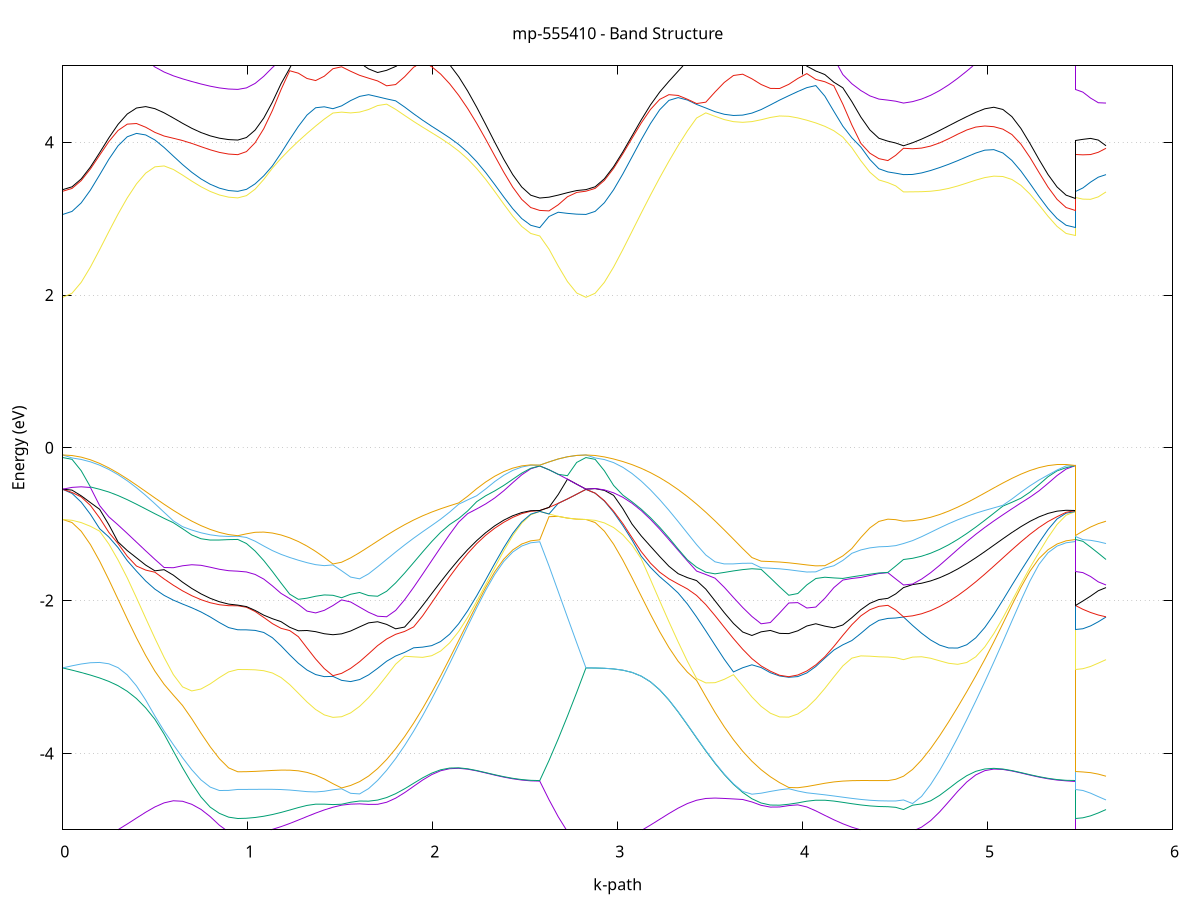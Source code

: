 set title 'mp-555410 - Band Structure'
set xlabel 'k-path'
set ylabel 'Energy (eV)'
set grid y
set yrange [-5:5]
set terminal png size 800,600
set output 'mp-555410_bands_gnuplot.png'
plot '-' using 1:2 with lines notitle, '-' using 1:2 with lines notitle, '-' using 1:2 with lines notitle, '-' using 1:2 with lines notitle, '-' using 1:2 with lines notitle, '-' using 1:2 with lines notitle, '-' using 1:2 with lines notitle, '-' using 1:2 with lines notitle, '-' using 1:2 with lines notitle, '-' using 1:2 with lines notitle, '-' using 1:2 with lines notitle, '-' using 1:2 with lines notitle, '-' using 1:2 with lines notitle, '-' using 1:2 with lines notitle, '-' using 1:2 with lines notitle, '-' using 1:2 with lines notitle, '-' using 1:2 with lines notitle, '-' using 1:2 with lines notitle, '-' using 1:2 with lines notitle, '-' using 1:2 with lines notitle, '-' using 1:2 with lines notitle, '-' using 1:2 with lines notitle, '-' using 1:2 with lines notitle, '-' using 1:2 with lines notitle, '-' using 1:2 with lines notitle, '-' using 1:2 with lines notitle, '-' using 1:2 with lines notitle, '-' using 1:2 with lines notitle, '-' using 1:2 with lines notitle, '-' using 1:2 with lines notitle, '-' using 1:2 with lines notitle, '-' using 1:2 with lines notitle, '-' using 1:2 with lines notitle, '-' using 1:2 with lines notitle, '-' using 1:2 with lines notitle, '-' using 1:2 with lines notitle, '-' using 1:2 with lines notitle, '-' using 1:2 with lines notitle, '-' using 1:2 with lines notitle, '-' using 1:2 with lines notitle, '-' using 1:2 with lines notitle, '-' using 1:2 with lines notitle, '-' using 1:2 with lines notitle, '-' using 1:2 with lines notitle, '-' using 1:2 with lines notitle, '-' using 1:2 with lines notitle, '-' using 1:2 with lines notitle, '-' using 1:2 with lines notitle, '-' using 1:2 with lines notitle, '-' using 1:2 with lines notitle, '-' using 1:2 with lines notitle, '-' using 1:2 with lines notitle, '-' using 1:2 with lines notitle, '-' using 1:2 with lines notitle, '-' using 1:2 with lines notitle, '-' using 1:2 with lines notitle, '-' using 1:2 with lines notitle, '-' using 1:2 with lines notitle, '-' using 1:2 with lines notitle, '-' using 1:2 with lines notitle, '-' using 1:2 with lines notitle, '-' using 1:2 with lines notitle, '-' using 1:2 with lines notitle, '-' using 1:2 with lines notitle
0.000000 -13.083690
0.049803 -13.079090
0.099606 -13.065390
0.149409 -13.042790
0.199212 -13.011590
0.249015 -12.972190
0.298819 -12.925190
0.348622 -12.871290
0.398425 -12.811290
0.448228 -12.746290
0.498031 -12.677390
0.547834 -12.605990
0.597637 -12.533490
0.647440 -12.461590
0.697243 -12.392190
0.747046 -12.327390
0.796850 -12.269290
0.846653 -12.220490
0.896456 -12.183690
0.946259 -12.164290
0.946259 -12.164290
0.993023 -12.162290
1.039787 -12.156190
1.086551 -12.146390
1.133315 -12.132990
1.180079 -12.116390
1.226843 -12.097390
1.273607 -12.076490
1.320371 -12.054390
1.367135 -12.031990
1.413899 -12.010490
1.460663 -11.991690
1.507427 -11.987890
1.507427 -11.987890
1.556129 -12.008590
1.604831 -12.038090
1.653534 -12.074290
1.702236 -12.117090
1.750939 -12.165990
1.799641 -12.220390
1.848343 -12.279490
1.897046 -12.342090
1.945748 -12.407190
1.994450 -12.473590
2.043153 -12.539990
2.091855 -12.605090
2.140558 -12.667690
2.189260 -12.726790
2.237962 -12.781390
2.286665 -12.830390
2.335367 -12.873290
2.384070 -12.909190
2.432772 -12.937690
2.481474 -12.958390
2.530177 -12.970890
2.578879 -12.975090
2.578879 -12.975090
2.628801 -13.010790
2.678722 -13.042290
2.728644 -13.065190
2.778565 -13.078990
2.828487 -13.083690
2.828487 -13.083690
2.878346 -13.079090
2.928204 -13.065390
2.978063 -13.042690
3.027922 -13.011490
3.077781 -12.971990
3.127640 -12.924990
3.177498 -12.870990
3.227357 -12.810890
3.277216 -12.745790
3.327075 -12.676490
3.376934 -12.604490
3.426793 -12.530890
3.476651 -12.456990
3.526510 -12.384290
3.576369 -12.314090
3.626228 -12.247690
3.676087 -12.186090
3.725945 -12.130190
3.775804 -12.080790
3.825663 -12.038390
3.875522 -12.003390
3.925381 -11.986790
3.925381 -11.986790
3.974083 -12.010290
4.022786 -12.038290
4.071488 -12.066890
4.120190 -12.094790
4.168893 -12.120990
4.217595 -12.144590
4.266298 -12.164990
4.315000 -12.181490
4.363702 -12.193590
4.412405 -12.201090
4.461107 -12.203590
4.461107 -12.203590
4.503352 -12.202090
4.545596 -12.197690
4.545596 -12.197690
4.594433 -12.205590
4.643270 -12.228590
4.692108 -12.263890
4.740945 -12.309190
4.789782 -12.361890
4.838619 -12.419790
4.887456 -12.481190
4.936293 -12.544090
4.985130 -12.606890
5.033967 -12.668190
5.082805 -12.726490
5.131642 -12.780790
5.180479 -12.829790
5.229316 -12.872790
5.278153 -12.908890
5.326990 -12.937490
5.375827 -12.958290
5.424664 -12.970890
5.473502 -12.975090
5.473502 -12.164290
5.515265 -12.172590
5.557028 -12.182590
5.598791 -12.190990
5.640554 -12.197690
e
0.000000 -12.679190
0.049803 -12.679990
0.099606 -12.674590
0.149409 -12.661990
0.199212 -12.642390
0.249015 -12.616190
0.298819 -12.583990
0.348622 -12.546690
0.398425 -12.505090
0.448228 -12.460290
0.498031 -12.413390
0.547834 -12.365890
0.597637 -12.319190
0.647440 -12.274890
0.697243 -12.234690
0.747046 -12.200290
0.796850 -12.173490
0.846653 -12.156290
0.896456 -12.150790
0.946259 -12.155490
0.946259 -12.155490
0.993023 -12.153390
1.039787 -12.147490
1.086551 -12.137690
1.133315 -12.124490
1.180079 -12.108190
1.226843 -12.089390
1.273607 -12.068690
1.320371 -12.046790
1.367135 -12.024590
1.413899 -12.002990
1.460663 -11.983190
1.507427 -11.978690
1.507427 -11.978690
1.556129 -12.000790
1.604831 -12.030290
1.653534 -12.066490
1.702236 -12.109190
1.750939 -12.157890
1.799641 -12.212190
1.848343 -12.271090
1.897046 -12.333690
1.945748 -12.398790
1.994450 -12.465090
2.043153 -12.531490
2.091855 -12.596590
2.140558 -12.659190
2.189260 -12.718290
2.237962 -12.772890
2.286665 -12.821990
2.335367 -12.864790
2.384070 -12.900790
2.432772 -12.929290
2.481474 -12.949890
2.530177 -12.962390
2.578879 -12.966590
2.578879 -12.966590
2.628801 -12.923390
2.678722 -12.869390
2.728644 -12.809590
2.778565 -12.745190
2.828487 -12.679190
2.828487 -12.679190
2.878346 -12.675390
2.928204 -12.664090
2.978063 -12.645390
3.027922 -12.619790
3.077781 -12.587590
3.127640 -12.549590
3.177498 -12.506490
3.227357 -12.459290
3.277216 -12.408990
3.327075 -12.356590
3.376934 -12.303490
3.426793 -12.250890
3.476651 -12.200190
3.526510 -12.152490
3.576369 -12.108990
3.626228 -12.070690
3.676087 -12.038290
3.725945 -12.012290
3.775804 -11.992890
3.825663 -11.979990
3.875522 -11.973690
3.925381 -11.974890
3.925381 -11.974890
3.974083 -11.974990
4.022786 -11.981290
4.071488 -11.990390
4.120190 -12.001190
4.168893 -12.012690
4.217595 -12.023890
4.266298 -12.034290
4.315000 -12.042990
4.363702 -12.049590
4.412405 -12.053690
4.461107 -12.055090
4.461107 -12.055090
4.503352 -12.076090
4.545596 -12.098590
4.545596 -12.098590
4.594433 -12.126390
4.643270 -12.164990
4.692108 -12.212790
4.740945 -12.268190
4.789782 -12.329090
4.838619 -12.393790
4.887456 -12.460490
4.936293 -12.527590
4.985130 -12.593490
5.033967 -12.656890
5.082805 -12.716690
5.131642 -12.771690
5.180479 -12.821090
5.229316 -12.864290
5.278153 -12.900390
5.326990 -12.929090
5.375827 -12.949790
5.424664 -12.962390
5.473502 -12.966590
5.473502 -12.155490
5.515265 -12.145690
5.557028 -12.131290
5.598791 -12.115390
5.640554 -12.098590
e
0.000000 -12.675690
0.049803 -12.667390
0.099606 -12.650290
0.149409 -12.625790
0.199212 -12.594490
0.249015 -12.556890
0.298819 -12.513690
0.348622 -12.465590
0.398425 -12.413690
0.448228 -12.358990
0.498031 -12.302790
0.547834 -12.246490
0.597637 -12.191490
0.647440 -12.139190
0.697243 -12.091290
0.747046 -12.048790
0.796850 -12.012990
0.846653 -11.984290
0.896456 -11.962290
0.946259 -11.947690
0.946259 -11.947690
0.993023 -11.947290
1.039787 -11.945990
1.086551 -11.944090
1.133315 -11.941790
1.180079 -11.939690
1.226843 -11.938190
1.273607 -11.937990
1.320371 -11.939890
1.367135 -11.944290
1.413899 -11.951990
1.460663 -11.962690
1.507427 -11.965590
1.507427 -11.965590
1.556129 -11.953190
1.604831 -11.942590
1.653534 -11.936790
1.702236 -11.936490
1.750939 -11.941990
1.799641 -11.953390
1.848343 -11.970590
1.897046 -11.993090
1.945748 -12.020090
1.994450 -12.050790
2.043153 -12.084290
2.091855 -12.119390
2.140558 -12.155190
2.189260 -12.190390
2.237962 -12.223990
2.286665 -12.255190
2.335367 -12.283090
2.384070 -12.306890
2.432772 -12.326090
2.481474 -12.340090
2.530177 -12.348590
2.578879 -12.351490
2.578879 -12.351490
2.628801 -12.405890
2.678722 -12.470290
2.728644 -12.538290
2.778565 -12.607890
2.828487 -12.675690
2.828487 -12.675690
2.878346 -12.671890
2.928204 -12.660490
2.978063 -12.641890
3.027922 -12.616190
3.077781 -12.583990
3.127640 -12.546090
3.177498 -12.502990
3.227357 -12.455690
3.277216 -12.405390
3.327075 -12.352990
3.376934 -12.299890
3.426793 -12.247390
3.476651 -12.196590
3.526510 -12.148890
3.576369 -12.105390
3.626228 -12.066990
3.676087 -12.034590
3.725945 -12.008590
3.775804 -11.989190
3.825663 -11.976190
3.875522 -11.969290
3.925381 -11.967490
3.925381 -11.967490
3.974083 -11.970890
4.022786 -11.977590
4.071488 -11.986790
4.120190 -11.997590
4.168893 -12.008990
4.217595 -12.020290
4.266298 -12.030690
4.315000 -12.039390
4.363702 -12.045990
4.412405 -12.050090
4.461107 -12.051490
4.461107 -12.051490
4.503352 -12.030690
4.545596 -12.008890
4.545596 -12.008890
4.594433 -11.996590
4.643270 -11.990990
4.692108 -11.992190
4.740945 -12.000290
4.789782 -12.014890
4.838619 -12.035590
4.887456 -12.061290
4.936293 -12.090890
4.985130 -12.123190
5.033967 -12.156990
5.082805 -12.190990
5.131642 -12.224090
5.180479 -12.254990
5.229316 -12.282790
5.278153 -12.306690
5.326990 -12.325890
5.375827 -12.339990
5.424664 -12.348590
5.473502 -12.351490
5.473502 -11.947690
5.515265 -11.959690
5.557028 -11.974890
5.598791 -11.991390
5.640554 -12.008890
e
0.000000 -12.195990
0.049803 -12.193490
0.099606 -12.185990
0.149409 -12.173790
0.199212 -12.157290
0.249015 -12.136890
0.298819 -12.113390
0.348622 -12.087490
0.398425 -12.060090
0.448228 -12.032390
0.498031 -12.005390
0.547834 -11.980390
0.597637 -11.958390
0.647440 -11.940690
0.697243 -11.928090
0.747046 -11.921190
0.796850 -11.920090
0.846653 -11.924290
0.896456 -11.932890
0.946259 -11.943290
0.946259 -11.943290
0.993023 -11.942890
1.039787 -11.941590
1.086551 -11.939590
1.133315 -11.937290
1.180079 -11.935090
1.226843 -11.933590
1.273607 -11.933290
1.320371 -11.934890
1.367135 -11.939290
1.413899 -11.946990
1.460663 -11.958390
1.507427 -11.961790
1.507427 -11.961790
1.556129 -11.947590
1.604831 -11.936390
1.653534 -11.930190
1.702236 -11.929490
1.750939 -11.934590
1.799641 -11.945690
1.848343 -11.962590
1.897046 -11.984690
1.945748 -12.011490
1.994450 -12.042090
2.043153 -12.075390
2.091855 -12.110390
2.140558 -12.145990
2.189260 -12.181090
2.237962 -12.214790
2.286665 -12.245890
2.335367 -12.273790
2.384070 -12.297590
2.432772 -12.316790
2.481474 -12.330790
2.530177 -12.339290
2.578879 -12.342190
2.578879 -12.342190
2.628801 -12.295190
2.678722 -12.253190
2.728644 -12.221790
2.778565 -12.202490
2.828487 -12.195990
2.828487 -12.195990
2.878346 -12.193390
2.928204 -12.185690
2.978063 -12.173190
3.027922 -12.156090
3.077781 -12.135090
3.127640 -12.110690
3.177498 -12.083890
3.227357 -12.055390
3.277216 -12.026390
3.327075 -11.997790
3.376934 -11.970790
3.426793 -11.946490
3.476651 -11.925790
3.526510 -11.909790
3.576369 -11.898990
3.626228 -11.893990
3.676087 -11.895090
3.725945 -11.902090
3.775804 -11.914790
3.825663 -11.932290
3.875522 -11.953090
3.925381 -11.963890
3.925381 -11.963890
3.974083 -11.947890
4.022786 -11.931590
4.071488 -11.919390
4.120190 -11.910890
4.168893 -11.905490
4.217595 -11.902390
4.266298 -11.900890
4.315000 -11.900390
4.363702 -11.900490
4.412405 -11.900590
4.461107 -11.900690
4.461107 -11.900690
4.503352 -11.902390
4.545596 -11.907290
4.545596 -11.907290
4.594433 -11.913090
4.643270 -11.921590
4.692108 -11.934490
4.740945 -11.952490
4.789782 -11.975790
4.838619 -12.003790
4.887456 -12.035790
4.936293 -12.070490
4.985130 -12.106790
5.033967 -12.143490
5.082805 -12.179490
5.131642 -12.213690
5.180479 -12.245290
5.229316 -12.273390
5.278153 -12.297290
5.326990 -12.316590
5.375827 -12.330690
5.424664 -12.339290
5.473502 -12.342190
5.473502 -11.943290
5.515265 -11.932990
5.557028 -11.922490
5.598791 -11.913890
5.640554 -11.907290
e
0.000000 -6.368990
0.049803 -6.368390
0.099606 -6.367490
0.149409 -6.368390
0.199212 -6.370190
0.249015 -6.372490
0.298819 -6.374890
0.348622 -6.377090
0.398425 -6.378590
0.448228 -6.379090
0.498031 -6.378390
0.547834 -6.376590
0.597637 -6.373990
0.647440 -6.370790
0.697243 -6.367490
0.747046 -6.364490
0.796850 -6.361990
0.846653 -6.360090
0.896456 -6.358990
0.946259 -6.358590
0.946259 -6.358590
0.993023 -6.356590
1.039787 -6.350490
1.086551 -6.340990
1.133315 -6.328790
1.180079 -6.314890
1.226843 -6.301090
1.273607 -6.296990
1.320371 -6.296190
1.367135 -6.297390
1.413899 -6.299290
1.460663 -6.301190
1.507427 -6.302790
1.507427 -6.302790
1.556129 -6.303990
1.604831 -6.304490
1.653534 -6.304490
1.702236 -6.303990
1.750939 -6.303190
1.799641 -6.302090
1.848343 -6.301190
1.897046 -6.305390
1.945748 -6.321090
1.994450 -6.336090
2.043153 -6.349390
2.091855 -6.360390
2.140558 -6.368690
2.189260 -6.374490
2.237962 -6.377890
2.286665 -6.379190
2.335367 -6.379090
2.384070 -6.377890
2.432772 -6.376590
2.481474 -6.375790
2.530177 -6.375390
2.578879 -6.375290
2.578879 -6.375290
2.628801 -6.374690
2.678722 -6.372890
2.728644 -6.370890
2.778565 -6.369490
2.828487 -6.368990
2.828487 -6.368990
2.878346 -6.368290
2.928204 -6.367090
2.978063 -6.367290
3.027922 -6.367790
3.077781 -6.367790
3.127640 -6.366690
3.177498 -6.363690
3.227357 -6.358290
3.277216 -6.350090
3.327075 -6.339390
3.376934 -6.330790
3.426793 -6.323090
3.476651 -6.315390
3.526510 -6.308290
3.576369 -6.302290
3.626228 -6.298190
3.676087 -6.296290
3.725945 -6.296390
3.775804 -6.297490
3.825663 -6.299190
3.875522 -6.300890
3.925381 -6.302590
3.925381 -6.302590
3.974083 -6.304290
4.022786 -6.306290
4.071488 -6.309090
4.120190 -6.313490
4.168893 -6.320190
4.217595 -6.329290
4.266298 -6.339690
4.315000 -6.349790
4.363702 -6.357990
4.412405 -6.363390
4.461107 -6.365190
4.461107 -6.365190
4.503352 -6.364890
4.545596 -6.364090
4.545596 -6.364090
4.594433 -6.364290
4.643270 -6.365390
4.692108 -6.367390
4.740945 -6.370290
4.789782 -6.373990
4.838619 -6.378090
4.887456 -6.382290
4.936293 -6.385790
4.985130 -6.388290
5.033967 -6.389590
5.082805 -6.389490
5.131642 -6.388290
5.180479 -6.386190
5.229316 -6.383290
5.278153 -6.380190
5.326990 -6.377390
5.375827 -6.375890
5.424664 -6.375390
5.473502 -6.375290
5.473502 -6.358590
5.515265 -6.359390
5.557028 -6.360990
5.598791 -6.362690
5.640554 -6.364090
e
0.000000 -6.364690
0.049803 -6.364790
0.099606 -6.364190
0.149409 -6.360790
0.199212 -6.355790
0.249015 -6.350590
0.298819 -6.347190
0.348622 -6.346090
0.398425 -6.345790
0.448228 -6.345290
0.498031 -6.344290
0.547834 -6.342990
0.597637 -6.341590
0.647440 -6.340190
0.697243 -6.339090
0.747046 -6.338290
0.796850 -6.337690
0.846653 -6.337390
0.896456 -6.337290
0.946259 -6.337190
0.946259 -6.337190
0.993023 -6.335690
1.039787 -6.331390
1.086551 -6.324790
1.133315 -6.316490
1.180079 -6.307990
1.226843 -6.300490
1.273607 -6.287490
1.320371 -6.276190
1.367135 -6.267490
1.413899 -6.261290
1.460663 -6.257190
1.507427 -6.254990
1.507427 -6.254990
1.556129 -6.254190
1.604831 -6.254590
1.653534 -6.255790
1.702236 -6.258290
1.750939 -6.263890
1.799641 -6.275190
1.848343 -6.289690
1.897046 -6.301090
1.945748 -6.306990
1.994450 -6.322590
2.043153 -6.337990
2.091855 -6.350590
2.140558 -6.360090
2.189260 -6.366590
2.237962 -6.370590
2.286665 -6.372690
2.335367 -6.373390
2.384070 -6.372890
2.432772 -6.371290
2.481474 -6.368390
2.530177 -6.364390
2.578879 -6.359590
2.578879 -6.359590
2.628801 -6.360290
2.678722 -6.361690
2.728644 -6.363290
2.778565 -6.364290
2.828487 -6.364690
2.828487 -6.364690
2.878346 -6.364790
2.928204 -6.364490
2.978063 -6.361890
3.027922 -6.358190
3.077781 -6.354890
3.127640 -6.352490
3.177498 -6.350290
3.227357 -6.347190
3.277216 -6.342690
3.327075 -6.336290
3.376934 -6.325290
3.426793 -6.313790
3.476651 -6.303190
3.526510 -6.293190
3.576369 -6.283590
3.626228 -6.274490
3.676087 -6.270290
3.725945 -6.267190
3.775804 -6.263590
3.825663 -6.260190
3.875522 -6.257290
3.925381 -6.255090
3.925381 -6.255090
3.974083 -6.254090
4.022786 -6.254390
4.071488 -6.256290
4.120190 -6.259690
4.168893 -6.264190
4.217595 -6.270990
4.266298 -6.281390
4.315000 -6.291990
4.363702 -6.300490
4.412405 -6.305990
4.461107 -6.307890
4.461107 -6.307890
4.503352 -6.310290
4.545596 -6.316090
4.545596 -6.316090
4.594433 -6.313990
4.643270 -6.312390
4.692108 -6.311490
4.740945 -6.311690
4.789782 -6.314790
4.838619 -6.321590
4.887456 -6.330190
4.936293 -6.338790
4.985130 -6.346790
5.033967 -6.353590
5.082805 -6.359290
5.131642 -6.363690
5.180479 -6.366890
5.229316 -6.369090
5.278153 -6.370390
5.326990 -6.370290
5.375827 -6.368190
5.424664 -6.364390
5.473502 -6.359590
5.473502 -6.337190
5.515265 -6.335290
5.557028 -6.330290
5.598791 -6.323490
5.640554 -6.316090
e
0.000000 -6.364690
0.049803 -6.363690
0.099606 -6.360890
0.149409 -6.356290
0.199212 -6.350090
0.249015 -6.342490
0.298819 -6.336390
0.348622 -6.333490
0.398425 -6.328790
0.448228 -6.323090
0.498031 -6.316390
0.547834 -6.308490
0.597637 -6.299490
0.647440 -6.289790
0.697243 -6.281090
0.747046 -6.275190
0.796850 -6.271990
0.846653 -6.270090
0.896456 -6.269190
0.946259 -6.268890
0.946259 -6.268890
0.993023 -6.267890
1.039787 -6.265390
1.086551 -6.261990
1.133315 -6.258890
1.180079 -6.256690
1.226843 -6.253990
1.273607 -6.249390
1.320371 -6.243090
1.367135 -6.237190
1.413899 -6.233090
1.460663 -6.230290
1.507427 -6.228490
1.507427 -6.228490
1.556129 -6.227290
1.604831 -6.227090
1.653534 -6.229890
1.702236 -6.240590
1.750939 -6.250290
1.799641 -6.255090
1.848343 -6.264890
1.897046 -6.281490
1.945748 -6.293790
1.994450 -6.296290
2.043153 -6.297490
2.091855 -6.299490
2.140558 -6.303090
2.189260 -6.309190
2.237962 -6.317890
2.286665 -6.327290
2.335367 -6.336290
2.384070 -6.344290
2.432772 -6.350890
2.481474 -6.355790
2.530177 -6.358690
2.578879 -6.359590
2.578879 -6.359590
2.628801 -6.360290
2.678722 -6.361690
2.728644 -6.363290
2.778565 -6.364290
2.828487 -6.364690
2.828487 -6.364690
2.878346 -6.363690
2.928204 -6.360890
2.978063 -6.356490
3.027922 -6.351290
3.077781 -6.346590
3.127640 -6.343290
3.177498 -6.340290
3.227357 -6.336390
3.277216 -6.330690
3.327075 -6.322190
3.376934 -6.309190
3.426793 -6.290190
3.476651 -6.273690
3.526510 -6.272490
3.576369 -6.272590
3.626228 -6.271990
3.676087 -6.265390
3.725945 -6.256990
3.775804 -6.248890
3.825663 -6.241390
3.875522 -6.234590
3.925381 -6.229190
3.925381 -6.229190
3.974083 -6.225790
4.022786 -6.225690
4.071488 -6.230690
4.120190 -6.239890
4.168893 -6.250990
4.217595 -6.260290
4.266298 -6.265190
4.315000 -6.269490
4.363702 -6.274690
4.412405 -6.278790
4.461107 -6.280190
4.461107 -6.280190
4.503352 -6.278790
4.545596 -6.275890
4.545596 -6.275890
4.594433 -6.278790
4.643270 -6.282990
4.692108 -6.288390
4.740945 -6.294690
4.789782 -6.299790
4.838619 -6.301990
4.887456 -6.302590
4.936293 -6.302990
4.985130 -6.303890
5.033967 -6.306090
5.082805 -6.309690
5.131642 -6.319290
5.180479 -6.328690
5.229316 -6.337390
5.278153 -6.344990
5.326990 -6.351190
5.375827 -6.355790
5.424664 -6.358690
5.473502 -6.359590
5.473502 -6.268890
5.515265 -6.269290
5.557028 -6.270490
5.598791 -6.272690
5.640554 -6.275890
e
0.000000 -6.321390
0.049803 -6.325090
0.099606 -6.329590
0.149409 -6.332790
0.199212 -6.334990
0.249015 -6.336690
0.298819 -6.333690
0.348622 -6.324090
0.398425 -6.313990
0.448228 -6.303690
0.498031 -6.293490
0.547834 -6.283690
0.597637 -6.274490
0.647440 -6.266090
0.697243 -6.258490
0.747046 -6.251890
0.796850 -6.246390
0.846653 -6.242090
0.896456 -6.239190
0.946259 -6.238190
0.946259 -6.238190
0.993023 -6.237990
1.039787 -6.237190
1.086551 -6.235990
1.133315 -6.235190
1.180079 -6.234790
1.226843 -6.233690
1.273607 -6.231490
1.320371 -6.227790
1.367135 -6.221990
1.413899 -6.214290
1.460663 -6.205990
1.507427 -6.198990
1.507427 -6.198990
1.556129 -6.204090
1.604831 -6.215290
1.653534 -6.225690
1.702236 -6.230590
1.750939 -6.238190
1.799641 -6.249990
1.848343 -6.257590
1.897046 -6.259690
1.945748 -6.261890
1.994450 -6.265090
2.043153 -6.270190
2.091855 -6.280390
2.140558 -6.292290
2.189260 -6.302290
2.237962 -6.310390
2.286665 -6.318290
2.335367 -6.326290
2.384070 -6.333990
2.432772 -6.341190
2.481474 -6.347990
2.530177 -6.354090
2.578879 -6.359590
2.578879 -6.359590
2.628801 -6.358690
2.678722 -6.355690
2.728644 -6.349290
2.778565 -6.337990
2.828487 -6.321390
2.828487 -6.321390
2.878346 -6.324590
2.928204 -6.329090
2.978063 -6.332290
3.027922 -6.333590
3.077781 -6.333690
3.127640 -6.330690
3.177498 -6.324290
3.227357 -6.315990
3.277216 -6.306390
3.327075 -6.295990
3.376934 -6.284690
3.426793 -6.273790
3.476651 -6.268790
3.526510 -6.255390
3.576369 -6.242790
3.626228 -6.230690
3.676087 -6.219090
3.725945 -6.208690
3.775804 -6.200490
3.825663 -6.195790
3.875522 -6.195190
3.925381 -6.197390
3.925381 -6.197390
3.974083 -6.201190
4.022786 -6.205990
4.071488 -6.211590
4.120190 -6.219490
4.168893 -6.229290
4.217595 -6.239790
4.266298 -6.249390
4.315000 -6.255790
4.363702 -6.258190
4.412405 -6.258690
4.461107 -6.258690
4.461107 -6.258690
4.503352 -6.257890
4.545596 -6.255490
4.545596 -6.255490
4.594433 -6.255490
4.643270 -6.256290
4.692108 -6.257890
4.740945 -6.260590
4.789782 -6.264290
4.838619 -6.269190
4.887456 -6.275290
4.936293 -6.282590
4.985130 -6.290890
5.033967 -6.299990
5.082805 -6.309590
5.131642 -6.314790
5.180479 -6.320790
5.229316 -6.327290
5.278153 -6.334090
5.326990 -6.341190
5.375827 -6.347890
5.424664 -6.354090
5.473502 -6.359590
5.473502 -6.238190
5.515265 -6.241490
5.557028 -6.246890
5.598791 -6.251790
5.640554 -6.255490
e
0.000000 -6.319990
0.049803 -6.322690
0.099606 -6.326990
0.149409 -6.330890
0.199212 -6.332890
0.249015 -6.331390
0.298819 -6.325790
0.348622 -6.316090
0.398425 -6.303090
0.448228 -6.288290
0.498031 -6.276790
0.547834 -6.271290
0.597637 -6.267390
0.647440 -6.262890
0.697243 -6.255890
0.747046 -6.245390
0.796850 -6.233090
0.846653 -6.222290
0.896456 -6.222290
0.946259 -6.222390
0.946259 -6.222390
0.993023 -6.223090
1.039787 -6.224790
1.086551 -6.225990
1.133315 -6.223990
1.180079 -6.217690
1.226843 -6.208290
1.273607 -6.197490
1.320371 -6.186690
1.367135 -6.178890
1.413899 -6.178390
1.460663 -6.183890
1.507427 -6.191390
1.507427 -6.191390
1.556129 -6.190990
1.604831 -6.191490
1.653534 -6.198090
1.702236 -6.206390
1.750939 -6.213290
1.799641 -6.218490
1.848343 -6.223490
1.897046 -6.229190
1.945748 -6.236290
1.994450 -6.246990
2.043153 -6.262890
2.091855 -6.273490
2.140558 -6.282490
2.189260 -6.292190
2.237962 -6.301890
2.286665 -6.310890
2.335367 -6.318890
2.384070 -6.325590
2.432772 -6.330690
2.481474 -6.334290
2.530177 -6.336390
2.578879 -6.337090
2.578879 -6.337090
2.628801 -6.335590
2.678722 -6.331890
2.728644 -6.326590
2.778565 -6.320590
2.828487 -6.319990
2.828487 -6.319990
2.878346 -6.323190
2.928204 -6.327590
2.978063 -6.331190
3.027922 -6.333090
3.077781 -6.329790
3.127640 -6.322390
3.177498 -6.312590
3.227357 -6.301990
3.277216 -6.291590
3.327075 -6.282590
3.376934 -6.276190
3.426793 -6.270390
3.476651 -6.251190
3.526510 -6.223590
3.576369 -6.208790
3.626228 -6.202790
3.676087 -6.198790
3.725945 -6.195990
3.775804 -6.193990
3.825663 -6.192690
3.875522 -6.192190
3.925381 -6.192990
3.925381 -6.192990
3.974083 -6.195290
4.022786 -6.199090
4.071488 -6.202690
4.120190 -6.205090
4.168893 -6.207290
4.217595 -6.210290
4.266298 -6.214690
4.315000 -6.219990
4.363702 -6.225390
4.412405 -6.229290
4.461107 -6.230690
4.461107 -6.230690
4.503352 -6.229590
4.545596 -6.226490
4.545596 -6.226490
4.594433 -6.230090
4.643270 -6.236590
4.692108 -6.244690
4.740945 -6.252490
4.789782 -6.259290
4.838619 -6.264690
4.887456 -6.269190
4.936293 -6.272890
4.985130 -6.276490
5.033967 -6.281190
5.082805 -6.290090
5.131642 -6.300290
5.180479 -6.309890
5.229316 -6.318390
5.278153 -6.325490
5.326990 -6.330690
5.375827 -6.334290
5.424664 -6.336390
5.473502 -6.337090
5.473502 -6.222390
5.515265 -6.217990
5.557028 -6.216890
5.598791 -6.221790
5.640554 -6.226490
e
0.000000 -6.314990
0.049803 -6.314590
0.099606 -6.312490
0.149409 -6.308590
0.199212 -6.302790
0.249015 -6.295590
0.298819 -6.287190
0.348622 -6.279190
0.398425 -6.274790
0.448228 -6.269190
0.498031 -6.256990
0.547834 -6.242590
0.597637 -6.235990
0.647440 -6.230690
0.697243 -6.226790
0.747046 -6.224190
0.796850 -6.222790
0.846653 -6.222090
0.896456 -6.214590
0.946259 -6.211990
0.946259 -6.211990
0.993023 -6.210190
1.039787 -6.205090
1.086551 -6.197490
1.133315 -6.188590
1.180079 -6.179690
1.226843 -6.172090
1.273607 -6.166990
1.320371 -6.164290
1.367135 -6.162090
1.413899 -6.156290
1.460663 -6.149090
1.507427 -6.152890
1.507427 -6.152890
1.556129 -6.160090
1.604831 -6.162390
1.653534 -6.159490
1.702236 -6.155590
1.750939 -6.153490
1.799641 -6.155890
1.848343 -6.175690
1.897046 -6.203190
1.945748 -6.227190
1.994450 -6.244890
2.043153 -6.255890
2.091855 -6.267990
2.140558 -6.279590
2.189260 -6.290090
2.237962 -6.299690
2.286665 -6.308190
2.335367 -6.315890
2.384070 -6.322790
2.432772 -6.328690
2.481474 -6.333290
2.530177 -6.336090
2.578879 -6.337090
2.578879 -6.337090
2.628801 -6.335590
2.678722 -6.331890
2.728644 -6.326590
2.778565 -6.320590
2.828487 -6.314990
2.828487 -6.314990
2.878346 -6.313890
2.928204 -6.310190
2.978063 -6.304590
3.027922 -6.297390
3.077781 -6.289090
3.127640 -6.280190
3.177498 -6.271190
3.227357 -6.262390
3.277216 -6.253490
3.327075 -6.244190
3.376934 -6.234390
3.426793 -6.224990
3.476651 -6.215890
3.526510 -6.204590
3.576369 -6.183890
3.626228 -6.174190
3.676087 -6.169490
3.725945 -6.166390
3.775804 -6.163190
3.825663 -6.158190
3.875522 -6.151690
3.925381 -6.149690
3.925381 -6.149690
3.974083 -6.156390
4.022786 -6.163390
4.071488 -6.169090
4.120190 -6.172390
4.168893 -6.173190
4.217595 -6.171890
4.266298 -6.169290
4.315000 -6.166290
4.363702 -6.163390
4.412405 -6.161290
4.461107 -6.160490
4.461107 -6.160490
4.503352 -6.173690
4.545596 -6.186690
4.545596 -6.186690
4.594433 -6.190490
4.643270 -6.195590
4.692108 -6.201990
4.740945 -6.209490
4.789782 -6.218190
4.838619 -6.227890
4.887456 -6.238390
4.936293 -6.249490
4.985130 -6.260990
5.033967 -6.272490
5.082805 -6.283890
5.131642 -6.294790
5.180479 -6.304990
5.229316 -6.314090
5.278153 -6.322090
5.326990 -6.328490
5.375827 -6.333190
5.424664 -6.336090
5.473502 -6.337090
5.473502 -6.211990
5.515265 -6.213290
5.557028 -6.208990
5.598791 -6.198290
5.640554 -6.186690
e
0.000000 -6.314990
0.049803 -6.311090
0.099606 -6.306390
0.149409 -6.299590
0.199212 -6.293990
0.249015 -6.288590
0.298819 -6.283690
0.348622 -6.277990
0.398425 -6.268590
0.448228 -6.259190
0.498031 -6.250490
0.547834 -6.235490
0.597637 -6.209590
0.647440 -6.182790
0.697243 -6.158390
0.747046 -6.138590
0.796850 -6.122790
0.846653 -6.109990
0.896456 -6.100590
0.946259 -6.096690
0.946259 -6.096690
0.993023 -6.096790
1.039787 -6.097290
1.086551 -6.098690
1.133315 -6.101390
1.180079 -6.105090
1.226843 -6.109390
1.273607 -6.114190
1.320371 -6.119990
1.367135 -6.126790
1.413899 -6.134390
1.460663 -6.141790
1.507427 -6.138690
1.507427 -6.138690
1.556129 -6.131890
1.604831 -6.126490
1.653534 -6.122990
1.702236 -6.122590
1.750939 -6.128490
1.799641 -6.146190
1.848343 -6.166090
1.897046 -6.191790
1.945748 -6.214690
1.994450 -6.233190
2.043153 -6.246590
2.091855 -6.255990
2.140558 -6.263290
2.189260 -6.269190
2.237962 -6.274290
2.286665 -6.278590
2.335367 -6.282090
2.384070 -6.284690
2.432772 -6.286590
2.481474 -6.287690
2.530177 -6.288390
2.578879 -6.288490
2.578879 -6.288490
2.628801 -6.290490
2.678722 -6.295090
2.728644 -6.300890
2.778565 -6.307290
2.828487 -6.314990
2.828487 -6.314990
2.878346 -6.312090
2.928204 -6.308590
2.978063 -6.302990
3.027922 -6.295590
3.077781 -6.287190
3.127640 -6.278490
3.177498 -6.269490
3.227357 -6.259990
3.277216 -6.249690
3.327075 -6.238390
3.376934 -6.225690
3.426793 -6.212090
3.476651 -6.198290
3.526510 -6.185090
3.576369 -6.166190
3.626228 -6.139190
3.676087 -6.131390
3.725945 -6.129190
3.775804 -6.130090
3.825663 -6.133790
3.875522 -6.139390
3.925381 -6.141290
3.925381 -6.141290
3.974083 -6.136490
4.022786 -6.133790
4.071488 -6.134690
4.120190 -6.138490
4.168893 -6.144190
4.217595 -6.150290
4.266298 -6.155390
4.315000 -6.158490
4.363702 -6.159790
4.412405 -6.160190
4.461107 -6.160190
4.461107 -6.160190
4.503352 -6.146890
4.545596 -6.133790
4.545596 -6.133790
4.594433 -6.132590
4.643270 -6.133490
4.692108 -6.136590
4.740945 -6.141790
4.789782 -6.161290
4.838619 -6.190490
4.887456 -6.216990
4.936293 -6.239690
4.985130 -6.258190
5.033967 -6.271690
5.082805 -6.277990
5.131642 -6.280690
5.180479 -6.282590
5.229316 -6.284190
5.278153 -6.285590
5.326990 -6.286890
5.375827 -6.287790
5.424664 -6.288390
5.473502 -6.288490
5.473502 -6.096690
5.515265 -6.100290
5.557028 -6.110290
5.598791 -6.121590
5.640554 -6.133790
e
0.000000 -6.312990
0.049803 -6.310790
0.099606 -6.305190
0.149409 -6.299390
0.199212 -6.290090
0.249015 -6.278690
0.298819 -6.265590
0.348622 -6.250890
0.398425 -6.234890
0.448228 -6.217990
0.498031 -6.200690
0.547834 -6.183290
0.597637 -6.166290
0.647440 -6.150190
0.697243 -6.135390
0.747046 -6.122290
0.796850 -6.111190
0.846653 -6.102590
0.896456 -6.096890
0.946259 -6.094790
0.946259 -6.094790
0.993023 -6.093290
1.039787 -6.088890
1.086551 -6.089990
1.133315 -6.091190
1.180079 -6.091090
1.226843 -6.090390
1.273607 -6.089790
1.320371 -6.089590
1.367135 -6.089590
1.413899 -6.089590
1.460663 -6.089590
1.507427 -6.089790
1.507427 -6.089790
1.556129 -6.090590
1.604831 -6.092790
1.653534 -6.097090
1.702236 -6.104490
1.750939 -6.114690
1.799641 -6.129990
1.848343 -6.152190
1.897046 -6.162290
1.945748 -6.172990
1.994450 -6.187890
2.043153 -6.204990
2.091855 -6.220990
2.140558 -6.235090
2.189260 -6.247090
2.237962 -6.256690
2.286665 -6.263990
2.335367 -6.269290
2.384070 -6.273590
2.432772 -6.278690
2.481474 -6.283890
2.530177 -6.287390
2.578879 -6.288490
2.578879 -6.288490
2.628801 -6.290490
2.678722 -6.295090
2.728644 -6.300890
2.778565 -6.307290
2.828487 -6.312990
2.828487 -6.312990
2.878346 -6.310390
2.928204 -6.303690
2.978063 -6.296190
3.027922 -6.288290
3.077781 -6.279990
3.127640 -6.270990
3.177498 -6.261290
3.227357 -6.251390
3.277216 -6.242190
3.327075 -6.232190
3.376934 -6.219590
3.426793 -6.203090
3.476651 -6.182690
3.526510 -6.159590
3.576369 -6.141290
3.626228 -6.125390
3.676087 -6.103790
3.725945 -6.092990
3.775804 -6.089190
3.825663 -6.088690
3.875522 -6.089290
3.925381 -6.089690
3.925381 -6.089690
3.974083 -6.088790
4.022786 -6.085690
4.071488 -6.080290
4.120190 -6.073690
4.168893 -6.067190
4.217595 -6.063590
4.266298 -6.067390
4.315000 -6.073590
4.363702 -6.078890
4.412405 -6.082490
4.461107 -6.083690
4.461107 -6.083690
4.503352 -6.085290
4.545596 -6.088990
4.545596 -6.088990
4.594433 -6.092790
4.643270 -6.098790
4.692108 -6.110790
4.740945 -6.132890
4.789782 -6.149090
4.838619 -6.158390
4.887456 -6.169390
4.936293 -6.181690
4.985130 -6.201690
5.033967 -6.220990
5.082805 -6.237090
5.131642 -6.249890
5.180479 -6.259290
5.229316 -6.265790
5.278153 -6.270090
5.326990 -6.277990
5.375827 -6.283790
5.424664 -6.287390
5.473502 -6.288490
5.473502 -6.094790
5.515265 -6.096290
5.557028 -6.094790
5.598791 -6.092290
5.640554 -6.088990
e
0.000000 -6.312990
0.049803 -6.308990
0.099606 -6.300890
0.149409 -6.291090
0.199212 -6.280190
0.249015 -6.268690
0.298819 -6.256990
0.348622 -6.244790
0.398425 -6.231090
0.448228 -6.214890
0.498031 -6.195790
0.547834 -6.173890
0.597637 -6.150490
0.647440 -6.126990
0.697243 -6.106290
0.747046 -6.096990
0.796850 -6.090190
0.846653 -6.085890
0.896456 -6.083690
0.946259 -6.083190
0.946259 -6.083190
0.993023 -6.084290
1.039787 -6.086690
1.086551 -6.081090
1.133315 -6.071790
1.180079 -6.060990
1.226843 -6.049390
1.273607 -6.036890
1.320371 -6.023690
1.367135 -6.011590
1.413899 -6.001390
1.460663 -5.994290
1.507427 -5.992690
1.507427 -5.992690
1.556129 -5.997690
1.604831 -6.008990
1.653534 -6.027690
1.702236 -6.055790
1.750939 -6.090190
1.799641 -6.119690
1.848343 -6.134390
1.897046 -6.150590
1.945748 -6.168190
1.994450 -6.182690
2.043153 -6.194190
2.091855 -6.205090
2.140558 -6.215490
2.189260 -6.225790
2.237962 -6.236390
2.286665 -6.247390
2.335367 -6.258090
2.384070 -6.266990
2.432772 -6.272090
2.481474 -6.274090
2.530177 -6.274890
2.578879 -6.275090
2.578879 -6.275090
2.628801 -6.273990
2.678722 -6.271690
2.728644 -6.269690
2.778565 -6.296290
2.828487 -6.312990
2.828487 -6.312990
2.878346 -6.309190
2.928204 -6.302490
2.978063 -6.294690
3.027922 -6.285690
3.077781 -6.275190
3.127640 -6.263390
3.177498 -6.251790
3.227357 -6.240790
3.277216 -6.228190
3.327075 -6.213790
3.376934 -6.197990
3.426793 -6.181190
3.476651 -6.164590
3.526510 -6.150390
3.576369 -6.132390
3.626228 -6.106090
3.676087 -6.075290
3.725945 -6.047590
3.775804 -6.025690
3.825663 -6.008490
3.875522 -5.996590
3.925381 -5.992590
3.925381 -5.992590
3.974083 -5.998090
4.022786 -6.009190
4.071488 -6.021890
4.120190 -6.033990
4.168893 -6.044490
4.217595 -6.051790
4.266298 -6.055290
4.315000 -6.058190
4.363702 -6.059590
4.412405 -6.059890
4.461107 -6.059990
4.461107 -6.059990
4.503352 -6.060890
4.545596 -6.063490
4.545596 -6.063490
4.594433 -6.066390
4.643270 -6.071890
4.692108 -6.079990
4.740945 -6.090490
4.789782 -6.103190
4.838619 -6.129290
4.887456 -6.155290
4.936293 -6.179690
4.985130 -6.195090
5.033967 -6.208890
5.082805 -6.222790
5.131642 -6.236290
5.180479 -6.248890
5.229316 -6.260290
5.278153 -6.269990
5.326990 -6.272590
5.375827 -6.274090
5.424664 -6.274890
5.473502 -6.275090
5.473502 -6.083190
5.515265 -6.078890
5.557028 -6.072590
5.598791 -6.067390
5.640554 -6.063490
e
0.000000 -6.267890
0.049803 -6.267490
0.099606 -6.266190
0.149409 -6.263890
0.199212 -6.260090
0.249015 -6.254190
0.298819 -6.245290
0.348622 -6.233190
0.398425 -6.218890
0.448228 -6.202990
0.498031 -6.185890
0.547834 -6.167190
0.597637 -6.145590
0.647440 -6.119390
0.697243 -6.100890
0.747046 -6.074790
0.796850 -6.057790
0.846653 -6.052190
0.896456 -6.053190
0.946259 -6.054590
0.946259 -6.054590
0.993023 -6.053690
1.039787 -6.051490
1.086551 -6.048690
1.133315 -6.045690
1.180079 -6.042090
1.226843 -6.037290
1.273607 -6.030590
1.320371 -6.021690
1.367135 -6.009790
1.413899 -5.996990
1.460663 -5.987190
1.507427 -5.984290
1.507427 -5.984290
1.556129 -5.990590
1.604831 -6.003390
1.653534 -6.021490
1.702236 -6.043190
1.750939 -6.065690
1.799641 -6.084790
1.848343 -6.098690
1.897046 -6.110390
1.945748 -6.123190
1.994450 -6.137990
2.043153 -6.154490
2.091855 -6.171890
2.140558 -6.189290
2.189260 -6.205990
2.237962 -6.221190
2.286665 -6.234690
2.335367 -6.246290
2.384070 -6.256090
2.432772 -6.264190
2.481474 -6.270190
2.530177 -6.273890
2.578879 -6.275090
2.578879 -6.275090
2.628801 -6.273990
2.678722 -6.271690
2.728644 -6.269690
2.778565 -6.268290
2.828487 -6.267890
2.828487 -6.267890
2.878346 -6.267490
2.928204 -6.266290
2.978063 -6.264190
3.027922 -6.260990
3.077781 -6.256590
3.127640 -6.250390
3.177498 -6.240890
3.227357 -6.227490
3.277216 -6.212190
3.327075 -6.196490
3.376934 -6.180990
3.426793 -6.165890
3.476651 -6.149490
3.526510 -6.129090
3.576369 -6.104090
3.626228 -6.075190
3.676087 -6.047190
3.725945 -6.029690
3.775804 -6.012890
3.825663 -5.998290
3.875522 -5.988090
3.925381 -5.984090
3.925381 -5.984090
3.974083 -5.987190
4.022786 -5.996590
4.071488 -6.009390
4.120190 -6.023990
4.168893 -6.037490
4.217595 -6.047190
4.266298 -6.049190
4.315000 -6.046390
4.363702 -6.045490
4.412405 -6.046790
4.461107 -6.047390
4.461107 -6.047390
4.503352 -6.045990
4.545596 -6.045090
4.545596 -6.045090
4.594433 -6.044390
4.643270 -6.057890
4.692108 -6.071890
4.740945 -6.083190
4.789782 -6.103090
4.838619 -6.117690
4.887456 -6.133590
4.936293 -6.150390
4.985130 -6.167690
5.033967 -6.184990
5.082805 -6.201690
5.131642 -6.217490
5.180479 -6.231890
5.229316 -6.244590
5.278153 -6.255290
5.326990 -6.263890
5.375827 -6.270090
5.424664 -6.273890
5.473502 -6.275090
5.473502 -6.054590
5.515265 -6.053690
5.557028 -6.051090
5.598791 -6.047790
5.640554 -6.045090
e
0.000000 -6.267890
0.049803 -6.266590
0.099606 -6.262690
0.149409 -6.256290
0.199212 -6.247590
0.249015 -6.236690
0.298819 -6.223890
0.348622 -6.209690
0.398425 -6.194290
0.448228 -6.178190
0.498031 -6.161990
0.547834 -6.146090
0.597637 -6.131190
0.647440 -6.117790
0.697243 -6.091390
0.747046 -6.064290
0.796850 -6.038190
0.846653 -6.017590
0.896456 -6.005890
0.946259 -6.002190
0.946259 -6.002190
0.993023 -6.002290
1.039787 -6.002490
1.086551 -6.002290
1.133315 -6.001390
1.180079 -5.998690
1.226843 -5.993190
1.273607 -5.984590
1.320371 -5.973890
1.367135 -5.963690
1.413899 -5.957790
1.460663 -5.959190
1.507427 -5.962590
1.507427 -5.962590
1.556129 -5.968290
1.604831 -5.981390
1.653534 -5.998290
1.702236 -6.013990
1.750939 -6.027790
1.799641 -6.040190
1.848343 -6.051090
1.897046 -6.060190
1.945748 -6.067290
1.994450 -6.073090
2.043153 -6.078190
2.091855 -6.083190
2.140558 -6.088290
2.189260 -6.093290
2.237962 -6.097890
2.286665 -6.101690
2.335367 -6.104290
2.384070 -6.105890
2.432772 -6.106590
2.481474 -6.106990
2.530177 -6.107090
2.578879 -6.107190
2.578879 -6.107190
2.628801 -6.168790
2.678722 -6.221590
2.728644 -6.263690
2.778565 -6.268290
2.828487 -6.267890
2.828487 -6.267890
2.878346 -6.266490
2.928204 -6.262490
2.978063 -6.255790
3.027922 -6.246390
3.077781 -6.234490
3.127640 -6.220190
3.177498 -6.203990
3.227357 -6.186390
3.277216 -6.167790
3.327075 -6.148890
3.376934 -6.130290
3.426793 -6.112590
3.476651 -6.096390
3.526510 -6.081990
3.576369 -6.069190
3.626228 -6.056790
3.676087 -6.036390
3.725945 -6.000390
3.775804 -5.972390
3.825663 -5.959490
3.875522 -5.958690
3.925381 -5.962090
3.925381 -5.962090
3.974083 -5.968790
4.022786 -5.981890
4.071488 -5.996790
4.120190 -6.009590
4.168893 -6.019590
4.217595 -6.027490
4.266298 -6.033690
4.315000 -6.038190
4.363702 -6.039790
4.412405 -6.038890
4.461107 -6.038390
4.461107 -6.038390
4.503352 -6.037990
4.545596 -6.034290
4.545596 -6.034290
4.594433 -6.041690
4.643270 -6.044090
4.692108 -6.053890
4.740945 -6.069790
4.789782 -6.079390
4.838619 -6.083490
4.887456 -6.086790
4.936293 -6.090290
4.985130 -6.093890
5.033967 -6.097390
5.082805 -6.100390
5.131642 -6.102790
5.180479 -6.104490
5.229316 -6.105590
5.278153 -6.106290
5.326990 -6.106690
5.375827 -6.106990
5.424664 -6.107090
5.473502 -6.107190
5.473502 -6.002190
5.515265 -6.005990
5.557028 -6.014790
5.598791 -6.025090
5.640554 -6.034290
e
0.000000 -5.921690
0.049803 -5.922190
0.099606 -5.923690
0.149409 -5.926290
0.199212 -5.929890
0.249015 -5.934690
0.298819 -5.940390
0.348622 -5.946090
0.398425 -5.950590
0.448228 -5.953690
0.498031 -5.956090
0.547834 -5.958590
0.597637 -5.961290
0.647440 -5.963990
0.697243 -5.966090
0.747046 -5.966490
0.796850 -5.963790
0.846653 -5.958390
0.896456 -5.953390
0.946259 -5.951390
0.946259 -5.951390
0.993023 -5.951390
1.039787 -5.951190
1.086551 -5.950690
1.133315 -5.949890
1.180079 -5.948690
1.226843 -5.947290
1.273607 -5.946090
1.320371 -5.946090
1.367135 -5.948390
1.413899 -5.951490
1.460663 -5.952390
1.507427 -5.954590
1.507427 -5.954590
1.556129 -5.960390
1.604831 -5.968690
1.653534 -5.978590
1.702236 -5.989790
1.750939 -6.001390
1.799641 -6.012290
1.848343 -6.021990
1.897046 -6.030590
1.945748 -6.038590
1.994450 -6.046990
2.043153 -6.056090
2.091855 -6.065690
2.140558 -6.074890
2.189260 -6.082990
2.237962 -6.089290
2.286665 -6.093790
2.335367 -6.096890
2.384070 -6.098990
2.432772 -6.100190
2.481474 -6.100890
2.530177 -6.101090
2.578879 -6.101190
2.578879 -6.101190
2.628801 -6.027190
2.678722 -5.938690
2.728644 -5.922590
2.778565 -5.921890
2.828487 -5.921690
2.828487 -5.921690
2.878346 -5.922190
2.928204 -5.923590
2.978063 -5.925790
3.027922 -5.928590
3.077781 -5.932190
3.127640 -5.938090
3.177498 -5.944890
3.227357 -5.950090
3.277216 -5.953290
3.327075 -5.954790
3.376934 -5.955290
3.426793 -5.955290
3.476651 -5.955190
3.526510 -5.954590
3.576369 -5.953290
3.626228 -5.951490
3.676087 -5.950290
3.725945 -5.950790
3.775804 -5.951990
3.825663 -5.952890
3.875522 -5.952390
3.925381 -5.953890
3.925381 -5.953890
3.974083 -5.955190
4.022786 -5.951690
4.071488 -5.945190
4.120190 -5.936790
4.168893 -5.926790
4.217595 -5.915590
4.266298 -5.912190
4.315000 -5.914090
4.363702 -5.915890
4.412405 -5.917190
4.461107 -5.917690
4.461107 -5.917690
4.503352 -5.919290
4.545596 -5.923990
4.545596 -5.923990
4.594433 -5.924190
4.643270 -5.927790
4.692108 -5.939390
4.740945 -5.961090
4.789782 -5.981290
4.838619 -5.998190
4.887456 -6.014190
4.936293 -6.030390
4.985130 -6.046390
5.033967 -6.061090
5.082805 -6.073590
5.131642 -6.083490
5.180479 -6.090690
5.229316 -6.095490
5.278153 -6.098490
5.326990 -6.100090
5.375827 -6.100790
5.424664 -6.101090
5.473502 -6.101190
5.473502 -5.951390
5.515265 -5.947890
5.557028 -5.939990
5.598791 -5.931290
5.640554 -5.923990
e
0.000000 -5.921690
0.049803 -5.921790
0.099606 -5.921890
0.149409 -5.922090
0.199212 -5.922290
0.249015 -5.922790
0.298819 -5.929590
0.348622 -5.935290
0.398425 -5.939890
0.448228 -5.943090
0.498031 -5.944390
0.547834 -5.943090
0.597637 -5.939390
0.647440 -5.933090
0.697243 -5.922990
0.747046 -5.907090
0.796850 -5.885090
0.846653 -5.880790
0.896456 -5.877990
0.946259 -5.877090
0.946259 -5.877090
0.993023 -5.878690
1.039787 -5.883290
1.086551 -5.890090
1.133315 -5.898290
1.180079 -5.906690
1.226843 -5.914490
1.273607 -5.920990
1.320371 -5.924790
1.367135 -5.924990
1.413899 -5.923290
1.460663 -5.924490
1.507427 -5.925890
1.507427 -5.925890
1.556129 -5.926490
1.604831 -5.924690
1.653534 -5.922890
1.702236 -5.922690
1.750939 -5.924790
1.799641 -5.928790
1.848343 -5.934090
1.897046 -5.939490
1.945748 -5.944090
1.994450 -5.947390
2.043153 -5.949190
2.091855 -5.949390
2.140558 -5.948390
2.189260 -5.946290
2.237962 -5.943490
2.286665 -5.940090
2.335367 -5.936390
2.384070 -5.932790
2.432772 -5.929390
2.481474 -5.926590
2.530177 -5.924690
2.578879 -5.923990
2.578879 -5.923990
2.628801 -5.923790
2.678722 -5.923290
2.728644 -5.922590
2.778565 -5.921890
2.828487 -5.921690
2.828487 -5.921690
2.878346 -5.921790
2.928204 -5.922090
2.978063 -5.922790
3.027922 -5.924690
3.077781 -5.929690
3.127640 -5.934690
3.177498 -5.938390
3.227357 -5.941690
3.277216 -5.944590
3.327075 -5.946890
3.376934 -5.948190
3.426793 -5.948390
3.476651 -5.947690
3.526510 -5.946490
3.576369 -5.945390
3.626228 -5.944490
3.676087 -5.942090
3.725945 -5.936890
3.775804 -5.930490
3.825663 -5.925890
3.875522 -5.924590
3.925381 -5.925590
3.925381 -5.925590
3.974083 -5.925090
4.022786 -5.921490
4.071488 -5.916690
4.120190 -5.912790
4.168893 -5.910890
4.217595 -5.910890
4.266298 -5.904090
4.315000 -5.893290
4.363702 -5.884690
4.412405 -5.879290
4.461107 -5.877490
4.461107 -5.877490
4.503352 -5.877490
4.545596 -5.877490
4.545596 -5.877490
4.594433 -5.879090
4.643270 -5.882490
4.692108 -5.897090
4.740945 -5.914390
4.789782 -5.923390
4.838619 -5.930990
4.887456 -5.937290
4.936293 -5.941690
4.985130 -5.944090
5.033967 -5.944490
5.082805 -5.943390
5.131642 -5.941190
5.180479 -5.938390
5.229316 -5.935290
5.278153 -5.932090
5.326990 -5.929090
5.375827 -5.926490
5.424664 -5.924690
5.473502 -5.923990
5.473502 -5.877090
5.515265 -5.877090
5.557028 -5.877190
5.598791 -5.877390
5.640554 -5.877490
e
0.000000 -5.900690
0.049803 -5.902290
0.099606 -5.905390
0.149409 -5.909790
0.199212 -5.915690
0.249015 -5.922390
0.298819 -5.922290
0.348622 -5.921890
0.398425 -5.920890
0.448228 -5.919190
0.498031 -5.916490
0.547834 -5.912690
0.597637 -5.907890
0.647440 -5.902390
0.697243 -5.896390
0.747046 -5.890390
0.796850 -5.882490
0.846653 -5.870790
0.896456 -5.868590
0.946259 -5.867890
0.946259 -5.867890
0.993023 -5.868990
1.039787 -5.871990
1.086551 -5.876590
1.133315 -5.882290
1.180079 -5.888790
1.226843 -5.895790
1.273607 -5.902890
1.320371 -5.909690
1.367135 -5.915590
1.413899 -5.918990
1.460663 -5.918790
1.507427 -5.920090
1.507427 -5.920090
1.556129 -5.917990
1.604831 -5.913290
1.653534 -5.908190
1.702236 -5.903990
1.750939 -5.901390
1.799641 -5.900890
1.848343 -5.903190
1.897046 -5.907390
1.945748 -5.911590
1.994450 -5.915290
2.043153 -5.918290
2.091855 -5.920890
2.140558 -5.923190
2.189260 -5.925090
2.237962 -5.926490
2.286665 -5.927190
2.335367 -5.927290
2.384070 -5.926890
2.432772 -5.926090
2.481474 -5.925190
2.530177 -5.924390
2.578879 -5.923990
2.578879 -5.923990
2.628801 -5.923790
2.678722 -5.923290
2.728644 -5.902690
2.778565 -5.901490
2.828487 -5.900690
2.828487 -5.900690
2.878346 -5.902390
2.928204 -5.905790
2.978063 -5.910090
3.027922 -5.914990
3.077781 -5.917990
3.127640 -5.918790
3.177498 -5.919190
3.227357 -5.920290
3.277216 -5.921890
3.327075 -5.923690
3.376934 -5.925790
3.426793 -5.928190
3.476651 -5.930690
3.526510 -5.932990
3.576369 -5.934390
3.626228 -5.933890
3.676087 -5.931390
3.725945 -5.927490
3.775804 -5.922490
3.825663 -5.918190
3.875522 -5.917990
3.925381 -5.919890
3.925381 -5.919890
3.974083 -5.918190
4.022786 -5.913290
4.071488 -5.906790
4.120190 -5.899490
4.168893 -5.892190
4.217595 -5.885190
4.266298 -5.878790
4.315000 -5.872890
4.363702 -5.867890
4.412405 -5.864290
4.461107 -5.862990
4.461107 -5.862990
4.503352 -5.863590
4.545596 -5.864790
4.545596 -5.864790
4.594433 -5.864990
4.643270 -5.866190
4.692108 -5.887390
4.740945 -5.893190
4.789782 -5.899490
4.838619 -5.905990
4.887456 -5.911990
4.936293 -5.917390
4.985130 -5.921890
5.033967 -5.925190
5.082805 -5.927490
5.131642 -5.928790
5.180479 -5.929090
5.229316 -5.928590
5.278153 -5.927690
5.326990 -5.926390
5.375827 -5.925290
5.424664 -5.924390
5.473502 -5.923990
5.473502 -5.867890
5.515265 -5.867690
5.557028 -5.866990
5.598791 -5.866090
5.640554 -5.864790
e
0.000000 -5.900690
0.049803 -5.902290
0.099606 -5.904790
0.149409 -5.907290
0.199212 -5.909490
0.249015 -5.910990
0.298819 -5.911690
0.348622 -5.911290
0.398425 -5.909890
0.448228 -5.907290
0.498031 -5.903790
0.547834 -5.899490
0.597637 -5.894490
0.647440 -5.889190
0.697243 -5.883790
0.747046 -5.878690
0.796850 -5.874290
0.846653 -5.848990
0.896456 -5.847690
0.946259 -5.847290
0.946259 -5.847290
0.993023 -5.848190
1.039787 -5.850790
1.086551 -5.854890
1.133315 -5.860090
1.180079 -5.865990
1.226843 -5.872090
1.273607 -5.877890
1.320371 -5.883290
1.367135 -5.888790
1.413899 -5.894790
1.460663 -5.897590
1.507427 -5.895490
1.507427 -5.895490
1.556129 -5.892790
1.604831 -5.890290
1.653534 -5.887990
1.702236 -5.886090
1.750939 -5.885290
1.799641 -5.886690
1.848343 -5.889790
1.897046 -5.892290
1.945748 -5.894790
1.994450 -5.897790
2.043153 -5.900990
2.091855 -5.903790
2.140558 -5.905790
2.189260 -5.906790
2.237962 -5.906990
2.286665 -5.906690
2.335367 -5.906090
2.384070 -5.905390
2.432772 -5.904790
2.481474 -5.904390
2.530177 -5.904290
2.578879 -5.904290
2.578879 -5.904290
2.628801 -5.904190
2.678722 -5.903590
2.728644 -5.902690
2.778565 -5.901490
2.828487 -5.900690
2.828487 -5.900690
2.878346 -5.902090
2.928204 -5.904590
2.978063 -5.907090
3.027922 -5.909590
3.077781 -5.911890
3.127640 -5.913690
3.177498 -5.914290
3.227357 -5.912790
3.277216 -5.909090
3.327075 -5.903290
3.376934 -5.895690
3.426793 -5.886890
3.476651 -5.879190
3.526510 -5.875090
3.576369 -5.874590
3.626228 -5.876290
3.676087 -5.879490
3.725945 -5.883990
3.775804 -5.889190
3.825663 -5.893890
3.875522 -5.896890
3.925381 -5.896390
3.925381 -5.896390
3.974083 -5.894090
4.022786 -5.891990
4.071488 -5.890290
4.120190 -5.888190
4.168893 -5.884690
4.217595 -5.879590
4.266298 -5.873590
4.315000 -5.867790
4.363702 -5.862890
4.412405 -5.859690
4.461107 -5.858590
4.461107 -5.858590
4.503352 -5.857690
4.545596 -5.855790
4.545596 -5.855790
4.594433 -5.857490
4.643270 -5.860190
4.692108 -5.868390
4.740945 -5.877690
4.789782 -5.891290
4.838619 -5.898990
4.887456 -5.903490
4.936293 -5.906190
4.985130 -5.907790
5.033967 -5.908390
5.082805 -5.908390
5.131642 -5.907890
5.180479 -5.907190
5.229316 -5.906290
5.278153 -5.905390
5.326990 -5.904790
5.375827 -5.904390
5.424664 -5.904290
5.473502 -5.904290
5.473502 -5.847290
5.515265 -5.848290
5.557028 -5.850490
5.598791 -5.853190
5.640554 -5.855790
e
0.000000 -5.896290
0.049803 -5.895190
0.099606 -5.893690
0.149409 -5.893390
0.199212 -5.895790
0.249015 -5.898890
0.298819 -5.900590
0.348622 -5.900890
0.398425 -5.899590
0.448228 -5.896690
0.498031 -5.891690
0.547834 -5.884190
0.597637 -5.874490
0.647440 -5.863890
0.697243 -5.856090
0.747046 -5.853290
0.796850 -5.850890
0.846653 -5.846490
0.896456 -5.837090
0.946259 -5.836690
0.946259 -5.836690
0.993023 -5.837990
1.039787 -5.841290
1.086551 -5.846190
1.133315 -5.851790
1.180079 -5.858090
1.226843 -5.864790
1.273607 -5.871990
1.320371 -5.879290
1.367135 -5.885790
1.413899 -5.889390
1.460663 -5.890490
1.507427 -5.888490
1.507427 -5.888490
1.556129 -5.883590
1.604831 -5.878790
1.653534 -5.875690
1.702236 -5.874990
1.750939 -5.876490
1.799641 -5.878490
1.848343 -5.878890
1.897046 -5.878890
1.945748 -5.879090
1.994450 -5.879890
2.043153 -5.883290
2.091855 -5.887190
2.140558 -5.890590
2.189260 -5.893390
2.237962 -5.895890
2.286665 -5.897890
2.335367 -5.899690
2.384070 -5.901190
2.432772 -5.902390
2.481474 -5.903390
2.530177 -5.904090
2.578879 -5.904290
2.578879 -5.904290
2.628801 -5.904190
2.678722 -5.903590
2.728644 -5.892590
2.778565 -5.894990
2.828487 -5.896290
2.828487 -5.896290
2.878346 -5.894990
2.928204 -5.893290
2.978063 -5.892990
3.027922 -5.895890
3.077781 -5.899290
3.127640 -5.901190
3.177498 -5.901390
3.227357 -5.899690
3.277216 -5.895990
3.327075 -5.889790
3.376934 -5.880990
3.426793 -5.874190
3.476651 -5.872990
3.526510 -5.872790
3.576369 -5.873090
3.626228 -5.874390
3.676087 -5.876890
3.725945 -5.880890
3.775804 -5.885890
3.825663 -5.890590
3.875522 -5.891490
3.925381 -5.888890
3.925381 -5.888890
3.974083 -5.884590
4.022786 -5.879090
4.071488 -5.872690
4.120190 -5.865990
4.168893 -5.859090
4.217595 -5.852390
4.266298 -5.845890
4.315000 -5.839890
4.363702 -5.834490
4.412405 -5.830490
4.461107 -5.828990
4.461107 -5.828990
4.503352 -5.829290
4.545596 -5.830390
4.545596 -5.830390
4.594433 -5.830690
4.643270 -5.856990
4.692108 -5.863490
4.740945 -5.871390
4.789782 -5.874890
4.838619 -5.878490
4.887456 -5.882090
4.936293 -5.885490
4.985130 -5.888690
5.033967 -5.891490
5.082805 -5.894090
5.131642 -5.896290
5.180479 -5.898090
5.229316 -5.899790
5.278153 -5.901190
5.326990 -5.902390
5.375827 -5.903390
5.424664 -5.904090
5.473502 -5.904290
5.473502 -5.836690
5.515265 -5.835890
5.557028 -5.833990
5.598791 -5.831990
5.640554 -5.830390
e
0.000000 -5.896290
0.049803 -5.894690
0.099606 -5.891890
0.149409 -5.888990
0.199212 -5.885990
0.249015 -5.883090
0.298819 -5.881990
0.348622 -5.880590
0.398425 -5.878890
0.448228 -5.876790
0.498031 -5.873890
0.547834 -5.869390
0.597637 -5.861990
0.647440 -5.858990
0.697243 -5.850290
0.747046 -5.841590
0.796850 -5.839590
0.846653 -5.837990
0.896456 -5.798490
0.946259 -5.747890
0.946259 -5.747890
0.993023 -5.746890
1.039787 -5.744290
1.086551 -5.740990
1.133315 -5.737190
1.180079 -5.732590
1.226843 -5.726990
1.273607 -5.719790
1.320371 -5.710190
1.367135 -5.697490
1.413899 -5.681290
1.460663 -5.661890
1.507427 -5.648590
1.507427 -5.648590
1.556129 -5.669790
1.604831 -5.705190
1.653534 -5.748390
1.702236 -5.789590
1.750939 -5.821190
1.799641 -5.841790
1.848343 -5.854890
1.897046 -5.864290
1.945748 -5.871890
1.994450 -5.877490
2.043153 -5.879790
2.091855 -5.880890
2.140558 -5.882090
2.189260 -5.883290
2.237962 -5.884390
2.286665 -5.885390
2.335367 -5.886190
2.384070 -5.886790
2.432772 -5.887190
2.481474 -5.887390
2.530177 -5.887390
2.578879 -5.887390
2.578879 -5.887390
2.628801 -5.888090
2.678722 -5.889990
2.728644 -5.892590
2.778565 -5.894990
2.828487 -5.896290
2.828487 -5.896290
2.878346 -5.894890
2.928204 -5.892390
2.978063 -5.889790
3.027922 -5.887190
3.077781 -5.884790
3.127640 -5.882590
3.177498 -5.880490
3.227357 -5.878590
3.277216 -5.876790
3.327075 -5.875190
3.376934 -5.873390
3.426793 -5.868690
3.476651 -5.862090
3.526510 -5.855090
3.576369 -5.846890
3.626228 -5.837190
3.676087 -5.824090
3.725945 -5.803590
3.775804 -5.771190
3.825663 -5.727790
3.875522 -5.681990
3.925381 -5.648790
3.925381 -5.648790
3.974083 -5.668090
4.022786 -5.684890
4.071488 -5.698290
4.120190 -5.708890
4.168893 -5.717190
4.217595 -5.723990
4.266298 -5.729690
4.315000 -5.734490
4.363702 -5.738490
4.412405 -5.741290
4.461107 -5.742390
4.461107 -5.742390
4.503352 -5.742890
4.545596 -5.747090
4.545596 -5.747090
4.594433 -5.801190
4.643270 -5.831790
4.692108 -5.855990
4.740945 -5.867290
4.789782 -5.871190
4.838619 -5.874990
4.887456 -5.878490
4.936293 -5.881390
4.985130 -5.883690
5.033967 -5.885390
5.082805 -5.886490
5.131642 -5.887190
5.180479 -5.887490
5.229316 -5.887590
5.278153 -5.887590
5.326990 -5.887490
5.375827 -5.887490
5.424664 -5.887390
5.473502 -5.887390
5.473502 -5.747890
5.515265 -5.747790
5.557028 -5.747490
5.598791 -5.747090
5.640554 -5.747090
e
0.000000 -5.863890
0.049803 -5.866390
0.099606 -5.872790
0.149409 -5.879790
0.199212 -5.883090
0.249015 -5.882990
0.298819 -5.879990
0.348622 -5.876990
0.398425 -5.873990
0.448228 -5.870990
0.498031 -5.867990
0.547834 -5.864990
0.597637 -5.861190
0.647440 -5.846590
0.697243 -5.843990
0.747046 -5.829790
0.796850 -5.799190
0.846653 -5.760390
0.896456 -5.725690
0.946259 -5.739290
0.946259 -5.739290
0.993023 -5.738390
1.039787 -5.735590
1.086551 -5.730690
1.133315 -5.723890
1.180079 -5.715490
1.226843 -5.705690
1.273607 -5.694690
1.320371 -5.682290
1.367135 -5.668790
1.413899 -5.655190
1.460663 -5.644990
1.507427 -5.641990
1.507427 -5.641990
1.556129 -5.654790
1.604831 -5.694790
1.653534 -5.734690
1.702236 -5.769190
1.750939 -5.796790
1.799641 -5.817190
1.848343 -5.831290
1.897046 -5.840690
1.945748 -5.847090
1.994450 -5.851990
2.043153 -5.855790
2.091855 -5.859090
2.140558 -5.861890
2.189260 -5.864290
2.237962 -5.866590
2.286665 -5.868990
2.335367 -5.871890
2.384070 -5.875790
2.432772 -5.880090
2.481474 -5.883990
2.530177 -5.886490
2.578879 -5.887390
2.578879 -5.887390
2.628801 -5.888090
2.678722 -5.889990
2.728644 -5.864790
2.778565 -5.864090
2.828487 -5.863890
2.828487 -5.863890
2.878346 -5.866390
2.928204 -5.872790
2.978063 -5.879390
3.027922 -5.881690
3.077781 -5.880490
3.127640 -5.878290
3.177498 -5.875690
3.227357 -5.872890
3.277216 -5.870090
3.327075 -5.867290
3.376934 -5.863990
3.426793 -5.857490
3.476651 -5.841190
3.526510 -5.816490
3.576369 -5.784990
3.626228 -5.747990
3.676087 -5.707690
3.725945 -5.667790
3.775804 -5.633490
3.825663 -5.614290
3.875522 -5.625390
3.925381 -5.642790
3.925381 -5.642790
3.974083 -5.621590
4.022786 -5.631290
4.071488 -5.648390
4.120190 -5.664890
4.168893 -5.679790
4.217595 -5.692790
4.266298 -5.703790
4.315000 -5.712690
4.363702 -5.719390
4.412405 -5.723690
4.461107 -5.725190
4.461107 -5.725190
4.503352 -5.730390
4.545596 -5.736890
4.545596 -5.736890
4.594433 -5.783090
4.643270 -5.824490
4.692108 -5.833490
4.740945 -5.835690
4.789782 -5.838190
4.838619 -5.840990
4.887456 -5.843890
4.936293 -5.846790
4.985130 -5.849590
5.033967 -5.852390
5.082805 -5.854990
5.131642 -5.857490
5.180479 -5.859790
5.229316 -5.866190
5.278153 -5.873590
5.326990 -5.879490
5.375827 -5.883790
5.424664 -5.886490
5.473502 -5.887390
5.473502 -5.739290
5.515265 -5.738390
5.557028 -5.736190
5.598791 -5.734190
5.640554 -5.736890
e
0.000000 -5.863890
0.049803 -5.863690
0.099606 -5.863390
0.149409 -5.862790
0.199212 -5.861990
0.249015 -5.861090
0.298819 -5.859990
0.348622 -5.858690
0.398425 -5.857290
0.448228 -5.855590
0.498031 -5.853690
0.547834 -5.851490
0.597637 -5.849090
0.647440 -5.846090
0.697243 -5.823590
0.747046 -5.795090
0.796850 -5.762990
0.846653 -5.731690
0.896456 -5.708190
0.946259 -5.700590
0.946259 -5.700590
0.993023 -5.698390
1.039787 -5.692190
1.086551 -5.682690
1.133315 -5.670490
1.180079 -5.656390
1.226843 -5.640990
1.273607 -5.625590
1.320371 -5.611490
1.367135 -5.600790
1.413899 -5.595490
1.460663 -5.595790
1.507427 -5.606690
1.507427 -5.606690
1.556129 -5.604190
1.604831 -5.585690
1.653534 -5.574790
1.702236 -5.581890
1.750939 -5.600790
1.799641 -5.628790
1.848343 -5.662390
1.897046 -5.697490
1.945748 -5.730590
1.994450 -5.759690
2.043153 -5.783990
2.091855 -5.803590
2.140558 -5.819290
2.189260 -5.831990
2.237962 -5.842490
2.286665 -5.851090
2.335367 -5.857690
2.384070 -5.862090
2.432772 -5.864690
2.481474 -5.866090
2.530177 -5.866790
2.578879 -5.866990
2.578879 -5.866990
2.628801 -5.866590
2.678722 -5.865790
2.728644 -5.864790
2.778565 -5.864090
2.828487 -5.863890
2.828487 -5.863890
2.878346 -5.863690
2.928204 -5.863290
2.978063 -5.862690
3.027922 -5.861790
3.077781 -5.860890
3.127640 -5.859890
3.177498 -5.858690
3.227357 -5.857290
3.277216 -5.855290
3.327075 -5.852290
3.376934 -5.847290
3.426793 -5.839190
3.476651 -5.825990
3.526510 -5.805790
3.576369 -5.777890
3.626228 -5.743190
3.676087 -5.704090
3.725945 -5.664890
3.775804 -5.631990
3.825663 -5.609590
3.875522 -5.599490
3.925381 -5.602590
3.925381 -5.602590
3.974083 -5.613590
4.022786 -5.621990
4.071488 -5.636790
4.120190 -5.652690
4.168893 -5.667990
4.217595 -5.682190
4.266298 -5.694890
4.315000 -5.705590
4.363702 -5.713990
4.412405 -5.719490
4.461107 -5.721490
4.461107 -5.721490
4.503352 -5.720990
4.545596 -5.717290
4.545596 -5.717290
4.594433 -5.677590
4.643270 -5.666790
4.692108 -5.673590
4.740945 -5.692390
4.789782 -5.717790
4.838619 -5.745390
4.887456 -5.771090
4.936293 -5.792790
4.985130 -5.810190
5.033967 -5.824590
5.082805 -5.836790
5.131642 -5.847790
5.180479 -5.857590
5.229316 -5.861790
5.278153 -5.863590
5.326990 -5.865090
5.375827 -5.866090
5.424664 -5.866790
5.473502 -5.866990
5.473502 -5.700590
5.515265 -5.703890
5.557028 -5.710190
5.598791 -5.716490
5.640554 -5.717290
e
0.000000 -5.709190
0.049803 -5.707390
0.099606 -5.702490
0.149409 -5.695990
0.199212 -5.689090
0.249015 -5.682190
0.298819 -5.675190
0.348622 -5.667890
0.398425 -5.659490
0.448228 -5.649390
0.498031 -5.637190
0.547834 -5.622490
0.597637 -5.606190
0.647440 -5.590190
0.697243 -5.578690
0.747046 -5.577490
0.796850 -5.592990
0.846653 -5.627690
0.896456 -5.675890
0.946259 -5.697390
0.946259 -5.697390
0.993023 -5.694890
1.039787 -5.687590
1.086551 -5.676190
1.133315 -5.661790
1.180079 -5.645290
1.226843 -5.628090
1.273607 -5.611490
1.320371 -5.596990
1.367135 -5.586590
1.413899 -5.583190
1.460663 -5.588990
1.507427 -5.591990
1.507427 -5.591990
1.556129 -5.583690
1.604831 -5.575290
1.653534 -5.572490
1.702236 -5.574490
1.750939 -5.589390
1.799641 -5.614990
1.848343 -5.646390
1.897046 -5.679190
1.945748 -5.710590
1.994450 -5.738890
2.043153 -5.763390
2.091855 -5.783990
2.140558 -5.801190
2.189260 -5.815390
2.237962 -5.827390
2.286665 -5.837390
2.335367 -5.845990
2.384070 -5.853090
2.432772 -5.858890
2.481474 -5.863290
2.530177 -5.865990
2.578879 -5.866990
2.578879 -5.866990
2.628801 -5.866590
2.678722 -5.865790
2.728644 -5.842290
2.778565 -5.752190
2.828487 -5.709190
2.828487 -5.709190
2.878346 -5.706990
2.928204 -5.701090
2.978063 -5.693090
3.027922 -5.684290
3.077781 -5.675490
3.127640 -5.666590
3.177498 -5.657190
3.227357 -5.646790
3.277216 -5.634690
3.327075 -5.620390
3.376934 -5.603690
3.426793 -5.584790
3.476651 -5.565090
3.526510 -5.546590
3.576369 -5.532490
3.626228 -5.526090
3.676087 -5.529590
3.725945 -5.543090
3.775804 -5.563690
3.825663 -5.584290
3.875522 -5.589990
3.925381 -5.593790
3.925381 -5.593790
3.974083 -5.601790
4.022786 -5.602990
4.071488 -5.605490
4.120190 -5.615890
4.168893 -5.631390
4.217595 -5.649290
4.266298 -5.667390
4.315000 -5.683790
4.363702 -5.696890
4.412405 -5.705090
4.461107 -5.707890
4.461107 -5.707890
4.503352 -5.702290
4.545596 -5.694590
4.545596 -5.694590
4.594433 -5.663190
4.643270 -5.637590
4.692108 -5.638690
4.740945 -5.660390
4.789782 -5.690490
4.838619 -5.720290
4.887456 -5.746390
4.936293 -5.768690
4.985130 -5.787490
5.033967 -5.803390
5.082805 -5.816590
5.131642 -5.827790
5.180479 -5.837390
5.229316 -5.845690
5.278153 -5.852790
5.326990 -5.858690
5.375827 -5.863190
5.424664 -5.865990
5.473502 -5.866990
5.473502 -5.697390
5.515265 -5.695790
5.557028 -5.694590
5.598791 -5.694290
5.640554 -5.694590
e
0.000000 -5.236990
0.049803 -5.229690
0.099606 -5.207990
0.149409 -5.172590
0.199212 -5.124790
0.249015 -5.066090
0.298819 -4.998390
0.348622 -4.924190
0.398425 -4.846690
0.448228 -4.770190
0.498031 -4.700990
0.547834 -4.647690
0.597637 -4.620290
0.647440 -4.626690
0.697243 -4.666490
0.747046 -4.732790
0.796850 -4.827390
0.846653 -4.940190
0.896456 -5.028790
0.946259 -5.062390
0.946259 -5.062390
0.993023 -5.057990
1.039787 -5.044990
1.086551 -5.023590
1.133315 -4.994490
1.180079 -4.958690
1.226843 -4.917590
1.273607 -4.872790
1.320371 -4.826490
1.367135 -4.781490
1.413899 -4.740190
1.460663 -4.704790
1.507427 -4.677690
1.507427 -4.677690
1.556129 -4.664390
1.604831 -4.660490
1.653534 -4.667890
1.702236 -4.666690
1.750939 -4.639690
1.799641 -4.586490
1.848343 -4.513690
1.897046 -4.430990
1.945748 -4.348890
1.994450 -4.278090
2.043153 -4.227390
2.091855 -4.200490
2.140558 -4.195390
2.189260 -4.206890
2.237962 -4.228890
2.286665 -4.256090
2.335367 -4.284390
2.384070 -4.310590
2.432772 -4.332590
2.481474 -4.349190
2.530177 -4.359390
2.578879 -4.362890
2.578879 -4.362890
2.628801 -4.605990
2.678722 -4.829690
2.728644 -5.024190
2.778565 -5.173990
2.828487 -5.236990
2.828487 -5.236990
2.878346 -5.230090
2.928204 -5.209690
2.978063 -5.176390
3.027922 -5.130990
3.077781 -5.074990
3.127640 -5.010090
3.177498 -4.938390
3.227357 -4.862990
3.277216 -4.787490
3.327075 -4.716790
3.376934 -4.656790
3.426793 -4.613490
3.476651 -4.590190
3.526510 -4.584790
3.576369 -4.589890
3.626228 -4.596290
3.676087 -4.603490
3.725945 -4.635790
3.775804 -4.679890
3.825663 -4.702990
3.875522 -4.701590
3.925381 -4.683490
3.925381 -4.683490
3.974083 -4.673790
4.022786 -4.700890
4.071488 -4.752490
4.120190 -4.811490
4.168893 -4.869090
4.217595 -4.921390
4.266298 -4.966190
4.315000 -5.002090
4.363702 -5.028390
4.412405 -5.044390
4.461107 -5.049690
4.461107 -5.049690
4.503352 -5.050290
4.545596 -5.050890
4.545596 -5.050890
4.594433 -5.018590
4.643270 -4.965390
4.692108 -4.880790
4.740945 -4.765990
4.789782 -4.632890
4.838619 -4.496990
4.887456 -4.374990
4.936293 -4.281990
4.985130 -4.226090
5.033967 -4.205290
5.082805 -4.210290
5.131642 -4.230190
5.180479 -4.256390
5.229316 -4.284290
5.278153 -4.310390
5.326990 -4.332490
5.375827 -4.349090
5.424664 -4.359390
5.473502 -4.362890
5.473502 -5.062390
5.515265 -5.061990
5.557028 -5.060090
5.598791 -5.056090
5.640554 -5.050890
e
0.000000 -2.881490
0.049803 -2.910290
0.099606 -2.941390
0.149409 -2.974890
0.199212 -3.012690
0.249015 -3.057590
0.298819 -3.113990
0.348622 -3.187190
0.398425 -3.282590
0.448228 -3.404290
0.498031 -3.554090
0.547834 -3.747390
0.597637 -3.969390
0.647440 -4.187190
0.697243 -4.390890
0.747046 -4.570090
0.796850 -4.703490
0.846653 -4.785090
0.896456 -4.834690
0.946259 -4.852490
0.946259 -4.852490
0.993023 -4.849190
1.039787 -4.839190
1.086551 -4.822890
1.133315 -4.800590
1.180079 -4.773090
1.226843 -4.741690
1.273607 -4.709390
1.320371 -4.681090
1.367135 -4.664890
1.413899 -4.664590
1.460663 -4.669990
1.507427 -4.665590
1.507427 -4.665590
1.556129 -4.639590
1.604831 -4.623490
1.653534 -4.625490
1.702236 -4.611090
1.750939 -4.578190
1.799641 -4.527690
1.848343 -4.463090
1.897046 -4.391090
1.945748 -4.320090
1.994450 -4.258790
2.043153 -4.214690
2.091855 -4.191690
2.140558 -4.188890
2.189260 -4.201690
2.237962 -4.224290
2.286665 -4.251390
2.335367 -4.279090
2.384070 -4.304690
2.432772 -4.326290
2.481474 -4.342490
2.530177 -4.352590
2.578879 -4.355990
2.578879 -4.355990
2.628801 -4.093390
2.678722 -3.810290
2.728644 -3.512390
2.778565 -3.201790
2.828487 -2.881490
2.828487 -2.881490
2.878346 -2.882590
2.928204 -2.886390
2.978063 -2.894790
3.027922 -2.911090
3.077781 -2.940390
3.127640 -2.988990
3.177498 -3.063590
3.227357 -3.168290
3.277216 -3.301790
3.327075 -3.457390
3.376934 -3.626090
3.426793 -3.799090
3.476651 -3.969090
3.526510 -4.129990
3.576369 -4.276990
3.626228 -4.405290
3.676087 -4.510990
3.725945 -4.593890
3.775804 -4.649490
3.825663 -4.676190
3.875522 -4.677890
3.925381 -4.665590
3.925381 -4.665590
3.974083 -4.647890
4.022786 -4.625890
4.071488 -4.612890
4.120190 -4.613090
4.168893 -4.624090
4.217595 -4.640790
4.266298 -4.658790
4.315000 -4.674990
4.363702 -4.687490
4.412405 -4.695390
4.461107 -4.698090
4.461107 -4.698090
4.503352 -4.706190
4.545596 -4.735290
4.545596 -4.735290
4.594433 -4.678390
4.643270 -4.661390
4.692108 -4.621190
4.740945 -4.549790
4.789782 -4.461290
4.838619 -4.370890
4.887456 -4.292090
4.936293 -4.235090
4.985130 -4.203790
5.033967 -4.195590
5.082805 -4.204490
5.131642 -4.224690
5.180479 -4.250990
5.229316 -4.278690
5.278153 -4.304490
5.326990 -4.326190
5.375827 -4.342490
5.424664 -4.352590
5.473502 -4.355990
5.473502 -4.852490
5.515265 -4.843390
5.557028 -4.817790
5.598791 -4.779790
5.640554 -4.735290
e
0.000000 -2.880290
0.049803 -2.853590
0.099606 -2.829890
0.149409 -2.813390
0.199212 -2.809490
0.249015 -2.826990
0.298819 -2.877790
0.348622 -2.972990
0.398425 -3.116790
0.448228 -3.301390
0.498031 -3.509990
0.547834 -3.706890
0.597637 -3.884790
0.647440 -4.056690
0.697243 -4.213990
0.747046 -4.346490
0.796850 -4.441190
0.846653 -4.485990
0.896456 -4.484590
0.946259 -4.471990
0.946259 -4.471990
0.993023 -4.471590
1.039787 -4.470790
1.086551 -4.470090
1.133315 -4.470490
1.180079 -4.473290
1.226843 -4.479690
1.273607 -4.489790
1.320371 -4.500690
1.367135 -4.504790
1.413899 -4.495590
1.460663 -4.476790
1.507427 -4.463390
1.507427 -4.463390
1.556129 -4.522490
1.604831 -4.530590
1.653534 -4.460890
1.702236 -4.353590
1.750939 -4.221390
1.799641 -4.068390
1.848343 -3.896990
1.897046 -3.708890
1.945748 -3.505590
1.994450 -3.288890
2.043153 -3.060690
2.091855 -2.823290
2.140558 -2.579990
2.189260 -2.334790
2.237962 -2.093590
2.286665 -1.864290
2.335367 -1.658090
2.384070 -1.488390
2.432772 -1.364390
2.481474 -1.285290
2.530177 -1.243090
2.578879 -1.229990
2.578879 -1.229990
2.628801 -1.546190
2.678722 -1.881190
2.728644 -2.217790
2.778565 -2.551990
2.828487 -2.880290
2.828487 -2.880290
2.878346 -2.881390
2.928204 -2.885190
2.978063 -2.893690
3.027922 -2.910190
3.077781 -2.939690
3.127640 -2.988490
3.177498 -3.062890
3.227357 -3.166790
3.277216 -3.299290
3.327075 -3.453890
3.376934 -3.621690
3.426793 -3.793790
3.476651 -3.962790
3.526510 -4.123090
3.576369 -4.269790
3.626228 -4.398490
3.676087 -4.497990
3.725945 -4.534090
3.775804 -4.521190
3.825663 -4.497990
3.875522 -4.477390
3.925381 -4.462590
3.925381 -4.462590
3.974083 -4.492590
4.022786 -4.515890
4.071488 -4.528990
4.120190 -4.542390
4.168893 -4.557490
4.217595 -4.573390
4.266298 -4.588890
4.315000 -4.602690
4.363702 -4.613490
4.412405 -4.620290
4.461107 -4.622690
4.461107 -4.622690
4.503352 -4.622890
4.545596 -4.609690
4.545596 -4.609690
4.594433 -4.656690
4.643270 -4.563290
4.692108 -4.408290
4.740945 -4.223290
4.789782 -4.016690
4.838619 -3.793790
4.887456 -3.558790
4.936293 -3.314790
4.985130 -3.063290
5.033967 -2.804490
5.082805 -2.538390
5.131642 -2.267690
5.180479 -1.998690
5.229316 -1.743490
5.278153 -1.525490
5.326990 -1.373490
5.375827 -1.286390
5.424664 -1.243190
5.473502 -1.229990
5.473502 -4.471990
5.515265 -4.485490
5.557028 -4.520590
5.598791 -4.565990
5.640554 -4.609690
e
0.000000 -0.938390
0.049803 -0.978290
0.099606 -1.092290
0.149409 -1.266390
0.199212 -1.483090
0.249015 -1.726390
0.298819 -1.982390
0.348622 -2.239390
0.398425 -2.487690
0.448228 -2.718290
0.498031 -2.923190
0.547834 -3.095690
0.597637 -3.236290
0.647440 -3.373090
0.697243 -3.546490
0.747046 -3.734590
0.796850 -3.912790
0.846653 -4.069090
0.896456 -4.189490
0.946259 -4.240990
0.946259 -4.240990
0.993023 -4.239490
1.039787 -4.235490
1.086551 -4.229590
1.133315 -4.223390
1.180079 -4.218990
1.226843 -4.219490
1.273607 -4.228190
1.320371 -4.248890
1.367135 -4.284290
1.413899 -4.334590
1.460663 -4.396590
1.507427 -4.452590
1.507427 -4.452590
1.556129 -4.419990
1.604831 -4.369690
1.653534 -4.296490
1.702236 -4.199290
1.750939 -4.079690
1.799641 -3.939390
1.848343 -3.780090
1.897046 -3.603390
1.945748 -3.410890
1.994450 -3.204090
2.043153 -2.985190
2.091855 -2.756690
2.140558 -2.522190
2.189260 -2.286090
2.237962 -2.053190
2.286665 -1.827190
2.335367 -1.622890
2.384070 -1.457590
2.432772 -1.336990
2.481474 -1.259290
2.530177 -1.217290
2.578879 -1.204090
2.578879 -1.204090
2.628801 -0.901490
2.678722 -0.897190
2.728644 -0.919890
2.778565 -0.933690
2.828487 -0.938390
2.828487 -0.938390
2.878346 -0.978190
2.928204 -1.091090
2.978063 -1.260890
3.027922 -1.469690
3.077781 -1.700990
3.127640 -1.941490
3.177498 -2.179990
3.227357 -2.407190
3.277216 -2.614590
3.327075 -2.793690
3.376934 -2.935990
3.426793 -3.044490
3.476651 -3.256490
3.526510 -3.462590
3.576369 -3.651190
3.626228 -3.821390
3.676087 -3.971990
3.725945 -4.102690
3.775804 -4.213490
3.825663 -4.305790
3.875522 -4.382790
3.925381 -4.446490
3.925381 -4.446490
3.974083 -4.449690
4.022786 -4.434090
4.071488 -4.412990
4.120190 -4.391090
4.168893 -4.373690
4.217595 -4.362690
4.266298 -4.357090
4.315000 -4.355290
4.363702 -4.355390
4.412405 -4.355990
4.461107 -4.356290
4.461107 -4.356290
4.503352 -4.338990
4.545596 -4.298890
4.545596 -4.298890
4.594433 -4.210390
4.643270 -4.086690
4.692108 -3.937690
4.740945 -3.769490
4.789782 -3.586890
4.838619 -3.393890
4.887456 -3.193290
4.936293 -2.985890
4.985130 -2.769390
5.033967 -2.540690
5.082805 -2.301590
5.131642 -2.059490
5.180479 -1.825690
5.229316 -1.615590
5.278153 -1.449090
5.326990 -1.333990
5.375827 -1.259190
5.424664 -1.217290
5.473502 -1.204090
5.473502 -4.240990
5.515265 -4.243190
5.557028 -4.252290
5.598791 -4.271390
5.640554 -4.298890
e
0.000000 -0.938390
0.049803 -0.948590
0.099606 -0.978790
0.149409 -1.027190
0.199212 -1.091090
0.249015 -1.259190
0.298819 -1.468390
0.348622 -1.703590
0.398425 -1.963690
0.448228 -2.230490
0.498031 -2.492990
0.547834 -2.743290
0.597637 -2.968190
0.647440 -3.129090
0.697243 -3.182490
0.747046 -3.157290
0.796850 -3.090590
0.846653 -3.007490
0.896456 -2.933590
0.946259 -2.902090
0.946259 -2.902090
0.993023 -2.902690
1.039787 -2.906090
1.086551 -2.917790
1.133315 -2.947590
1.180079 -3.006990
1.226843 -3.099090
1.273607 -3.211990
1.320371 -3.326690
1.367135 -3.425790
1.413899 -3.495990
1.460663 -3.528590
1.507427 -3.520190
1.507427 -3.520190
1.556129 -3.470190
1.604831 -3.384390
1.653534 -3.270190
1.702236 -3.134790
1.750939 -2.985490
1.799641 -2.832290
1.848343 -2.728390
1.897046 -2.736090
1.945748 -2.742790
1.994450 -2.721490
2.043153 -2.659890
2.091855 -2.553190
2.140558 -2.403690
2.189260 -2.218690
2.237962 -2.009190
2.286665 -1.789690
2.335367 -1.567590
2.384070 -1.348990
2.432772 -1.149690
2.481474 -0.986590
2.530177 -0.876590
2.578879 -0.832190
2.578879 -0.832190
2.628801 -0.866090
2.678722 -0.897190
2.728644 -0.919890
2.778565 -0.933690
2.828487 -0.938390
2.828487 -0.938390
2.878346 -0.949290
2.928204 -0.982890
2.978063 -1.043190
3.027922 -1.138290
3.077781 -1.272890
3.127640 -1.453290
3.177498 -1.724090
3.227357 -2.002490
3.277216 -2.276290
3.327075 -2.540690
3.376934 -2.792790
3.426793 -3.019690
3.476651 -3.077190
3.526510 -3.074590
3.576369 -3.030390
3.626228 -2.969890
3.676087 -3.113890
3.725945 -3.261390
3.775804 -3.384290
3.825663 -3.474090
3.875522 -3.522790
3.925381 -3.525590
3.925381 -3.525590
3.974083 -3.483990
4.022786 -3.402690
4.071488 -3.288390
4.120190 -3.150090
4.168893 -2.999390
4.217595 -2.854590
4.266298 -2.753290
4.315000 -2.723690
4.363702 -2.727490
4.412405 -2.735490
4.461107 -2.738790
4.461107 -2.738790
4.503352 -2.747890
4.545596 -2.772790
4.545596 -2.772790
4.594433 -2.739590
4.643270 -2.734990
4.692108 -2.754690
4.740945 -2.788090
4.789782 -2.820490
4.838619 -2.834090
4.887456 -2.810590
4.936293 -2.735690
4.985130 -2.606290
5.033967 -2.431890
5.082805 -2.227290
5.131642 -2.006690
5.180479 -1.782990
5.229316 -1.569290
5.278153 -1.368890
5.326990 -1.174690
5.375827 -1.003590
5.424664 -0.882190
5.473502 -0.832190
5.473502 -2.902090
5.515265 -2.891690
5.557028 -2.861990
5.598791 -2.818590
5.640554 -2.772790
e
0.000000 -0.543790
0.049803 -0.596890
0.099606 -0.710890
0.149409 -0.870490
0.199212 -1.058590
0.249015 -1.167590
0.298819 -1.306290
0.348622 -1.476790
0.398425 -1.613990
0.448228 -1.743690
0.498031 -1.850090
0.547834 -1.931690
0.597637 -1.993890
0.647440 -2.044890
0.697243 -2.093590
0.747046 -2.148190
0.796850 -2.213590
0.846653 -2.287090
0.896456 -2.353190
0.946259 -2.381890
0.946259 -2.381890
0.993023 -2.382990
1.039787 -2.389890
1.086551 -2.417090
1.133315 -2.485890
1.180079 -2.591990
1.226843 -2.709790
1.273607 -2.819590
1.320371 -2.908490
1.367135 -2.968190
1.413899 -2.995090
1.460663 -2.992190
1.507427 -3.043890
1.507427 -3.043890
1.556129 -3.060090
1.604831 -3.033790
1.653534 -2.972390
1.702236 -2.886590
1.750939 -2.793690
1.799641 -2.725090
1.848343 -2.677790
1.897046 -2.617790
1.945748 -2.608890
1.994450 -2.589590
2.043153 -2.535190
2.091855 -2.438990
2.140558 -2.302490
2.189260 -2.132190
2.237962 -1.937290
2.286665 -1.727990
2.335367 -1.514390
2.384070 -1.307590
2.432772 -1.120490
2.481474 -0.968790
2.530177 -0.868290
2.578879 -0.832190
2.578879 -0.832190
2.628801 -0.866090
2.678722 -0.727090
2.728644 -0.669190
2.778565 -0.607190
2.828487 -0.543790
2.828487 -0.543790
2.878346 -0.594090
2.928204 -0.696790
2.978063 -0.843190
3.027922 -1.016890
3.077781 -1.207090
3.127640 -1.418890
3.177498 -1.565590
3.227357 -1.686690
3.277216 -1.789590
3.327075 -1.900190
3.376934 -2.043790
3.426793 -2.213590
3.476651 -2.396190
3.526510 -2.582690
3.576369 -2.767190
3.626228 -2.933690
3.676087 -2.878890
3.725945 -2.840490
3.775804 -2.876490
3.825663 -2.943690
3.875522 -2.986590
3.925381 -3.003790
3.925381 -3.003790
3.974083 -2.994590
4.022786 -2.946890
4.071488 -2.862390
4.120190 -2.752490
4.168893 -2.647990
4.217595 -2.578690
4.266298 -2.522990
4.315000 -2.428990
4.363702 -2.328990
4.412405 -2.258290
4.461107 -2.232990
4.461107 -2.232990
4.503352 -2.227790
4.545596 -2.214690
4.545596 -2.214690
4.594433 -2.324390
4.643270 -2.426890
4.692108 -2.515390
4.740945 -2.582290
4.789782 -2.619890
4.838619 -2.620890
4.887456 -2.578090
4.936293 -2.487390
4.985130 -2.351790
5.033967 -2.182590
5.082805 -1.993890
5.131642 -1.799290
5.180479 -1.608290
5.229316 -1.423690
5.278153 -1.241790
5.326990 -1.070390
5.375827 -0.930990
5.424664 -0.855190
5.473502 -0.832190
5.473502 -2.381890
5.515265 -2.368490
5.557028 -2.331190
5.598791 -2.277290
5.640554 -2.214690
e
0.000000 -0.543790
0.049803 -0.584390
0.099606 -0.643090
0.149409 -0.754390
0.199212 -0.918190
0.249015 -1.106790
0.298819 -1.253290
0.348622 -1.419590
0.398425 -1.547490
0.448228 -1.600490
0.498031 -1.628290
0.547834 -1.716690
0.597637 -1.798590
0.647440 -1.872090
0.697243 -1.935690
0.747046 -1.987890
0.796850 -2.027590
0.846653 -2.053990
0.896456 -2.066590
0.946259 -2.067690
0.946259 -2.067690
0.993023 -2.087390
1.039787 -2.142290
1.086551 -2.220190
1.133315 -2.301190
1.180079 -2.362790
1.226843 -2.392290
1.273607 -2.472190
1.320371 -2.619490
1.367135 -2.764390
1.413899 -2.890190
1.460663 -2.982690
1.507427 -2.952390
1.507427 -2.952390
1.556129 -2.887390
1.604831 -2.799690
1.653534 -2.696090
1.702236 -2.588890
1.750939 -2.502790
1.799641 -2.441290
1.848343 -2.403290
1.897046 -2.344290
1.945748 -2.198790
1.994450 -2.028490
2.043153 -1.855090
2.091855 -1.686790
2.140558 -1.528090
2.189260 -1.382890
2.237962 -1.254390
2.286665 -1.144390
2.335367 -1.052390
2.384070 -0.975090
2.432772 -0.910690
2.481474 -0.861090
2.530177 -0.830390
2.578879 -0.820790
2.578879 -0.820790
2.628801 -0.779690
2.678722 -0.727090
2.728644 -0.669190
2.778565 -0.607190
2.828487 -0.543790
2.828487 -0.543790
2.878346 -0.592990
2.928204 -0.691790
2.978063 -0.829590
3.027922 -0.990490
3.077781 -1.176190
3.127640 -1.359090
3.177498 -1.509590
3.227357 -1.627590
3.277216 -1.714890
3.327075 -1.782190
3.376934 -1.846690
3.426793 -1.932290
3.476651 -2.052490
3.526510 -2.196390
3.576369 -2.348190
3.626228 -2.497390
3.676087 -2.636690
3.725945 -2.759590
3.775804 -2.855390
3.825663 -2.923990
3.875522 -2.977290
3.925381 -2.996190
3.925381 -2.996190
3.974083 -2.973890
4.022786 -2.921590
4.071488 -2.841390
4.120190 -2.735090
4.168893 -2.600790
4.217595 -2.454990
4.266298 -2.315890
4.315000 -2.199790
4.363702 -2.118990
4.412405 -2.075090
4.461107 -2.061890
4.461107 -2.061890
4.503352 -2.123590
4.545596 -2.212390
4.545596 -2.212390
4.594433 -2.199490
4.643270 -2.172390
4.692108 -2.131490
4.740945 -2.077590
4.789782 -2.011690
4.838619 -1.934890
4.887456 -1.848490
4.936293 -1.754190
4.985130 -1.653590
5.033967 -1.548690
5.082805 -1.441590
5.131642 -1.334790
5.180479 -1.230790
5.229316 -1.132390
5.278153 -1.042690
5.326990 -0.964690
5.375827 -0.901290
5.424664 -0.844190
5.473502 -0.820790
5.473502 -2.067690
5.515265 -2.113690
5.557028 -2.155390
5.598791 -2.188490
5.640554 -2.212390
e
0.000000 -0.540890
0.049803 -0.553790
0.099606 -0.628090
0.149409 -0.717290
0.199212 -0.804690
0.249015 -1.005790
0.298819 -1.232290
0.348622 -1.345190
0.398425 -1.440090
0.448228 -1.535290
0.498031 -1.609990
0.547834 -1.595290
0.597637 -1.666690
0.647440 -1.758590
0.697243 -1.840590
0.747046 -1.911390
0.796850 -1.969790
0.846653 -2.014790
0.896456 -2.045590
0.946259 -2.059090
0.946259 -2.059090
0.993023 -2.078090
1.039787 -2.128690
1.086551 -2.190390
1.133315 -2.236790
1.180079 -2.275690
1.226843 -2.348790
1.273607 -2.395090
1.320371 -2.391390
1.367135 -2.406590
1.413899 -2.433690
1.460663 -2.446690
1.507427 -2.435090
1.507427 -2.435090
1.556129 -2.398090
1.604831 -2.343790
1.653534 -2.291190
1.702236 -2.276690
1.750939 -2.311290
1.799641 -2.369090
1.848343 -2.346090
1.897046 -2.213890
1.945748 -2.064190
1.994450 -1.908890
2.043153 -1.754190
2.091855 -1.604490
2.140558 -1.463190
2.189260 -1.332590
2.237962 -1.214790
2.286665 -1.110690
2.335367 -1.021190
2.384070 -0.947190
2.432772 -0.888990
2.481474 -0.847090
2.530177 -0.823190
2.578879 -0.820790
2.578879 -0.820790
2.628801 -0.779690
2.678722 -0.611190
2.728644 -0.410590
2.778565 -0.476290
2.828487 -0.540890
2.828487 -0.540890
2.878346 -0.533990
2.928204 -0.557390
2.978063 -0.622190
3.027922 -0.795390
3.077781 -0.998490
3.127640 -1.153190
3.177498 -1.288690
3.227357 -1.422690
3.277216 -1.550190
3.327075 -1.647490
3.376934 -1.699090
3.426793 -1.738090
3.476651 -1.849590
3.526510 -2.003090
3.576369 -2.157190
3.626228 -2.298790
3.676087 -2.410990
3.725945 -2.456590
3.775804 -2.408790
3.825663 -2.390490
3.875522 -2.428890
3.925381 -2.431790
3.925381 -2.431790
3.974083 -2.395290
4.022786 -2.332490
4.071488 -2.302990
4.120190 -2.333990
4.168893 -2.356090
4.217595 -2.319090
4.266298 -2.223690
4.315000 -2.118890
4.363702 -2.035690
4.412405 -1.986190
4.461107 -1.970290
4.461107 -1.970290
4.503352 -1.912490
4.545596 -1.829590
4.545596 -1.829590
4.594433 -1.790490
4.643270 -1.772690
4.692108 -1.742490
4.740945 -1.700690
4.789782 -1.648190
4.838619 -1.586290
4.887456 -1.516290
4.936293 -1.439790
4.985130 -1.358690
5.033967 -1.274990
5.082805 -1.190890
5.131642 -1.108990
5.180479 -1.031990
5.229316 -0.962590
5.278153 -0.903790
5.326990 -0.858390
5.375827 -0.828990
5.424664 -0.817490
5.473502 -0.820790
5.473502 -2.059090
5.515265 -2.005590
5.557028 -1.941290
5.598791 -1.870890
5.640554 -1.829590
e
0.000000 -0.540890
0.049803 -0.517790
0.099606 -0.510390
0.149409 -0.519090
0.199212 -0.756090
0.249015 -0.902990
0.298819 -1.009190
0.348622 -1.120690
0.398425 -1.234590
0.448228 -1.348490
0.498031 -1.459790
0.547834 -1.566590
0.597637 -1.569590
0.647440 -1.544090
0.697243 -1.530490
0.747046 -1.537890
0.796850 -1.562690
0.846653 -1.589890
0.896456 -1.608490
0.946259 -1.614890
0.946259 -1.614890
0.993023 -1.624890
1.039787 -1.657390
1.086551 -1.718090
1.133315 -1.807190
1.180079 -1.905590
1.226843 -1.973790
1.273607 -2.049790
1.320371 -2.137390
1.367135 -2.161190
1.413899 -2.127490
1.460663 -2.064990
1.507427 -1.990890
1.507427 -1.990890
1.556129 -2.017590
1.604831 -2.085190
1.653534 -2.152790
1.702236 -2.204490
1.750939 -2.211390
1.799641 -2.128690
1.848343 -1.988990
1.897046 -1.825990
1.945748 -1.653290
1.994450 -1.477290
2.043153 -1.302590
2.091855 -1.132990
2.140558 -0.972490
2.189260 -0.861090
2.237962 -0.799990
2.286665 -0.734190
2.335367 -0.656390
2.384070 -0.562590
2.432772 -0.456490
2.481474 -0.353390
2.530177 -0.274290
2.578879 -0.237390
2.578879 -0.237390
2.628801 -0.286990
2.678722 -0.346890
2.728644 -0.410590
2.778565 -0.476290
2.828487 -0.540890
2.828487 -0.540890
2.878346 -0.532590
2.928204 -0.550490
2.978063 -0.589090
3.027922 -0.647490
3.077781 -0.725290
3.127640 -0.821990
3.177498 -0.935890
3.227357 -1.063890
3.277216 -1.201490
3.327075 -1.341090
3.376934 -1.479790
3.426793 -1.613090
3.476651 -1.658190
3.526510 -1.706490
3.576369 -1.825190
3.626228 -1.959290
3.676087 -2.089690
3.725945 -2.207390
3.775804 -2.303390
3.825663 -2.286990
3.875522 -2.162290
3.925381 -2.031090
3.925381 -2.031090
3.974083 -2.026390
4.022786 -2.096790
4.071488 -2.084590
4.120190 -1.969890
4.168893 -1.830190
4.217595 -1.730690
4.266298 -1.710290
4.315000 -1.696590
4.363702 -1.671290
4.412405 -1.645190
4.461107 -1.634190
4.461107 -1.634190
4.503352 -1.715590
4.545596 -1.795490
4.545596 -1.795490
4.594433 -1.783190
4.643270 -1.718490
4.692108 -1.634990
4.740945 -1.538090
4.789782 -1.434490
4.838619 -1.329990
4.887456 -1.228490
4.936293 -1.132190
4.985130 -1.042190
5.033967 -0.957690
5.082805 -0.877090
5.131642 -0.798290
5.180479 -0.721190
5.229316 -0.646490
5.278153 -0.563390
5.326990 -0.465190
5.375827 -0.362790
5.424664 -0.278290
5.473502 -0.237390
5.473502 -1.614890
5.515265 -1.633590
5.557028 -1.684490
5.598791 -1.754590
5.640554 -1.795490
e
0.000000 -0.127290
0.049803 -0.150290
0.099606 -0.299990
0.149409 -0.512090
0.199212 -0.542490
0.249015 -0.578490
0.298819 -0.624790
0.348622 -0.678790
0.398425 -0.738090
0.448228 -0.800190
0.498031 -0.862690
0.547834 -0.923390
0.597637 -0.980290
0.647440 -1.058690
0.697243 -1.140690
0.747046 -1.190090
0.796850 -1.207290
0.846653 -1.206790
0.896456 -1.201690
0.946259 -1.199390
0.946259 -1.199390
0.993023 -1.252790
1.039787 -1.350890
1.086551 -1.475490
1.133315 -1.618590
1.180079 -1.769790
1.226843 -1.915690
1.273607 -1.983290
1.320371 -1.967990
1.367135 -1.942890
1.413899 -1.925690
1.460663 -1.930490
1.507427 -1.962190
1.507427 -1.962190
1.556129 -1.917090
1.604831 -1.893590
1.653534 -1.934690
1.702236 -1.942890
1.750939 -1.877790
1.799641 -1.768390
1.848343 -1.639490
1.897046 -1.502090
1.945748 -1.362990
1.994450 -1.228190
2.043153 -1.105590
2.091855 -1.004190
2.140558 -0.925690
2.189260 -0.825790
2.237962 -0.704890
2.286665 -0.627390
2.335367 -0.564090
2.384070 -0.492690
2.432772 -0.411990
2.481474 -0.331490
2.530177 -0.267490
2.578879 -0.237390
2.578879 -0.237390
2.628801 -0.286990
2.678722 -0.346890
2.728644 -0.364490
2.778565 -0.191190
2.828487 -0.127290
2.828487 -0.127290
2.878346 -0.150890
2.928204 -0.300190
2.978063 -0.492090
3.027922 -0.618390
3.077781 -0.706390
3.127640 -0.803290
3.177498 -0.914590
3.227357 -1.039990
3.277216 -1.177990
3.327075 -1.325290
3.376934 -1.465490
3.426793 -1.562590
3.476651 -1.628090
3.526510 -1.649590
3.576369 -1.631090
3.626228 -1.611290
3.676087 -1.594290
3.725945 -1.582790
3.775804 -1.590690
3.825663 -1.702690
3.875522 -1.819390
3.925381 -1.929890
3.925381 -1.929890
3.974083 -1.907290
4.022786 -1.794590
4.071488 -1.710690
4.120190 -1.693990
4.168893 -1.702890
4.217595 -1.709690
4.266298 -1.689490
4.315000 -1.671490
4.363702 -1.654490
4.412405 -1.638190
4.461107 -1.630790
4.461107 -1.630790
4.503352 -1.547490
4.545596 -1.461890
4.545596 -1.461890
4.594433 -1.446390
4.643270 -1.418890
4.692108 -1.379790
4.740945 -1.329590
4.789782 -1.269190
4.838619 -1.199590
4.887456 -1.121990
4.936293 -1.037890
4.985130 -0.948690
5.033967 -0.856390
5.082805 -0.762890
5.131642 -0.712990
5.180479 -0.659290
5.229316 -0.580090
5.278153 -0.481190
5.326990 -0.378490
5.375827 -0.301490
5.424664 -0.260490
5.473502 -0.237390
5.473502 -1.199390
5.515265 -1.223790
5.557028 -1.299590
5.598791 -1.379490
5.640554 -1.461890
e
0.000000 -0.093590
0.049803 -0.132490
0.099606 -0.152090
0.149409 -0.183490
0.199212 -0.227190
0.249015 -0.283190
0.298819 -0.351390
0.348622 -0.431290
0.398425 -0.522390
0.448228 -0.623090
0.498031 -0.731390
0.547834 -0.843990
0.597637 -0.955790
0.647440 -1.031690
0.697243 -1.076090
0.747046 -1.111990
0.796850 -1.138490
0.846653 -1.154690
0.896456 -1.160090
0.946259 -1.156990
0.946259 -1.156990
0.993023 -1.173290
1.039787 -1.222090
1.086551 -1.285090
1.133315 -1.345190
1.180079 -1.394590
1.226843 -1.435390
1.273607 -1.471190
1.320371 -1.503390
1.367135 -1.529490
1.413899 -1.542290
1.460663 -1.532690
1.507427 -1.609190
1.507427 -1.609190
1.556129 -1.691990
1.604831 -1.714890
1.653534 -1.649390
1.702236 -1.557290
1.750939 -1.460490
1.799641 -1.364290
1.848343 -1.271390
1.897046 -1.182790
1.945748 -1.098590
1.994450 -1.017090
2.043153 -0.933590
2.091855 -0.840790
2.140558 -0.737990
2.189260 -0.681390
2.237962 -0.626790
2.286665 -0.537990
2.335367 -0.441990
2.384070 -0.359690
2.432772 -0.295490
2.481474 -0.251190
2.530177 -0.228290
2.578879 -0.226990
2.578879 -0.226990
2.628801 -0.184490
2.678722 -0.145890
2.728644 -0.117190
2.778565 -0.099590
2.828487 -0.093590
2.828487 -0.093590
2.878346 -0.132390
2.928204 -0.153490
2.978063 -0.193490
3.027922 -0.254990
3.077781 -0.336390
3.127640 -0.435490
3.177498 -0.550290
3.227357 -0.678490
3.277216 -0.817490
3.327075 -0.964690
3.376934 -1.116390
3.426793 -1.266890
3.476651 -1.402790
3.526510 -1.492090
3.576369 -1.519890
3.626228 -1.519090
3.676087 -1.511490
3.725945 -1.510890
3.775804 -1.569490
3.825663 -1.576190
3.875522 -1.583690
3.925381 -1.595990
3.925381 -1.595990
3.974083 -1.611190
4.022786 -1.625790
4.071488 -1.623590
4.120190 -1.573390
4.168893 -1.543890
4.217595 -1.473990
4.266298 -1.381090
4.315000 -1.336590
4.363702 -1.309990
4.412405 -1.295690
4.461107 -1.291290
4.461107 -1.291290
4.503352 -1.280390
4.545596 -1.252990
4.545596 -1.252990
4.594433 -1.214890
4.643270 -1.163590
4.692108 -1.106490
4.740945 -1.048690
4.789782 -0.993290
4.838619 -0.942390
4.887456 -0.896590
4.936293 -0.855890
4.985130 -0.819590
5.033967 -0.785990
5.082805 -0.752090
5.131642 -0.670390
5.180479 -0.581090
5.229316 -0.497390
5.278153 -0.421590
5.326990 -0.355690
5.375827 -0.290690
5.424664 -0.236790
5.473502 -0.226990
5.473502 -1.156990
5.515265 -1.201790
5.557028 -1.210890
5.598791 -1.228790
5.640554 -1.252990
e
0.000000 -0.093590
0.049803 -0.100690
0.099606 -0.121790
0.149409 -0.156390
0.199212 -0.203690
0.249015 -0.262390
0.298819 -0.330690
0.348622 -0.406490
0.398425 -0.487490
0.448228 -0.571390
0.498031 -0.655890
0.547834 -0.738790
0.597637 -0.818090
0.647440 -0.892190
0.697243 -0.959290
0.747046 -1.018290
0.796850 -1.067890
0.846653 -1.107290
0.896456 -1.135690
0.946259 -1.150190
0.946259 -1.150190
0.993023 -1.125790
1.039787 -1.105790
1.086551 -1.103090
1.133315 -1.115390
1.180079 -1.140690
1.226843 -1.178090
1.273607 -1.226690
1.320371 -1.286190
1.367135 -1.355890
1.413899 -1.434590
1.460663 -1.520390
1.507427 -1.497590
1.507427 -1.497590
1.556129 -1.440690
1.604831 -1.371590
1.653534 -1.296690
1.702236 -1.220290
1.750939 -1.145090
1.799641 -1.073290
1.848343 -1.006290
1.897046 -0.945090
1.945748 -0.889990
1.994450 -0.841190
2.043153 -0.797790
2.091855 -0.758490
2.140558 -0.721090
2.189260 -0.633290
2.237962 -0.534890
2.286665 -0.446990
2.335367 -0.371990
2.384070 -0.311390
2.432772 -0.265990
2.481474 -0.236290
2.530177 -0.223090
2.578879 -0.226990
2.578879 -0.226990
2.628801 -0.184490
2.678722 -0.145890
2.728644 -0.117190
2.778565 -0.099590
2.828487 -0.093590
2.828487 -0.093590
2.878346 -0.100190
2.928204 -0.118890
2.978063 -0.145890
3.027922 -0.179390
3.077781 -0.219890
3.127640 -0.268290
3.177498 -0.324990
3.227357 -0.390190
3.277216 -0.463990
3.327075 -0.546590
3.376934 -0.637590
3.426793 -0.736690
3.476651 -0.843190
3.526510 -0.956190
3.576369 -1.074290
3.626228 -1.195990
3.676087 -1.319190
3.725945 -1.436390
3.775804 -1.483990
3.825663 -1.488590
3.875522 -1.494890
3.925381 -1.505190
3.925381 -1.505190
3.974083 -1.518390
4.022786 -1.532890
4.071488 -1.545190
4.120190 -1.542790
4.168893 -1.482690
4.217595 -1.414790
4.266298 -1.318390
4.315000 -1.174590
4.363702 -1.048190
4.412405 -0.963490
4.461107 -0.933690
4.461107 -0.933690
4.503352 -0.940390
4.545596 -0.960190
4.545596 -0.960190
4.594433 -0.953490
4.643270 -0.936390
4.692108 -0.909390
4.740945 -0.873090
4.789782 -0.828390
4.838619 -0.776390
4.887456 -0.718490
4.936293 -0.656090
4.985130 -0.591090
5.033967 -0.525390
5.082805 -0.460890
5.131642 -0.399890
5.180479 -0.344590
5.229316 -0.296990
5.278153 -0.259190
5.326990 -0.232590
5.375827 -0.218690
5.424664 -0.217990
5.473502 -0.226990
5.473502 -1.150190
5.515265 -1.090590
5.557028 -1.036590
5.598791 -0.992690
5.640554 -0.960190
e
0.000000 1.970410
0.049803 2.023510
0.099606 2.166510
0.149409 2.366510
0.199212 2.594610
0.249015 2.830510
0.298819 3.060110
0.348622 3.271910
0.398425 3.454910
0.448228 3.595810
0.498031 3.678210
0.547834 3.690010
0.597637 3.644010
0.647440 3.570610
0.697243 3.491610
0.747046 3.418210
0.796850 3.356510
0.846653 3.310210
0.896456 3.281510
0.946259 3.271710
0.946259 3.271710
0.993023 3.301210
1.039787 3.385610
1.086551 3.513310
1.133315 3.661410
1.180079 3.789910
1.226843 3.905710
1.273607 4.013710
1.320371 4.115610
1.367135 4.212210
1.413899 4.303110
1.460663 4.382810
1.507427 4.394610
1.507427 4.394610
1.556129 4.384210
1.604831 4.395010
1.653534 4.429110
1.702236 4.480510
1.750939 4.499110
1.799641 4.431010
1.848343 4.350810
1.897046 4.272310
1.945748 4.197510
1.994450 4.125310
2.043153 4.052210
2.091855 3.973710
2.140558 3.884710
2.189260 3.780210
2.237962 3.656710
2.286665 3.513910
2.335367 3.355810
2.384070 3.190910
2.432772 3.032610
2.481474 2.897910
2.530177 2.806110
2.578879 2.773310
2.578879 2.773310
2.628801 2.601510
2.678722 2.380010
2.728644 2.176310
2.778565 2.026710
2.828487 1.970410
2.828487 1.970410
2.878346 2.023510
2.928204 2.166410
2.978063 2.366010
3.027922 2.594310
3.077781 2.833510
3.127640 3.073410
3.177498 3.308210
3.227357 3.535010
3.277216 3.751710
3.327075 3.956710
3.376934 4.147710
3.426793 4.317310
3.476651 4.384810
3.526510 4.339710
3.576369 4.297010
3.626228 4.269810
3.676087 4.261010
3.725945 4.270510
3.775804 4.294810
3.825663 4.324710
3.875522 4.344010
3.925381 4.340110
3.925381 4.340110
3.974083 4.318810
4.022786 4.288910
4.071488 4.252910
4.120190 4.208710
4.168893 4.151010
4.217595 4.067410
4.266298 3.928910
4.315000 3.757710
4.363702 3.607910
4.412405 3.507010
4.461107 3.471410
4.461107 3.471410
4.503352 3.429210
4.545596 3.350010
4.545596 3.350010
4.594433 3.351210
4.643270 3.352910
4.692108 3.358910
4.740945 3.372810
4.789782 3.396010
4.838619 3.427810
4.887456 3.465510
4.936293 3.504310
4.985130 3.537610
5.033967 3.556610
5.082805 3.551510
5.131642 3.513110
5.180479 3.435910
5.229316 3.321710
5.278153 3.180610
5.326990 3.031310
5.375827 2.898310
5.424664 2.806310
5.473502 2.773310
5.473502 3.271710
5.515265 3.255810
5.557028 3.253310
5.598791 3.285310
5.640554 3.350010
e
0.000000 3.055310
0.049803 3.094710
0.099606 3.206610
0.149409 3.374010
0.199212 3.573510
0.249015 3.777410
0.298819 3.953810
0.348622 4.071910
0.398425 4.116010
0.448228 4.095810
0.498031 4.030110
0.547834 3.931610
0.597637 3.819210
0.647440 3.708510
0.697243 3.607410
0.747046 3.520510
0.796850 3.450610
0.846653 3.399410
0.896456 3.368310
0.946259 3.357810
0.946259 3.357810
0.993023 3.383510
1.039787 3.455410
1.086551 3.560510
1.133315 3.690710
1.180079 3.857910
1.226843 4.036110
1.273607 4.207410
1.320371 4.356410
1.367135 4.451910
1.413899 4.464310
1.460663 4.439410
1.507427 4.476410
1.507427 4.476410
1.556129 4.545410
1.604831 4.600510
1.653534 4.623010
1.702236 4.596010
1.750939 4.567710
1.799641 4.542410
1.848343 4.461110
1.897046 4.372710
1.945748 4.288610
1.994450 4.210110
2.043153 4.134910
2.091855 4.057610
2.140558 3.971010
2.189260 3.868310
2.237962 3.745610
2.286665 3.603510
2.335367 3.446810
2.384070 3.284810
2.432772 3.130710
2.481474 3.001010
2.530177 2.913310
2.578879 2.882210
2.578879 2.882210
2.628801 3.028210
2.678722 3.084110
2.728644 3.069310
2.778565 3.058910
2.828487 3.055310
2.828487 3.055310
2.878346 3.095110
2.928204 3.208010
2.978063 3.377910
3.027922 3.584510
3.077781 3.808510
3.127640 4.033410
3.177498 4.244610
3.227357 4.425610
3.277216 4.548210
3.327075 4.584710
3.376934 4.553110
3.426793 4.495410
3.476651 4.448810
3.526510 4.400410
3.576369 4.366410
3.626228 4.350710
3.676087 4.355510
3.725945 4.381810
3.775804 4.428010
3.825663 4.488710
3.875522 4.551810
3.925381 4.609410
3.925381 4.609410
3.974083 4.664610
4.022786 4.714910
4.071488 4.742210
4.120190 4.604110
4.168893 4.405610
4.217595 4.211110
4.266298 4.058710
4.315000 3.937410
4.363702 3.774610
4.412405 3.653510
4.461107 3.611710
4.461107 3.611710
4.503352 3.595010
4.545596 3.576510
4.545596 3.576510
4.594433 3.578610
4.643270 3.598510
4.692108 3.630210
4.740945 3.668710
4.789782 3.711810
4.838619 3.759110
4.887456 3.809510
4.936293 3.858910
4.985130 3.896610
5.033967 3.903510
5.082805 3.859910
5.131642 3.762210
5.180479 3.623110
5.229316 3.460010
5.278153 3.290910
5.326990 3.132910
5.375827 3.001710
5.424664 2.913510
5.473502 2.882210
5.473502 3.357810
5.515265 3.401410
5.557028 3.478410
5.598791 3.543010
5.640554 3.576510
e
0.000000 3.359310
0.049803 3.395610
0.099606 3.498310
0.149409 3.651010
0.199212 3.830610
0.249015 4.009210
0.298819 4.154710
0.348622 4.237210
0.398425 4.245510
0.448228 4.196910
0.498031 4.129410
0.547834 4.081610
0.597637 4.052510
0.647440 4.022610
0.697243 3.985010
0.747046 3.942610
0.796850 3.901510
0.846653 3.867610
0.896456 3.845610
0.946259 3.837910
0.946259 3.837910
0.993023 3.877610
1.039787 3.993710
1.086551 4.177610
1.133315 4.415810
1.180079 4.689310
1.226843 4.936310
1.273607 4.904510
1.320371 4.834910
1.367135 4.807910
1.413899 4.864610
1.460663 4.962910
1.507427 4.988010
1.507427 4.988010
1.556129 4.929610
1.604831 4.876410
1.653534 4.839010
1.702236 4.802910
1.750939 4.739210
1.799641 4.755510
1.848343 4.857910
1.897046 4.983010
1.945748 5.045210
1.994450 4.989710
2.043153 4.892210
2.091855 4.765310
2.140558 4.614210
2.189260 4.441010
2.237962 4.248110
2.286665 4.039610
2.335367 3.823010
2.384070 3.609110
2.432772 3.412710
2.481474 3.251910
2.530177 3.145310
2.578879 3.107810
2.578879 3.107810
2.628801 3.101510
2.678722 3.181510
2.728644 3.286610
2.778565 3.343310
2.828487 3.359310
2.828487 3.359310
2.878346 3.396110
2.928204 3.500510
2.978063 3.657510
3.027922 3.847910
3.077781 4.052310
3.127640 4.252310
3.177498 4.429310
3.227357 4.561110
3.277216 4.623110
3.327075 4.612910
3.376934 4.563410
3.426793 4.506910
3.476651 4.524710
3.526510 4.658010
3.576369 4.782810
3.626228 4.874210
3.676087 4.891110
3.725945 4.830910
3.775804 4.756410
3.825663 4.705210
3.875522 4.703410
3.925381 4.758310
3.925381 4.758310
3.974083 4.835110
4.022786 4.899010
4.071488 4.821910
4.120190 4.792410
4.168893 4.739610
4.217595 4.498710
4.266298 4.226610
4.315000 3.986110
4.363702 3.857010
4.412405 3.785810
4.461107 3.760310
4.461107 3.760310
4.503352 3.829010
4.545596 3.921310
4.545596 3.921310
4.594433 3.914810
4.643270 3.923910
4.692108 3.949910
4.740945 3.991910
4.789782 4.046010
4.838619 4.105610
4.887456 4.160710
4.936293 4.199010
4.985130 4.212810
5.033967 4.203810
5.082805 4.171910
5.131642 4.101210
5.180479 3.975510
5.229316 3.801710
5.278153 3.604710
5.326990 3.413010
5.375827 3.252610
5.424664 3.145510
5.473502 3.107810
5.473502 3.837910
5.515265 3.835510
5.557028 3.839210
5.598791 3.868910
5.640554 3.921310
e
0.000000 3.380310
0.049803 3.416710
0.099606 3.520410
0.149409 3.676110
0.199212 3.863310
0.249015 4.057610
0.298819 4.234310
0.348622 4.370010
0.398425 4.448310
0.448228 4.467010
0.498031 4.439810
0.547834 4.385310
0.597637 4.318010
0.647440 4.248210
0.697243 4.183010
0.747046 4.127510
0.796850 4.084110
0.846653 4.053410
0.896456 4.035110
0.946259 4.029010
0.946259 4.029010
0.993023 4.062010
1.039787 4.159410
1.086551 4.316610
1.133315 4.525610
1.180079 4.766910
1.226843 4.968010
1.273607 5.188010
1.320371 5.242810
1.367135 5.195310
1.413899 5.125310
1.460663 5.056610
1.507427 5.053810
1.507427 5.053810
1.556129 5.081910
1.604831 5.038610
1.653534 4.960310
1.702236 4.913110
1.750939 4.941710
1.799641 4.992910
1.848343 5.040110
1.897046 5.067810
1.945748 5.114610
1.994450 5.174310
2.043153 5.129310
2.091855 5.014710
2.140558 4.858310
2.189260 4.670010
2.237962 4.458410
2.286665 4.232310
2.335367 4.001710
2.384070 3.778410
2.432772 3.576910
2.481474 3.414210
2.530177 3.307310
2.578879 3.269910
2.578879 3.269910
2.628801 3.281110
2.678722 3.308210
2.728644 3.340110
2.778565 3.368010
2.828487 3.380310
2.828487 3.380310
2.878346 3.417210
2.928204 3.522110
2.978063 3.680510
3.027922 3.873610
3.077781 4.083410
3.127640 4.293310
3.177498 4.488810
3.227357 4.657310
3.277216 4.797910
3.327075 4.930710
3.376934 5.062710
3.426793 5.187410
3.476651 5.300410
3.526510 5.377110
3.576369 5.317510
3.626228 5.222010
3.676087 5.186010
3.725945 5.223710
3.775804 5.279510
3.825663 5.328210
3.875522 5.360810
3.925381 5.300610
3.925381 5.300710
3.974083 5.157410
4.022786 4.996010
4.071488 4.932910
4.120190 4.886510
4.168893 4.786010
4.217595 4.712910
4.266298 4.531910
4.315000 4.329810
4.363702 4.162010
4.412405 4.052510
4.461107 4.014510
4.461107 4.014610
4.503352 3.990210
4.545596 3.954210
4.545596 3.954210
4.594433 3.993410
4.643270 4.041210
4.692108 4.095510
4.740945 4.154410
4.789782 4.215510
4.838619 4.276410
4.887456 4.335310
4.936293 4.391410
4.985130 4.438110
5.033967 4.458510
5.082805 4.429510
5.131642 4.335610
5.180479 4.180410
5.229316 3.984710
5.278153 3.775110
5.326990 3.577410
5.375827 3.414810
5.424664 3.307510
5.473502 3.269910
5.473502 4.029010
5.515265 4.038210
5.557028 4.050610
5.598791 4.028910
5.640554 3.954210
e
0.000000 6.259710
0.049803 6.233610
0.099606 6.157110
0.149409 6.036710
0.199212 5.883010
0.249015 5.699210
0.298819 5.507310
0.348622 5.333010
0.398425 5.187410
0.448228 5.072810
0.498031 4.985310
0.547834 4.919510
0.597637 4.869910
0.647440 4.830410
0.697243 4.795410
0.747046 4.763010
0.796850 4.734310
0.846653 4.711610
0.896456 4.697110
0.946259 4.692010
0.946259 4.692010
0.993023 4.711810
1.039787 4.770210
1.086551 4.863510
1.133315 4.977810
1.180079 5.076410
1.226843 5.180110
1.273607 5.410410
1.320371 5.529310
1.367135 5.616210
1.413899 5.630510
1.460663 5.599710
1.507427 5.563210
1.507427 5.563210
1.556129 5.565010
1.604831 5.621410
1.653534 5.695710
1.702236 5.747310
1.750939 5.750910
1.799641 5.696010
1.848343 5.608910
1.897046 5.529910
1.945748 5.473610
1.994450 5.455110
2.043153 5.469710
2.091855 5.466910
2.140558 5.450610
2.189260 5.453210
2.237962 5.489210
2.286665 5.559110
2.335367 5.657310
2.384070 5.774910
2.432772 5.900210
2.481474 6.019110
2.530177 6.111910
2.578879 6.149610
2.578879 6.149610
2.628801 6.167310
2.678722 6.227610
2.728644 6.284210
2.778565 6.266010
2.828487 6.259710
2.828487 6.259710
2.878346 6.233910
2.928204 6.160410
2.978063 6.045710
3.027922 5.897610
3.077781 5.733910
3.127640 5.576010
3.177498 5.441710
3.227357 5.350210
3.277216 5.319010
3.327075 5.344810
3.376934 5.402810
3.426793 5.464610
3.476651 5.499510
3.526510 5.487610
3.576369 5.544810
3.626228 5.627210
3.676087 5.685810
3.725945 5.698610
3.775804 5.658910
3.825663 5.576910
3.875522 5.472810
3.925381 5.440210
3.925381 5.440210
3.974083 5.486810
4.022786 5.554310
4.071488 5.590510
4.120190 5.380210
4.168893 5.101910
4.217595 4.886010
4.266298 4.766410
4.315000 4.676910
4.363702 4.607410
4.412405 4.565410
4.461107 4.551610
4.461107 4.551610
4.503352 4.537610
4.545596 4.513110
4.545596 4.513110
4.594433 4.531810
4.643270 4.565910
4.692108 4.614610
4.740945 4.676910
4.789782 4.751510
4.838619 4.837110
4.887456 4.931310
4.936293 5.030410
4.985130 5.129210
5.033967 5.221710
5.082805 5.304310
5.131642 5.382510
5.180479 5.472910
5.229316 5.588210
5.278153 5.725510
5.326990 5.872410
5.375827 6.010710
5.424664 6.111410
5.473502 6.149610
5.473502 4.692010
5.515265 4.656610
5.557028 4.578410
5.598791 4.517610
5.640554 4.513110
e
0.000000 6.259710
0.049803 6.274310
0.099606 6.317010
0.149409 6.181010
0.199212 5.977710
0.249015 5.818710
0.298819 5.721610
0.348622 5.692410
0.398425 5.723810
0.448228 5.773810
0.498031 5.783610
0.547834 5.743310
0.597637 5.681310
0.647440 5.614910
0.697243 5.551810
0.747046 5.495710
0.796850 5.449310
0.846653 5.414710
0.896456 5.393310
0.946259 5.386110
0.946259 5.386110
0.993023 5.384910
1.039787 5.378110
1.086551 5.358010
1.133315 5.323110
1.180079 5.301210
1.226843 5.342610
1.273607 5.440910
1.320371 5.719810
1.367135 5.956510
1.413899 6.111910
1.460663 6.175510
1.507427 6.171310
1.507427 6.171310
1.556129 6.132510
1.604831 6.079610
1.653534 6.010610
1.702236 5.922310
1.750939 5.826210
1.799641 5.745310
1.848343 5.677710
1.897046 5.609510
1.945748 5.558110
1.994450 5.553310
2.043153 5.597810
2.091855 5.621610
2.140558 5.638410
2.189260 5.648910
2.237962 5.663610
2.286665 5.699910
2.335367 5.763510
2.384070 5.852210
2.432772 5.959410
2.481474 6.076410
2.530177 6.190710
2.578879 6.259210
2.578879 6.259210
2.628801 6.277110
2.678722 6.312510
2.728644 6.284210
2.778565 6.266010
2.828487 6.259710
2.828487 6.259710
2.878346 6.273810
2.928204 6.304710
2.978063 6.196310
3.027922 6.001610
3.077781 5.811710
3.127640 5.638910
3.177498 5.494310
3.227357 5.394710
3.277216 5.364110
3.327075 5.408910
3.376934 5.493510
3.426793 5.584610
3.476651 5.668310
3.526510 5.738910
3.576369 5.805710
3.626228 5.878510
3.676087 5.956210
3.725945 6.037510
3.775804 6.116310
3.825663 6.179710
3.875522 6.223010
3.925381 6.225110
3.925381 6.225110
3.974083 6.150610
4.022786 5.988810
4.071488 5.792210
4.120190 5.785610
4.168893 5.710610
4.217595 5.542110
4.266298 5.414010
4.315000 5.342710
4.363702 5.308610
4.412405 5.293810
4.461107 5.289710
4.461107 5.289710
4.503352 5.301510
4.545596 5.335210
4.545596 5.335210
4.594433 5.379410
4.643270 5.439410
4.692108 5.511710
4.740945 5.591410
4.789782 5.673210
4.838619 5.751510
4.887456 5.822110
4.936293 5.877710
4.985130 5.899510
5.033967 5.874510
5.082805 5.831910
5.131642 5.805710
5.180479 5.811110
5.229316 5.847510
5.278153 5.909810
5.326990 5.991210
5.375827 6.085810
5.424664 6.190910
5.473502 6.259210
5.473502 5.386110
5.515265 5.391210
5.557028 5.390610
5.598791 5.368810
5.640554 5.335210
e
0.000000 6.414510
0.049803 6.426110
0.099606 6.389610
0.149409 6.312010
0.199212 6.193610
0.249015 6.103610
0.298819 6.048910
0.348622 6.028310
0.398425 6.022110
0.448228 6.016410
0.498031 6.027310
0.547834 6.051910
0.597637 6.070310
0.647440 6.079810
0.697243 6.083810
0.747046 6.084210
0.796850 6.082710
0.846653 6.080510
0.896456 6.078910
0.946259 6.078310
0.946259 6.078310
0.993023 6.082010
1.039787 6.096410
1.086551 6.130610
1.133315 6.191410
1.180079 6.248710
1.226843 6.188410
1.273607 6.163410
1.320371 6.195610
1.367135 6.243710
1.413899 6.278610
1.460663 6.291610
1.507427 6.280610
1.507427 6.280610
1.556129 6.245210
1.604831 6.197110
1.653534 6.159010
1.702236 6.143910
1.750939 6.135010
1.799641 6.097210
1.848343 6.027310
1.897046 5.945710
1.945748 5.862410
1.994450 5.786010
2.043153 5.752810
2.091855 5.812210
2.140558 5.842410
2.189260 5.890610
2.237962 5.985210
2.286665 6.111110
2.335367 6.256010
2.384070 6.405110
2.432772 6.471610
2.481474 6.418210
2.530177 6.376410
2.578879 6.362510
2.578879 6.362510
2.628801 6.344810
2.678722 6.312510
2.728644 6.335710
2.778565 6.399610
2.828487 6.414510
2.828487 6.414510
2.878346 6.426310
2.928204 6.407510
2.978063 6.243010
3.027922 6.095310
3.077781 5.971510
3.127640 5.871410
3.177498 5.796610
3.227357 5.750610
3.277216 5.736910
3.327075 5.758910
3.376934 5.818710
3.426793 5.886910
3.476651 5.835010
3.526510 5.828510
3.576369 5.884710
3.626228 5.952810
3.676087 6.017510
3.725945 6.079110
3.775804 6.139910
3.825663 6.198110
3.875522 6.238310
3.925381 6.256810
3.925381 6.256810
3.974083 6.259910
4.022786 6.230410
4.071488 6.146210
4.120190 6.009410
4.168893 5.933210
4.217595 5.862610
4.266298 5.782410
4.315000 5.721610
4.363702 5.680610
4.412405 5.656810
4.461107 5.649110
4.461107 5.649110
4.503352 5.698210
4.545596 5.818610
4.545596 5.818610
4.594433 5.791910
4.643270 5.782110
4.692108 5.789610
4.740945 5.813210
4.789782 5.849710
4.838619 5.892810
4.887456 5.932910
4.936293 5.960410
4.985130 5.978910
5.033967 5.998910
5.082805 6.020010
5.131642 6.062010
5.180479 6.145710
5.229316 6.270010
5.278153 6.416210
5.326990 6.479210
5.375827 6.415810
5.424664 6.376010
5.473502 6.362510
5.473502 6.078310
5.515265 6.076010
5.557028 6.050710
5.598791 5.960610
5.640554 5.818610
e
0.000000 6.734610
0.049803 6.592810
0.099606 6.444110
0.149409 6.385410
0.199212 6.475010
0.249015 6.580110
0.298819 6.552210
0.348622 6.524010
0.398425 6.559610
0.448228 6.636610
0.498031 6.678710
0.547834 6.675010
0.597637 6.656710
0.647440 6.641910
0.697243 6.638410
0.747046 6.645910
0.796850 6.658710
0.846653 6.670210
0.896456 6.677110
0.946259 6.679310
0.946259 6.679310
0.993023 6.670210
1.039787 6.636310
1.086551 6.559910
1.133315 6.439110
1.180079 6.340710
1.226843 6.410510
1.273607 6.512810
1.320371 6.638410
1.367135 6.811410
1.413899 6.988710
1.460663 7.085010
1.507427 7.056310
1.507427 7.056310
1.556129 6.935510
1.604831 6.785710
1.653534 6.637310
1.702236 6.504310
1.750939 6.399110
1.799641 6.327710
1.848343 6.267210
1.897046 6.196410
1.945748 6.116810
1.994450 6.035010
2.043153 5.961010
2.091855 5.928210
2.140558 6.023110
2.189260 6.168510
2.237962 6.310910
2.286665 6.432510
2.335367 6.507910
2.384070 6.522710
2.432772 6.508310
2.481474 6.457210
2.530177 6.402610
2.578879 6.362510
2.578879 6.362510
2.628801 6.344810
2.678722 6.320710
2.728644 6.376110
2.778565 6.520010
2.828487 6.734610
2.828487 6.734610
2.878346 6.593810
2.928204 6.434710
2.978063 6.412210
3.027922 6.484110
3.077781 6.502410
3.127640 6.426210
3.177498 6.339010
3.227357 6.264610
3.277216 6.201410
3.327075 6.135010
3.376934 6.050910
3.426793 5.982610
3.476651 6.090810
3.526510 6.265510
3.576369 6.468410
3.626228 6.683410
3.676087 6.846510
3.725945 6.909210
3.775804 6.968210
3.825663 7.034410
3.875522 7.083810
3.925381 7.071910
3.925381 7.071910
3.974083 6.958910
4.022786 6.771110
4.071488 6.551510
4.120190 6.340810
4.168893 6.222410
4.217595 6.275310
4.266298 6.404110
4.315000 6.541510
4.363702 6.657910
4.412405 6.722310
4.461107 6.735510
4.461107 6.735510
4.503352 6.706810
4.545596 6.638110
4.545596 6.638110
4.594433 6.622210
4.643270 6.615610
4.692108 6.619710
4.740945 6.634810
4.789782 6.660210
4.838619 6.693210
4.887456 6.728210
4.936293 6.755710
4.985130 6.765810
5.033967 6.759110
5.082805 6.752610
5.131642 6.714110
5.180479 6.644610
5.229316 6.591710
5.278153 6.549510
5.326990 6.498610
5.375827 6.455510
5.424664 6.402810
5.473502 6.362510
5.473502 6.679310
5.515265 6.645610
5.557028 6.586210
5.598791 6.581010
5.640554 6.638110
e
0.000000 6.743610
0.049803 6.609510
0.099606 6.481310
0.149409 6.528310
0.199212 6.598810
0.249015 6.616210
0.298819 6.693410
0.348622 6.807110
0.398425 6.875710
0.448228 6.932010
0.498031 7.069510
0.547834 7.144510
0.597637 7.189310
0.647440 7.222310
0.697243 7.247310
0.747046 7.268010
0.796850 7.287510
0.846653 7.308410
0.896456 7.331910
0.946259 7.353910
0.946259 7.353910
0.993023 7.261610
1.039787 7.092410
1.086551 6.947210
1.133315 6.861710
1.180079 6.830610
1.226843 6.855610
1.273607 6.951610
1.320371 7.103610
1.367135 7.254010
1.413899 7.334310
1.460663 7.341710
1.507427 7.302110
1.507427 7.302110
1.556129 7.216910
1.604831 7.137210
1.653534 7.063410
1.702236 6.976910
1.750939 6.907110
1.799641 6.881210
1.848343 6.905210
1.897046 6.947710
1.945748 6.948810
1.994450 6.902410
2.043153 6.855510
2.091855 6.817910
2.140558 6.783910
2.189260 6.753810
2.237962 6.727310
2.286665 6.702710
2.335367 6.667010
2.384070 6.598710
2.432772 6.576310
2.481474 6.574710
2.530177 6.529610
2.578879 6.513710
2.578879 6.513710
2.628801 6.540110
2.678722 6.597710
2.728644 6.664410
2.778565 6.728510
2.828487 6.743610
2.828487 6.743610
2.878346 6.604010
2.928204 6.468710
2.978063 6.517210
3.027922 6.580510
3.077781 6.638510
3.127640 6.702010
3.177498 6.757510
3.227357 6.794810
3.277216 6.818610
3.327075 6.832210
3.376934 6.848310
3.426793 6.895910
3.476651 6.957710
3.526510 6.995410
3.576369 6.985810
3.626228 6.970910
3.676087 7.042610
3.725945 7.248010
3.775804 7.295410
3.825663 7.312310
3.875522 7.314710
3.925381 7.285810
3.925381 7.285810
3.974083 7.227410
4.022786 7.120410
4.071488 6.993110
4.120190 6.918310
4.168893 6.896310
4.217595 6.888310
4.266298 6.871010
4.315000 6.846110
4.363702 6.827710
4.412405 6.833310
4.461107 6.846210
4.461107 6.846210
4.503352 6.861510
4.545596 6.907110
4.545596 6.907110
4.594433 6.916710
4.643270 6.932210
4.692108 6.952810
4.740945 6.976710
4.789782 7.001510
4.838619 7.023810
4.887456 7.039210
4.936293 7.042410
4.985130 7.027710
5.033967 6.962610
5.082805 6.829810
5.131642 6.789010
5.180479 6.755610
5.229316 6.656310
5.278153 6.561510
5.326990 6.567810
5.375827 6.578410
5.424664 6.530010
5.473502 6.513710
5.473502 7.353910
5.515265 7.208410
5.557028 7.081210
5.598791 6.980410
5.640554 6.907110
e
0.000000 6.770310
0.049803 6.760710
0.099606 6.775810
0.149409 6.823710
0.199212 6.743310
0.249015 6.712810
0.298819 6.779810
0.348622 6.837410
0.398425 6.913810
0.448228 7.007410
0.498031 7.084510
0.547834 7.266610
0.597637 7.454410
0.647440 7.565210
0.697243 7.539410
0.747046 7.505010
0.796850 7.466910
0.846653 7.428910
0.896456 7.393410
0.946259 7.367210
0.946259 7.367210
0.993023 7.349210
1.039787 7.309810
1.086551 7.277910
1.133315 7.276610
1.180079 7.315010
1.226843 7.388210
1.273607 7.476510
1.320371 7.547810
1.367135 7.599410
1.413899 7.602910
1.460663 7.467510
1.507427 7.352910
1.507427 7.352910
1.556129 7.278010
1.604831 7.193810
1.653534 7.119310
1.702236 7.097910
1.750939 7.118610
1.799641 7.159910
1.848343 7.190610
1.897046 7.176410
1.945748 7.086210
1.994450 6.991110
2.043153 6.928810
2.091855 6.907210
2.140558 6.924710
2.189260 6.959510
2.237962 6.971110
2.286665 6.925810
2.335367 6.850110
2.384070 6.749010
2.432772 6.648710
2.481474 6.620110
2.530177 6.555010
2.578879 6.513710
2.578879 6.513710
2.628801 6.540110
2.678722 6.597710
2.728644 6.664410
2.778565 6.728510
2.828487 6.770310
2.828487 6.770310
2.878346 6.787710
2.928204 6.845010
2.978063 6.811210
3.027922 6.730410
3.077781 6.717610
3.127640 6.791710
3.177498 6.860910
3.227357 6.890510
3.277216 6.878710
3.327075 6.874810
3.376934 6.919510
3.426793 6.998510
3.476651 7.089710
3.526510 7.138110
3.576369 7.178010
3.626228 7.219410
3.676087 7.252310
3.725945 7.282310
3.775804 7.466210
3.825663 7.543910
3.875522 7.502810
3.925381 7.415610
3.925381 7.415610
3.974083 7.313310
4.022786 7.224810
4.071488 7.184910
4.120190 7.198510
4.168893 7.271810
4.217595 7.405110
4.266298 7.587410
4.315000 7.798610
4.363702 8.007110
4.412405 8.151910
4.461107 8.193910
4.461107 8.193810
4.503352 8.191910
4.545596 8.158510
4.545596 8.158610
4.594433 8.163310
4.643270 8.139310
4.692108 8.109610
4.740945 8.071310
4.789782 7.960910
4.838619 7.784010
4.887456 7.571510
4.936293 7.347610
4.985130 7.137910
5.033967 6.991010
5.082805 6.930810
5.131642 6.850110
5.180479 6.839510
5.229316 6.889710
5.278153 6.762010
5.326990 6.656810
5.375827 6.620810
5.424664 6.555010
5.473502 6.513710
5.473502 7.367210
5.515265 7.536010
5.557028 7.732710
5.598791 7.949010
5.640554 8.158610
e
0.000000 6.770310
0.049803 6.848310
0.099606 6.885410
0.149409 6.831210
0.199212 6.900910
0.249015 7.001710
0.298819 7.118210
0.348622 7.233410
0.398425 7.326810
0.448228 7.453610
0.498031 7.524210
0.547834 7.564110
0.597637 7.575810
0.647440 7.585610
0.697243 7.655710
0.747046 7.695810
0.796850 7.735310
0.846653 7.786610
0.896456 7.841610
0.946259 7.868910
0.946259 7.868910
0.993023 7.966010
1.039787 8.151710
1.086551 8.307310
1.133315 8.343210
1.180079 8.311910
1.226843 8.227810
1.273607 8.116710
1.320371 7.989510
1.367135 7.839710
1.413899 7.779810
1.460663 7.937510
1.507427 8.123410
1.507427 8.123410
1.556129 8.264910
1.604831 8.310710
1.653534 8.230410
1.702236 8.075510
1.750939 7.861910
1.799641 7.634310
1.848343 7.427110
1.897046 7.263010
1.945748 7.219210
1.994450 7.251110
2.043153 7.283110
2.091855 7.293310
2.140558 7.265010
2.189260 7.205410
2.237962 7.133810
2.286665 7.053210
2.335367 6.969110
2.384070 6.912910
2.432772 6.818110
2.481474 6.788410
2.530177 6.851310
2.578879 6.882210
2.578879 6.882210
2.628801 6.879210
2.678722 6.870110
2.728644 6.853910
2.778565 6.828710
2.828487 6.770310
2.828487 6.770310
2.878346 6.814210
2.928204 6.849910
2.978063 6.940310
3.027922 7.070610
3.077781 7.153610
3.127640 7.149310
3.177498 7.132710
3.227357 7.126910
3.277216 7.146010
3.327075 7.173210
3.376934 7.193210
3.426793 7.205610
3.476651 7.231310
3.526510 7.336310
3.576369 7.490110
3.626228 7.626610
3.676087 7.701310
3.725945 7.730710
3.775804 7.775010
3.825663 7.923310
3.875522 8.015310
3.925381 8.042210
3.925381 8.042210
3.974083 8.084310
4.022786 8.146310
4.071488 8.217810
4.120190 8.156810
4.168893 8.029710
4.217595 7.977810
4.266298 8.013310
4.315000 8.122610
4.363702 8.280310
4.412405 8.469810
4.461107 8.673810
4.461107 8.673810
4.503352 8.438010
4.545596 8.183310
4.545596 8.183310
4.594433 8.180110
4.643270 8.175910
4.692108 8.146310
4.740945 8.081910
4.789782 8.021110
4.838619 7.955410
4.887456 7.871110
4.936293 7.766410
4.985130 7.641810
5.033967 7.500210
5.082805 7.347010
5.131642 7.189210
5.180479 7.034310
5.229316 6.915510
5.278153 6.914710
5.326990 6.814810
5.375827 6.784610
5.424664 6.850910
5.473502 6.882210
5.473502 7.868910
5.515265 7.894710
5.557028 7.967510
5.598791 8.067710
5.640554 8.183310
e
0.000000 6.801710
0.049803 6.861210
0.099606 6.942710
0.149409 7.073310
0.199212 7.162810
0.249015 7.182410
0.298819 7.195610
0.348622 7.240210
0.398425 7.355910
0.448228 7.482410
0.498031 7.679410
0.547834 7.888310
0.597637 8.080110
0.647440 8.234110
0.697243 8.347310
0.747046 8.403310
0.796850 8.394310
0.846653 8.339310
0.896456 8.272410
0.946259 8.239710
0.946259 8.239710
0.993023 8.260110
1.039787 8.310110
1.086551 8.392110
1.133315 8.517810
1.180079 8.544210
1.226843 8.469010
1.273607 8.358310
1.320371 8.274810
1.367135 8.262710
1.413899 8.303010
1.460663 8.380410
1.507427 8.454910
1.507427 8.454910
1.556129 8.477410
1.604831 8.431410
1.653534 8.308510
1.702236 8.102210
1.750939 7.907410
1.799641 7.737410
1.848343 7.598910
1.897046 7.512910
1.945748 7.467210
1.994450 7.437110
2.043153 7.416610
2.091855 7.403810
2.140558 7.407110
2.189260 7.378110
2.237962 7.264010
2.286665 7.132210
2.335367 7.023310
2.384070 6.981510
2.432772 7.001310
2.481474 6.950510
2.530177 6.900510
2.578879 6.882210
2.578879 6.882210
2.628801 6.879210
2.678722 6.870110
2.728644 6.853910
2.778565 6.828710
2.828487 6.801710
2.828487 6.801710
2.878346 6.869810
2.928204 6.916410
2.978063 6.995610
3.027922 7.108710
3.077781 7.227010
3.127640 7.342410
3.177498 7.366210
3.227357 7.382410
3.277216 7.399910
3.327075 7.432610
3.376934 7.486410
3.426793 7.554510
3.476651 7.632010
3.526510 7.719210
3.576369 7.808010
3.626228 7.887410
3.676087 7.966810
3.725945 8.023710
3.775804 8.044910
3.825663 8.061910
3.875522 8.221310
3.925381 8.454410
3.925381 8.454410
3.974083 8.596010
4.022786 8.538910
4.071488 8.364610
4.120190 8.327410
4.168893 8.400910
4.217595 8.461710
4.266298 8.499310
4.315000 8.516510
4.363702 8.536910
4.412405 8.610410
4.461107 8.706910
4.461107 8.706910
4.503352 8.627410
4.545596 8.552710
4.545596 8.552710
4.594433 8.483710
4.643270 8.406810
4.692108 8.321910
4.740945 8.234810
4.789782 8.160010
4.838619 8.085110
4.887456 7.975210
4.936293 7.817510
4.985130 7.654610
5.033967 7.527110
5.082805 7.438710
5.131642 7.339810
5.180479 7.209010
5.229316 7.078210
5.278153 7.051310
5.326990 7.047910
5.375827 6.956510
5.424664 6.900910
5.473502 6.882210
5.473502 8.239710
5.515265 8.282810
5.557028 8.382910
5.598791 8.484110
5.640554 8.552710
e
0.000000 6.801710
0.049803 6.918410
0.099606 7.033510
0.149409 7.116110
0.199212 7.237010
0.249015 7.430910
0.298819 7.538010
0.348622 7.666610
0.398425 7.820610
0.448228 7.976610
0.498031 8.118610
0.547834 8.249810
0.597637 8.379010
0.647440 8.544010
0.697243 8.732510
0.747046 8.910810
0.796850 9.058710
0.846653 9.166110
0.896456 9.230010
0.946259 9.251010
0.946259 9.251010
0.993023 9.224510
1.039787 9.151310
1.086551 9.051910
1.133315 8.972610
1.180079 8.974610
1.226843 8.788410
1.273607 8.662610
1.320371 8.615910
1.367135 8.664210
1.413899 8.783210
1.460663 8.894910
1.507427 8.940110
1.507427 8.940110
1.556129 8.880610
1.604831 8.745710
1.653534 8.647610
1.702236 8.559310
1.750939 8.417210
1.799641 8.265710
1.848343 8.118610
1.897046 7.980910
1.945748 7.861910
1.994450 7.765410
2.043153 7.690610
2.091855 7.626810
2.140558 7.555810
2.189260 7.498410
2.237962 7.490610
2.286665 7.471510
2.335367 7.380210
2.384070 7.255010
2.432772 7.197010
2.481474 7.251210
2.530177 7.317610
2.578879 7.344510
2.578879 7.344510
2.628801 7.334810
2.678722 7.308410
2.728644 7.273310
2.778565 6.996610
2.828487 6.801710
2.828487 6.801710
2.878346 6.920910
2.928204 7.036410
2.978063 7.118510
3.027922 7.182510
3.077781 7.297410
3.127640 7.406610
3.177498 7.559910
3.227357 7.676810
3.277216 7.745810
3.327075 7.776110
3.376934 7.788010
3.426793 7.808710
3.476651 7.861210
3.526510 7.950110
3.576369 8.068210
3.626228 8.219310
3.676087 8.407510
3.725945 8.606110
3.775804 8.754610
3.825663 8.867010
3.875522 8.944710
3.925381 9.002210
3.925381 9.002210
3.974083 8.967510
4.022786 8.911310
4.071488 8.966810
4.120190 9.066310
4.168893 9.174710
4.217595 9.258210
4.266298 9.281510
4.315000 9.227710
4.363702 9.104310
4.412405 8.916310
4.461107 8.707410
4.461107 8.707410
4.503352 8.888210
4.545596 8.945510
4.545596 8.945510
4.594433 8.962510
4.643270 8.941310
4.692108 8.866410
4.740945 8.732710
4.789782 8.550910
4.838619 8.343610
4.887456 8.141410
4.936293 7.967110
4.985130 7.823410
5.033967 7.718010
5.082805 7.648710
5.131642 7.641010
5.180479 7.511710
5.229316 7.329010
5.278153 7.173110
5.326990 7.148110
5.375827 7.245110
5.424664 7.317210
5.473502 7.344510
5.473502 9.251010
5.515265 9.213810
5.557028 9.122810
5.598791 9.020910
5.640554 8.945510
e
0.000000 7.230110
0.049803 7.231110
0.099606 7.251110
0.149409 7.299810
0.199212 7.363610
0.249015 7.440010
0.298819 7.651410
0.348622 7.894710
0.398425 8.156410
0.448228 8.337710
0.498031 8.435010
0.547834 8.601010
0.597637 8.844210
0.647440 9.130410
0.697243 9.400810
0.747046 9.610910
0.796850 9.755810
0.846653 9.850510
0.896456 9.904310
0.946259 9.921810
0.946259 9.921810
0.993023 9.837910
1.039787 9.650010
1.086551 9.425710
1.133315 9.194510
1.180079 8.995710
1.226843 9.108010
1.273607 9.228810
1.320371 9.311410
1.367135 9.320810
1.413899 9.273410
1.460663 9.214710
1.507427 9.159910
1.507427 9.159910
1.556129 9.084210
1.604831 8.966410
1.653534 8.823110
1.702236 8.687810
1.750939 8.522910
1.799641 8.348310
1.848343 8.209910
1.897046 8.131710
1.945748 8.114510
1.994450 8.135510
2.043153 8.158110
2.091855 8.151110
2.140558 8.102610
2.189260 8.027910
2.237962 7.947310
2.286665 7.862010
2.335367 7.810710
2.384070 7.655010
2.432772 7.523410
2.481474 7.426310
2.530177 7.365610
2.578879 7.344510
2.578879 7.344510
2.628801 7.334810
2.678722 7.308410
2.728644 7.273310
2.778565 7.242610
2.828487 7.230110
2.828487 7.230110
2.878346 7.230810
2.928204 7.250510
2.978063 7.293710
3.027922 7.337510
3.077781 7.394510
3.127640 7.557810
3.177498 7.770810
3.227357 7.975310
3.277216 8.132610
3.327075 8.222410
3.376934 8.257410
3.426793 8.261710
3.476651 8.255010
3.526510 8.257110
3.576369 8.294510
3.626228 8.378910
3.676087 8.491810
3.725945 8.645510
3.775804 8.869710
3.825663 9.082110
3.875522 9.193910
3.925381 9.122110
3.925381 9.122110
3.974083 9.080510
4.022786 9.221010
4.071488 9.364810
4.120190 9.446310
4.168893 9.488310
4.217595 9.493610
4.266298 9.440910
4.315000 9.323310
4.363702 9.156310
4.412405 8.978810
4.461107 8.856010
4.461107 8.856010
4.503352 8.988710
4.545596 9.280110
4.545596 9.280110
4.594433 9.285710
4.643270 9.273510
4.692108 9.239810
4.740945 9.179310
4.789782 9.086910
4.838619 8.959010
4.887456 8.795910
4.936293 8.602710
4.985130 8.388110
5.033967 8.162310
5.082805 7.935210
5.131642 7.715810
5.180479 7.707910
5.229316 7.813110
5.278153 7.674510
5.326990 7.533110
5.375827 7.429410
5.424664 7.365910
5.473502 7.344510
5.473502 9.921810
5.515265 9.934310
5.557028 9.877810
5.598791 9.576110
5.640554 9.280110
e
0.000000 7.230110
0.049803 7.250610
0.099606 7.311710
0.149409 7.411810
0.199212 7.548510
0.249015 7.718710
0.298819 7.919010
0.348622 8.145510
0.398425 8.326310
0.448228 8.431310
0.498031 8.713510
0.547834 8.996210
0.597637 9.272110
0.647440 9.533910
0.697243 9.774410
0.747046 9.987110
0.796850 10.167410
0.846653 10.311910
0.896456 10.418210
0.946259 10.475010
0.946259 10.475010
0.993023 10.466110
1.039787 10.425810
1.086551 10.355410
1.133315 10.257310
1.180079 10.136510
1.226843 9.999710
1.273607 9.859210
1.320371 9.747110
1.367135 9.693810
1.413899 9.684810
1.460663 9.733510
1.507427 9.725510
1.507427 9.725510
1.556129 9.574410
1.604831 9.332510
1.653534 9.107310
1.702236 8.959510
1.750939 8.947510
1.799641 8.994310
1.848343 9.039410
1.897046 9.054310
1.945748 9.027710
1.994450 8.968010
2.043153 8.889510
2.091855 8.795910
2.140558 8.669110
2.189260 8.468610
2.237962 8.221610
2.286665 8.021010
2.335367 7.875010
2.384070 7.938210
2.432772 8.021010
2.481474 8.071010
2.530177 8.072010
2.578879 8.064310
2.578879 8.064310
2.628801 7.853110
2.678722 7.568410
2.728644 7.277810
2.778565 7.242610
2.828487 7.230110
2.828487 7.230110
2.878346 7.251110
2.928204 7.313710
2.978063 7.418410
3.027922 7.565910
3.077781 7.754110
3.127640 7.977210
3.177498 8.217110
3.227357 8.432810
3.277216 8.605010
3.327075 8.741610
3.376934 8.824310
3.426793 8.846810
3.476651 8.826510
3.526510 8.788310
3.576369 8.758310
3.626228 8.770210
3.676087 8.858710
3.725945 9.020110
3.775804 9.214910
3.825663 9.415210
3.875522 9.622610
3.925381 9.740210
3.925381 9.740210
3.974083 9.658110
4.022786 9.552010
4.071488 9.528310
4.120190 9.599210
4.168893 9.689210
4.217595 9.759310
4.266298 9.821610
4.315000 9.888810
4.363702 9.951110
4.412405 9.994010
4.461107 10.009110
4.461107 10.009110
4.503352 10.006810
4.545596 9.998510
4.545596 9.998510
4.594433 9.971610
4.643270 9.899410
4.692108 9.771010
4.740945 9.579210
4.789782 9.337210
4.838619 9.081210
4.887456 8.850310
4.936293 8.648210
4.985130 8.440610
5.033967 8.248810
5.082805 8.127410
5.131642 8.092810
5.180479 8.056810
5.229316 7.850210
5.278153 7.924610
5.326990 8.018510
5.375827 8.070710
5.424664 8.072110
5.473502 8.064310
5.473502 10.475010
5.515265 10.182210
5.557028 9.960410
5.598791 9.983710
5.640554 9.998510
e
0.000000 8.877410
0.049803 8.871110
0.099606 8.848010
0.149409 8.799910
0.199212 8.722110
0.249015 8.618110
0.298819 8.500810
0.348622 8.392810
0.398425 8.394410
0.448228 8.661510
0.498031 8.942110
0.547834 9.216210
0.597637 9.476310
0.647440 9.787110
0.697243 10.037510
0.747046 10.241010
0.796850 10.389210
0.846653 10.477310
0.896456 10.508110
0.946259 10.496210
0.946259 10.496210
0.993023 10.542410
1.039787 10.623510
1.086551 10.648810
1.133315 10.570510
1.180079 10.411910
1.226843 10.227510
1.273607 10.041210
1.320371 9.876110
1.367135 9.785610
1.413899 9.824610
1.460663 9.917110
1.507427 9.859510
1.507427 9.859510
1.556129 9.775110
1.604831 9.792610
1.653534 9.783010
1.702236 9.750010
1.750939 9.705210
1.799641 9.655810
1.848343 9.611110
1.897046 9.582410
1.945748 9.565210
1.994450 9.519010
2.043153 9.373210
2.091855 9.109310
2.140558 8.793710
2.189260 8.507610
2.237962 8.298610
2.286665 8.177310
2.335367 8.163810
2.384070 8.175610
2.432772 8.180310
2.481474 8.183610
2.530177 8.200610
2.578879 8.210310
2.578879 8.210310
2.628801 8.393610
2.678722 8.594910
2.728644 8.748910
2.778565 8.844810
2.828487 8.877410
2.828487 8.877410
2.878346 8.871310
2.928204 8.848610
2.978063 8.802110
3.027922 8.732210
3.077781 8.653510
3.127640 8.597510
3.177498 8.614310
3.227357 8.760610
3.277216 9.014410
3.327075 9.249010
3.376934 9.371510
3.426793 9.420610
3.476651 9.444410
3.526510 9.464510
3.576369 9.478310
3.626228 9.471210
3.676087 9.446510
3.725945 9.438610
3.775804 9.497810
3.825663 9.654210
3.875522 9.851410
3.925381 9.926710
3.925381 9.926710
3.974083 9.906310
4.022786 9.954510
4.071488 10.067410
4.120190 10.229510
4.168893 10.423610
4.217595 10.633410
4.266298 10.849510
4.315000 11.062910
4.363702 11.257610
4.412405 11.405510
4.461107 11.464010
4.461107 11.464110
4.503352 11.460310
4.545596 11.448810
4.545596 11.448810
4.594433 11.334310
4.643270 11.086110
4.692108 10.759510
4.740945 10.395010
4.789782 10.020310
4.838619 9.657810
4.887456 9.335010
4.936293 9.100310
4.985130 9.002310
5.033967 8.828610
5.082805 8.549110
5.131642 8.290910
5.180479 8.111510
5.229316 8.145210
5.278153 8.170610
5.326990 8.179210
5.375827 8.183410
5.424664 8.200610
5.473502 8.210310
5.473502 10.496210
5.515265 10.782410
5.557028 11.064310
5.598791 11.319710
5.640554 11.448910
e
0.000000 10.563210
0.049803 10.486810
0.099606 10.299610
0.149409 10.062010
0.199212 9.813010
0.249015 9.577110
0.298819 9.369610
0.348622 9.199710
0.398425 9.076010
0.448228 9.015910
0.498031 9.054010
0.547834 9.230010
0.597637 9.516910
0.647440 9.790910
0.697243 10.113610
0.747046 10.440310
0.796850 10.768310
0.846653 11.074810
0.896456 11.306910
0.946259 11.398310
0.946259 11.398310
0.993023 11.347510
1.039787 11.208210
1.086551 11.009910
1.133315 10.782910
1.180079 10.551710
1.226843 10.342010
1.273607 10.185110
1.320371 10.088010
1.367135 10.032310
1.413899 9.995910
1.460663 10.005510
1.507427 10.061310
1.507427 10.061310
1.556129 10.097110
1.604831 10.184610
1.653534 10.303810
1.702236 10.393910
1.750939 10.435410
1.799641 10.438210
1.848343 10.416710
1.897046 10.377910
1.945748 10.307410
1.994450 10.144910
2.043153 9.893310
2.091855 9.628110
2.140558 9.416910
2.189260 9.310910
2.237962 9.307310
2.286665 9.376610
2.335367 9.497610
2.384070 9.656910
2.432772 9.842110
2.481474 10.034810
2.530177 10.199610
2.578879 10.270810
2.578879 10.270810
2.628801 10.291210
2.678722 10.349610
2.728644 10.435210
2.778565 10.522510
2.828487 10.563210
2.828487 10.563210
2.878346 10.490210
2.928204 10.315410
2.978063 10.099210
3.027922 9.877310
3.077781 9.671510
3.127640 9.499510
3.177498 9.380310
3.227357 9.337510
3.277216 9.393310
3.327075 9.565110
3.376934 9.817110
3.426793 10.020010
3.476651 10.114710
3.526510 10.130510
3.576369 10.128110
3.626228 10.161610
3.676087 10.249610
3.725945 10.366610
3.775804 10.420710
3.825663 10.271910
3.875522 10.084410
3.925381 10.053810
3.925381 10.053810
3.974083 10.054310
4.022786 10.122510
4.071488 10.288810
4.120190 10.518610
4.168893 10.772610
4.217595 11.018410
4.266298 11.236710
4.315000 11.427110
4.363702 11.585610
4.412405 11.663910
4.461107 11.686510
4.461107 11.686510
4.503352 11.644210
4.545596 11.530510
4.545596 11.530410
4.594433 11.447610
4.643270 11.274610
4.692108 11.032010
4.740945 10.742410
4.789782 10.425410
4.838619 10.095810
4.887456 9.764710
4.936293 9.439810
4.985130 9.126410
5.033967 9.015210
5.082805 9.089710
5.131642 9.198510
5.180479 9.329910
5.229316 9.480710
5.278153 9.651010
5.326990 9.839210
5.375827 10.033010
5.424664 10.199110
5.473502 10.270810
5.473502 11.398310
5.515265 11.403510
5.557028 11.417710
5.598791 11.435610
5.640554 11.530510
e
0.000000 10.563210
0.049803 10.546010
0.099606 10.500010
0.149409 10.437510
0.199212 10.372510
0.249015 10.315710
0.298819 10.272810
0.348622 10.247310
0.398425 10.252310
0.448228 10.306810
0.498031 10.404410
0.547834 10.369310
0.597637 10.344810
0.647440 10.365110
0.697243 10.478110
0.747046 10.703910
0.796850 10.986410
0.846653 11.246610
0.896456 11.422910
0.946259 11.481510
0.946259 11.481510
0.993023 11.434010
1.039787 11.315110
1.086551 11.182410
1.133315 11.095510
1.180079 11.057110
1.226843 11.034110
1.273607 10.999110
1.320371 10.891710
1.367135 10.669010
1.413899 10.412010
1.460663 10.163110
1.507427 10.190610
1.507427 10.190610
1.556129 10.463610
1.604831 10.662310
1.653534 10.835910
1.702236 10.884110
1.750939 10.858910
1.799641 10.797110
1.848343 10.704410
1.897046 10.571210
1.945748 10.387710
1.994450 10.180910
2.043153 9.985810
2.091855 9.829910
2.140558 9.720810
2.189260 9.671510
2.237962 9.682010
2.286665 9.737010
2.335367 9.821110
2.384070 9.923810
2.432772 10.036710
2.481474 10.148010
2.530177 10.236010
2.578879 10.270810
2.578879 10.270810
2.628801 10.291310
2.678722 10.349610
2.728644 10.435210
2.778565 10.522510
2.828487 10.563210
2.828487 10.563210
2.878346 10.542310
2.928204 10.482410
2.978063 10.393210
3.027922 10.292110
3.077781 10.198810
3.127640 10.129010
3.177498 10.091910
3.227357 10.083610
3.277216 10.096210
3.327075 10.165910
3.376934 10.339710
3.426793 10.611210
3.476651 10.887210
3.526510 11.069110
3.576369 11.158610
3.626228 11.170410
3.676087 11.108610
3.725945 10.972310
3.775804 10.780910
3.825663 10.501710
3.875522 10.210710
3.925381 10.109210
3.925381 10.109210
3.974083 10.268510
4.022786 10.486810
4.071488 10.675610
4.120190 10.828510
4.168893 10.971910
4.217595 11.132510
4.266298 11.308010
4.315000 11.480310
4.363702 11.622110
4.412405 11.722110
4.461107 11.732710
4.461107 11.732610
4.503352 11.679210
4.545596 11.580110
4.545596 11.580110
4.594433 11.529510
4.643270 11.394610
4.692108 11.216310
4.740945 11.029510
4.789782 10.836210
4.838619 10.661910
4.887456 10.527110
4.936293 10.357210
4.985130 10.125610
5.033967 9.952910
5.082805 9.842810
5.131642 9.793910
5.180479 9.799910
5.229316 9.851010
5.278153 9.935710
5.326990 10.040610
5.375827 10.148810
5.424664 10.236010
5.473502 10.270810
5.473502 11.481510
5.515265 11.485910
5.557028 11.500410
5.598791 11.530010
5.640554 11.580110
e
0.000000 11.259010
0.049803 11.155610
0.099606 10.973910
0.149409 10.807510
0.199212 10.675010
0.249015 10.556810
0.298819 10.471510
0.348622 10.446210
0.398425 10.457410
0.448228 10.434210
0.498031 10.423610
0.547834 10.606310
0.597637 10.851010
0.647440 11.149010
0.697243 11.490310
0.747046 11.660610
0.796850 11.776710
0.846653 11.915210
0.896456 12.037910
0.946259 12.089210
0.946259 12.089210
0.993023 12.075210
1.039787 12.036410
1.086551 11.971810
1.133315 11.868610
1.180079 11.713810
1.226843 11.511310
1.273607 11.283410
1.320371 11.077810
1.367135 10.875610
1.413899 10.644910
1.460663 10.468610
1.507427 10.416110
1.507427 10.416110
1.556129 10.530510
1.604831 10.752710
1.653534 10.916510
1.702236 11.092410
1.750939 11.226910
1.799641 11.279510
1.848343 11.227910
1.897046 11.072410
1.945748 10.858610
1.994450 10.666210
2.043153 10.532710
2.091855 10.468010
2.140558 10.479210
2.189260 10.541810
2.237962 10.634610
2.286665 10.745610
2.335367 10.865810
2.384070 10.982910
2.432772 11.077010
2.481474 11.126010
2.530177 11.131910
2.578879 11.127110
2.578879 11.127110
2.628801 11.147210
2.678722 11.201410
2.728644 11.265710
2.778565 11.260410
2.828487 11.259010
2.828487 11.259010
2.878346 11.149510
2.928204 10.963810
2.978063 10.787810
3.027922 10.622710
3.077781 10.473210
3.127640 10.348510
3.177498 10.256810
3.227357 10.216210
3.277216 10.253310
3.327075 10.363610
3.376934 10.534310
3.426793 10.750810
3.476651 10.995310
3.526510 11.211910
3.576369 11.350610
3.626228 11.408310
3.676087 11.365410
3.725945 11.206610
3.775804 10.991310
3.825663 10.859110
3.875522 10.562110
3.925381 10.411010
3.925381 10.411010
3.974083 10.574210
4.022786 10.800410
4.071488 10.978910
4.120190 11.103910
4.168893 11.197310
4.217595 11.294910
4.266298 11.422510
4.315000 11.560110
4.363702 11.670410
4.412405 11.746410
4.461107 11.794710
4.461107 11.794710
4.503352 11.838310
4.545596 11.902810
4.545596 11.902810
4.594433 11.805610
4.643270 11.616810
4.692108 11.403010
4.740945 11.231310
4.789782 11.153010
4.838619 10.967410
4.887456 10.640610
4.936293 10.438410
4.985130 10.396110
5.033967 10.398410
5.082805 10.442710
5.131642 10.525210
5.180479 10.639210
5.229316 10.773410
5.278153 10.910910
5.326990 11.028510
5.375827 11.103210
5.424664 11.128510
5.473502 11.127110
5.473502 12.089210
5.515265 12.069410
5.557028 12.022910
5.598791 11.966410
5.640554 11.902810
e
0.000000 11.291810
0.049803 11.185110
0.099606 11.013610
0.149409 10.842010
0.199212 10.685610
0.249015 10.580110
0.298819 10.518810
0.348622 10.481810
0.398425 10.486810
0.448228 10.589610
0.498031 10.750810
0.547834 10.966410
0.597637 11.231210
0.647440 11.538710
0.697243 11.584910
0.747046 11.864210
0.796850 12.259110
0.846653 12.477610
0.896456 12.585810
0.946259 12.628910
0.946259 12.628910
0.993023 12.584810
1.039787 12.484610
1.086551 12.359510
1.133315 12.209910
1.180079 12.023110
1.226843 11.793110
1.273607 11.531510
1.320371 11.274310
1.367135 11.101410
1.413899 10.987410
1.460663 10.884110
1.507427 10.837410
1.507427 10.837410
1.556129 10.916710
1.604831 11.132110
1.653534 11.392510
1.702236 11.595910
1.750939 11.699310
1.799641 11.698810
1.848343 11.601310
1.897046 11.419410
1.945748 11.188510
1.994450 10.983910
2.043153 10.896610
2.091855 10.935010
2.140558 11.051910
2.189260 11.214710
2.237962 11.207010
2.286665 11.207510
2.335367 11.221610
2.384070 11.230310
2.432772 11.220710
2.481474 11.190710
2.530177 11.150710
2.578879 11.127110
2.578879 11.127110
2.628801 11.147210
2.678722 11.201410
2.728644 11.268210
2.778565 11.301710
2.828487 11.291810
2.828487 11.291810
2.878346 11.188910
2.928204 11.013010
2.978063 10.840710
3.027922 10.702010
3.077781 10.600510
3.127640 10.528910
3.177498 10.485710
3.227357 10.478510
3.277216 10.522410
3.327075 10.628610
3.376934 10.785810
3.426793 10.969510
3.476651 11.172310
3.526510 11.412910
3.576369 11.631710
3.626228 11.740210
3.676087 11.703910
3.725945 11.535910
3.775804 11.274510
3.825663 11.074810
3.875522 10.983110
3.925381 10.832110
3.925381 10.832110
3.974083 10.864710
4.022786 11.046410
4.071488 11.324110
4.120190 11.636810
4.168893 11.933710
4.217595 12.162710
4.266298 12.296710
4.315000 12.330210
4.363702 12.321210
4.412405 12.347610
4.461107 12.372710
4.461107 12.372810
4.503352 12.409110
4.545596 12.519210
4.545596 12.519210
4.594433 12.431610
4.643270 12.322210
4.692108 12.123010
4.740945 11.717510
4.789782 11.329110
4.838619 11.152210
4.887456 11.200210
4.936293 11.279410
4.985130 11.379710
5.033967 11.407910
5.082805 11.356010
5.131642 11.334010
5.180479 11.330410
5.229316 11.330410
5.278153 11.317510
5.326990 11.279110
5.375827 11.217110
5.424664 11.154610
5.473502 11.127110
5.473502 12.628910
5.515265 12.665610
5.557028 12.745910
5.598791 12.694710
5.640554 12.519210
e
0.000000 11.291810
0.049803 11.344410
0.099606 11.497610
0.149409 11.640210
0.199212 11.716510
0.249015 11.769410
0.298819 11.805710
0.348622 11.818110
0.398425 11.795410
0.448228 11.736210
0.498031 11.661310
0.547834 11.597310
0.597637 11.558910
0.647440 11.552710
0.697243 11.880710
0.747046 12.222110
0.796850 12.344910
0.846653 12.659410
0.896456 13.037310
0.946259 13.284310
0.946259 13.283910
0.993023 13.247610
1.039787 13.192510
1.086551 13.155610
1.133315 13.058810
1.180079 12.786410
1.226843 12.492810
1.273607 12.211510
1.320371 11.953310
1.367135 11.730510
1.413899 11.571610
1.460663 11.511110
1.507427 11.569610
1.507427 11.569610
1.556129 11.755610
1.604831 11.958510
1.653534 12.254410
1.702236 12.626410
1.750939 12.970310
1.799641 13.123010
1.848343 12.953910
1.897046 12.651310
1.945748 12.338110
1.994450 12.013710
2.043153 11.719210
2.091855 11.488310
2.140558 11.330610
2.189260 11.242310
2.237962 11.402310
2.286665 11.589210
2.335367 11.751410
2.384070 11.858410
2.432772 11.809910
2.481474 11.560810
2.530177 11.371110
2.578879 11.300310
2.578879 11.300310
2.628801 11.292210
2.678722 11.276810
2.728644 11.268210
2.778565 11.301810
2.828487 11.291810
2.828487 11.291810
2.878346 11.345110
2.928204 11.511310
2.978063 11.725910
3.027922 11.887410
3.077781 11.981010
3.127640 12.047310
3.177498 12.088110
3.227357 12.109010
3.277216 12.123010
3.327075 12.147410
3.376934 12.204710
3.426793 12.330810
3.476651 12.555210
3.526510 12.858910
3.576369 13.135110
3.626228 13.093310
3.676087 12.669010
3.725945 12.163410
3.775804 11.692210
3.825663 11.300210
3.875522 11.234510
3.925381 11.445610
3.925381 11.445610
3.974083 11.663410
4.022786 11.867010
4.071488 11.998710
4.120190 12.158210
4.168893 12.340210
4.217595 12.496810
4.266298 12.596810
4.315000 12.672610
4.363702 12.791010
4.412405 12.909310
4.461107 12.961010
4.461107 12.961910
4.503352 12.963010
4.545596 12.948010
4.545596 12.947710
4.594433 12.921810
4.643270 12.532510
4.692108 12.231910
4.740945 12.166610
4.789782 12.129310
4.838619 11.993210
4.887456 11.803710
4.936293 11.630910
4.985130 11.498110
5.033967 11.492710
5.082805 11.609310
5.131642 11.717910
5.180479 11.805610
5.229316 11.860510
5.278153 11.871410
5.326990 11.787910
5.375827 11.558410
5.424664 11.371310
5.473502 11.300310
5.473502 13.284210
5.515265 13.210910
5.557028 12.975810
5.598791 12.895110
5.640554 12.947810
e
0.000000 11.521310
0.049803 11.583410
0.099606 11.670110
0.149409 11.841210
0.199212 12.105010
0.249015 12.237010
0.298819 12.348410
0.348622 12.439610
0.398425 12.356610
0.448228 12.288710
0.498031 12.237210
0.547834 12.173910
0.597637 12.114810
0.647440 12.097310
0.697243 12.134410
0.747046 12.246810
0.796850 12.621610
0.846653 12.977610
0.896456 13.239910
0.946259 13.352110
0.946259 13.352110
0.993023 13.393310
1.039787 13.445910
1.086551 13.340410
1.133315 13.120810
1.180079 12.896510
1.226843 12.603510
1.273607 12.300810
1.320371 12.026210
1.367135 11.815510
1.413899 11.694410
1.460663 11.659010
1.507427 11.687210
1.507427 11.687210
1.556129 11.779510
1.604831 12.056610
1.653534 12.440010
1.702236 12.872310
1.750939 13.308110
1.799641 13.614010
1.848343 13.321010
1.897046 12.897910
1.945748 12.540910
1.994450 12.308510
2.043153 12.171910
2.091855 12.094210
2.140558 12.056310
2.189260 12.048910
2.237962 12.067610
2.286665 12.106810
2.335367 12.143010
2.384070 12.078910
2.432772 11.879310
2.481474 11.793110
2.530177 11.716110
2.578879 11.685610
2.578879 11.685610
2.628801 11.711310
2.678722 11.762210
2.728644 11.686910
2.778565 11.551410
2.828487 11.521310
2.828487 11.521310
2.878346 11.601010
2.928204 11.708910
2.978063 11.810010
3.027922 11.927210
3.077781 12.052310
3.127640 12.162510
3.177498 12.260410
3.227357 12.337510
3.277216 12.355110
3.327075 12.313410
3.376934 12.319410
3.426793 12.425110
3.476651 12.635310
3.526510 12.938810
3.576369 13.322210
3.626228 13.460310
3.676087 13.139910
3.725945 12.774810
3.775804 12.440310
3.825663 12.185510
3.875522 12.016710
3.925381 11.917110
3.925381 11.917110
3.974083 11.878510
4.022786 11.904210
4.071488 12.042310
4.120190 12.192210
4.168893 12.360010
4.217595 12.569210
4.266298 12.783010
4.315000 12.980910
4.363702 13.160410
4.412405 13.272210
4.461107 13.264110
4.461107 13.264010
4.503352 13.256010
4.545596 13.227110
4.545596 13.226810
4.594433 13.024710
4.643270 12.991610
4.692108 12.703310
4.740945 12.431210
4.789782 12.193210
4.838619 12.075610
4.887456 11.910110
4.936293 11.826410
4.985130 11.797210
5.033967 11.809510
5.082805 11.852710
5.131642 11.916510
5.180479 11.989910
5.229316 12.060610
5.278153 12.116310
5.326990 11.896010
5.375827 11.792810
5.424664 11.716310
5.473502 11.685610
5.473502 13.352310
5.515265 13.278210
5.557028 13.258910
5.598791 13.243610
5.640554 13.226710
e
0.000000 11.521310
0.049803 11.625510
0.099606 11.790610
0.149409 11.954110
0.199212 12.129310
0.249015 12.403110
0.298819 12.492110
0.348622 12.443210
0.398425 12.515510
0.448228 12.582410
0.498031 12.479410
0.547834 12.410010
0.597637 12.411010
0.647440 12.454810
0.697243 12.534110
0.747046 12.652310
0.796850 12.815110
0.846653 13.020210
0.896456 13.259610
0.946259 13.366110
0.946259 13.366210
0.993023 13.412210
1.039787 13.510910
1.086551 13.565010
1.133315 13.460710
1.180079 13.416510
1.226843 13.431810
1.273607 13.439610
1.320371 13.398510
1.367135 13.290110
1.413899 13.134910
1.460663 12.975310
1.507427 12.838210
1.507427 12.838210
1.556129 12.744710
1.604831 12.735310
1.653534 12.852410
1.702236 13.121610
1.750939 13.518210
1.799641 13.776610
1.848343 13.718610
1.897046 13.571710
1.945748 13.440210
1.994450 13.340110
2.043153 13.234510
2.091855 13.112610
2.140558 12.977710
2.189260 12.834510
2.237962 12.685610
2.286665 12.529210
2.335367 12.358610
2.384070 12.195810
2.432772 12.156610
2.481474 12.174310
2.530177 12.184610
2.578879 12.201810
2.578879 12.201810
2.628801 12.101610
2.678722 11.895010
2.728644 11.686910
2.778565 11.551410
2.828487 11.521310
2.828487 11.521310
2.878346 11.608010
2.928204 11.740710
2.978063 11.913310
3.027922 12.178410
3.077781 12.507510
3.127640 12.722610
3.177498 12.703010
3.227357 12.610310
3.277216 12.568710
3.327075 12.633210
3.376934 12.754110
3.426793 12.922010
3.476651 13.142710
3.526510 13.411010
3.576369 13.662110
3.626228 13.700010
3.676087 13.565810
3.725945 13.214310
3.775804 12.931310
3.825663 12.724710
3.875522 12.572310
3.925381 12.460210
3.925381 12.460210
3.974083 12.391410
4.022786 12.379610
4.071488 12.451510
4.120190 12.610710
4.168893 12.829310
4.217595 13.077910
4.266298 13.315710
4.315000 13.473810
4.363702 13.483010
4.412405 13.418310
4.461107 13.414010
4.461107 13.413310
4.503352 13.416310
4.545596 13.418110
4.545596 13.416510
4.594433 13.268110
4.643270 13.111810
4.692108 12.910710
4.740945 12.611410
4.789782 12.324110
4.838619 12.120710
4.887456 12.137710
4.936293 12.174210
4.985130 12.223010
5.033967 12.277210
5.082805 12.329310
5.131642 12.369110
5.180479 12.377910
5.229316 12.315210
5.278153 12.123710
5.326990 12.153410
5.375827 12.178210
5.424664 12.184210
5.473502 12.201810
5.473502 13.366410
5.515265 13.361110
5.557028 13.379910
5.598791 13.403310
5.640554 13.419310
e
0.000000 11.713610
0.049803 11.783310
0.099606 11.942210
0.149409 12.132710
0.199212 12.347310
0.249015 12.601410
0.298819 12.915210
0.348622 12.964810
0.398425 12.808210
0.448228 12.626110
0.498031 12.647610
0.547834 12.717510
0.597637 12.795410
0.647440 12.878610
0.697243 12.965810
0.747046 13.074010
0.796850 13.218010
0.846653 13.386810
0.896456 13.518910
0.946259 13.478110
0.946259 13.475910
0.993023 13.540810
1.039787 13.615210
1.086551 13.632310
1.133315 13.699910
1.180079 13.795610
1.226843 13.834310
1.273607 13.710310
1.320371 13.551710
1.367135 13.392810
1.413899 13.246810
1.460663 13.114710
1.507427 13.010710
1.507427 13.010810
1.556129 12.953110
1.604831 12.968510
1.653534 13.076310
1.702236 13.289410
1.750939 13.592810
1.799641 13.841510
1.848343 13.759510
1.897046 13.711410
1.945748 13.677710
1.994450 13.636510
2.043153 13.588310
2.091855 13.525610
2.140558 13.437010
2.189260 13.310610
2.237962 13.140310
2.286665 12.928210
2.335367 12.668510
2.384070 12.424510
2.432772 12.273310
2.481474 12.196210
2.530177 12.195010
2.578879 12.202110
2.578879 12.201810
2.628801 12.101910
2.678722 11.895010
2.728644 11.771210
2.778565 11.733110
2.828487 11.713610
2.828487 11.713610
2.878346 11.784610
2.928204 11.950610
2.978063 12.150710
3.027922 12.382410
3.077781 12.636510
3.127640 12.869210
3.177498 13.067510
3.227357 13.225710
3.277216 13.328910
3.327075 13.388410
3.376934 13.448610
3.426793 13.532410
3.476651 13.645710
3.526510 13.722110
3.576369 13.679110
3.626228 13.809110
3.676087 13.822410
3.725945 13.692710
3.775804 13.601610
3.825663 13.548110
3.875522 13.512610
3.925381 13.481810
3.925381 13.481810
3.974083 13.451410
4.022786 13.423110
4.071488 13.404910
4.120190 13.409210
4.168893 13.451610
4.217595 13.510410
4.266298 13.451410
4.315000 13.558710
4.363702 13.593910
4.412405 13.505810
4.461107 13.452510
4.461107 13.454710
4.503352 13.452810
4.545596 13.456110
4.545596 13.456810
4.594433 13.386610
4.643270 13.188910
4.692108 13.150010
4.740945 13.143610
4.789782 13.155010
4.838619 13.204410
4.887456 13.286910
4.936293 13.370310
4.985130 13.307410
5.033967 13.227410
5.082805 13.129910
5.131642 13.019610
5.180479 12.908610
5.229316 12.709510
5.278153 12.441010
5.326990 12.274310
5.375827 12.193210
5.424664 12.195310
5.473502 12.201910
5.473502 13.476510
5.515265 13.478110
5.557028 13.475110
5.598791 13.473810
5.640554 13.457110
e
0.000000 12.169010
0.049803 12.226710
0.099606 12.395810
0.149409 12.650210
0.199212 12.926810
0.249015 13.107210
0.298819 13.209810
0.348622 13.240410
0.398425 13.223810
0.448228 13.183210
0.498031 13.133110
0.547834 13.089810
0.597637 13.070210
0.647440 13.095510
0.697243 13.181210
0.747046 13.315310
0.796850 13.465910
0.846653 13.585910
0.896456 13.622510
0.946259 13.643110
0.946259 13.644510
0.993023 13.651510
1.039787 13.753110
1.086551 13.892210
1.133315 13.972010
1.180079 13.969510
1.226843 14.007810
1.273607 14.184510
1.320371 14.250110
1.367135 14.266010
1.413899 14.311810
1.460663 14.375110
1.507427 14.439810
1.507427 14.440610
1.556129 14.496610
1.604831 14.530910
1.653534 14.512110
1.702236 14.362910
1.750939 14.088010
1.799641 13.993010
1.848343 14.190510
1.897046 14.127810
1.945748 14.028110
1.994450 13.977510
2.043153 13.976210
2.091855 13.998010
2.140558 13.900810
2.189260 13.705310
2.237962 13.456210
2.286665 13.143110
2.335367 12.862410
2.384070 12.724810
2.432772 12.713110
2.481474 12.529910
2.530177 12.381910
2.578879 12.316910
2.578879 12.316710
2.628801 12.244710
2.678722 12.127610
2.728644 12.089510
2.778565 12.136110
2.828487 12.169010
2.828487 12.169010
2.878346 12.227510
2.928204 12.399310
2.978063 12.647710
3.027922 12.820110
3.077781 12.931310
3.127640 13.145310
3.177498 13.507110
3.227357 13.541110
3.277216 13.572210
3.327075 13.638310
3.376934 13.693510
3.426793 13.735010
3.476651 13.765210
3.526510 13.848210
3.576369 13.952110
3.626228 13.939110
3.676087 14.041810
3.725945 14.193710
3.775804 14.247110
3.825663 14.225310
3.875522 14.158410
3.925381 14.069610
3.925381 14.069710
3.974083 13.976410
4.022786 13.889510
4.071488 13.821310
4.120190 13.782410
4.168893 13.763710
4.217595 13.545110
4.266298 13.686410
4.315000 13.796410
4.363702 13.756510
4.412405 13.691310
4.461107 13.647510
4.461107 13.648510
4.503352 13.652510
4.545596 13.628510
4.545596 13.627710
4.594433 13.655810
4.643270 13.510510
4.692108 13.479410
4.740945 13.536810
4.789782 13.496710
4.838619 13.459410
4.887456 13.419310
4.936293 13.385010
4.985130 13.467210
5.033967 13.499510
5.082805 13.467110
5.131642 13.336110
5.180479 13.053710
5.229316 12.815310
5.278153 12.758210
5.326990 12.730610
5.375827 12.530610
5.424664 12.382110
5.473502 12.316910
5.473502 13.645510
5.515265 13.640310
5.557028 13.631610
5.598791 13.626910
5.640554 13.626510
e
0.000000 12.587710
0.049803 12.594810
0.099606 12.667810
0.149409 12.812210
0.199212 13.016110
0.249015 13.154010
0.298819 13.221210
0.348622 13.422310
0.398425 13.639910
0.448228 13.750710
0.498031 13.804410
0.547834 13.836410
0.597637 13.862410
0.647440 13.886510
0.697243 13.905410
0.747046 13.908710
0.796850 13.884110
0.846653 13.823010
0.896456 13.734410
0.946259 13.655810
0.946259 13.655810
0.993023 13.716610
1.039787 13.813510
1.086551 13.918910
1.133315 14.066410
1.180079 14.283510
1.226843 14.415410
1.273607 14.345610
1.320371 14.445710
1.367135 14.643010
1.413899 14.802610
1.460663 14.925910
1.507427 14.998110
1.507427 14.999210
1.556129 15.019810
1.604831 14.976110
1.653534 14.880810
1.702236 14.758210
1.750939 14.379810
1.799641 14.084910
1.848343 14.321710
1.897046 14.441810
1.945748 14.435710
1.994450 14.360010
2.043153 14.242510
2.091855 14.113810
2.140558 14.095910
2.189260 14.078610
2.237962 13.770210
2.286665 13.417210
2.335367 13.133110
2.384070 12.916610
2.432772 12.737010
2.481474 12.719210
2.530177 12.737810
2.578879 12.804510
2.578879 12.804310
2.628801 12.847410
2.678722 12.876610
2.728644 12.774810
2.778565 12.644010
2.828487 12.587710
2.828487 12.587710
2.878346 12.593910
2.928204 12.655410
2.978063 12.763110
3.027922 13.005610
3.077781 13.313410
3.127640 13.480710
3.177498 13.566810
3.227357 13.636310
3.277216 13.674110
3.327075 13.738910
3.376934 13.841410
3.426793 13.951910
3.476651 14.040610
3.526510 14.061210
3.576369 14.076810
3.626228 14.249410
3.676087 14.381710
3.725945 14.627710
3.775804 14.786510
3.825663 14.964710
3.875522 15.151510
3.925381 15.349710
3.925381 15.354710
3.974083 15.502210
4.022786 15.046110
4.071488 14.582310
4.120190 14.143610
4.168893 13.783110
4.217595 13.802210
4.266298 13.847710
4.315000 13.905110
4.363702 13.900910
4.412405 13.879110
4.461107 13.911510
4.461107 13.907310
4.503352 13.884810
4.545596 13.839510
4.545596 13.842510
4.594433 13.665510
4.643270 13.632510
4.692108 13.583510
4.740945 13.581210
4.789782 13.746510
4.838619 13.920910
4.887456 14.004010
4.936293 14.004410
4.985130 14.019110
5.033967 14.071510
5.082805 14.095010
5.131642 13.761210
5.180479 13.381310
5.229316 13.080210
5.278153 12.869710
5.326990 12.746810
5.375827 12.714810
5.424664 12.737210
5.473502 12.804310
5.473502 13.656410
5.515265 13.768510
5.557028 13.844410
5.598791 13.848910
5.640554 13.837810
e
0.000000 12.705110
0.049803 12.735410
0.099606 12.817310
0.149409 12.931010
0.199212 13.053510
0.249015 13.309510
0.298819 13.597110
0.348622 13.914210
0.398425 14.257410
0.448228 14.664810
0.498031 14.987510
0.547834 15.151310
0.597637 15.160710
0.647440 15.054810
0.697243 14.874010
0.747046 14.674310
0.796850 14.491810
0.846653 14.352910
0.896456 14.254310
0.946259 14.227010
0.946259 14.228210
0.993023 14.197610
1.039787 14.150510
1.086551 14.227510
1.133315 14.375510
1.180079 14.507610
1.226843 14.595910
1.273607 14.908710
1.320371 15.163410
1.367135 15.464310
1.413899 15.684010
1.460663 15.836210
1.507427 15.768210
1.507427 15.772810
1.556129 15.634010
1.604831 15.440910
1.653534 15.241010
1.702236 14.979410
1.750939 14.635410
1.799641 14.334510
1.848343 14.426210
1.897046 14.621510
1.945748 14.679610
1.994450 14.679810
2.043153 14.618210
2.091855 14.554410
2.140558 14.468910
2.189260 14.233410
2.237962 14.022310
2.286665 13.675210
2.335367 13.336710
2.384070 13.021110
2.432772 12.792510
2.481474 12.762110
2.530177 12.792910
2.578879 12.808010
2.578879 12.804710
2.628801 12.852510
2.678722 12.877610
2.728644 12.825410
2.778565 12.743410
2.828487 12.705110
2.828487 12.705110
2.878346 12.735510
2.928204 12.835810
2.978063 13.010510
3.027922 13.223110
3.077781 13.444710
3.127640 13.631710
3.177498 13.666210
3.227357 13.986610
3.277216 14.218710
3.327075 14.288710
3.376934 14.350810
3.426793 14.429110
3.476651 14.517410
3.526510 14.588010
3.576369 14.563610
3.626228 14.358310
3.676087 14.675010
3.725945 14.903310
3.775804 15.176410
3.825663 15.416510
3.875522 15.607910
3.925381 15.719310
3.925381 15.725810
3.974083 15.543910
4.022786 15.788310
4.071488 15.713110
4.120190 15.405410
4.168893 15.073710
4.217595 14.748910
4.266298 14.428410
4.315000 14.260810
4.363702 14.260310
4.412405 14.277210
4.461107 14.126310
4.461107 14.131210
4.503352 14.181010
4.545596 14.328010
4.545596 14.396710
4.594433 14.416810
4.643270 14.390510
4.692108 14.335010
4.740945 14.283310
4.789782 14.233210
4.838619 14.210110
4.887456 14.308910
4.936293 14.513610
4.985130 14.696310
5.033967 14.618810
5.082805 14.216810
5.131642 13.946910
5.180479 13.653810
5.229316 13.332410
5.278153 13.022410
5.326990 12.771710
5.375827 12.767310
5.424664 12.793510
5.473502 12.806810
5.473502 14.223010
5.515265 14.240710
5.557028 14.306810
5.598791 14.383710
5.640554 14.324010
e
0.000000 12.705210
0.049803 12.796410
0.099606 12.993210
0.149409 13.240210
0.199212 13.505010
0.249015 13.734810
0.298819 13.961510
0.348622 14.276710
0.398425 14.617310
0.448228 15.090010
0.498031 15.521610
0.547834 15.705210
0.597637 15.659610
0.647440 15.537810
0.697243 15.394710
0.747046 15.240410
0.796850 15.047810
0.846653 14.829910
0.896456 14.606910
0.946259 14.517410
0.946259 14.551910
0.993023 14.482510
1.039787 14.387510
1.086551 14.368910
1.133315 14.525210
1.180079 14.580810
1.226843 14.700310
1.273607 14.920610
1.320371 15.274310
1.367135 15.664610
1.413899 15.970610
1.460663 16.185910
1.507427 16.257010
1.507427 16.257410
1.556129 15.994610
1.604831 15.780010
1.653534 15.520610
1.702236 15.035010
1.750939 14.816510
1.799641 14.617010
1.848343 14.628810
1.897046 14.777910
1.945748 14.790010
1.994450 14.796310
2.043153 14.762910
2.091855 14.669010
2.140558 14.506410
2.189260 14.356710
2.237962 14.241310
2.286665 14.103410
2.335367 13.893410
2.384070 13.648810
2.432772 13.374410
2.481474 13.148210
2.530177 12.955910
2.578879 12.835810
2.578879 12.835710
2.628801 12.886810
2.678722 12.894610
2.728644 12.830610
2.778565 12.743610
2.828487 12.705410
2.828487 12.705410
2.878346 12.796610
2.928204 12.990110
2.978063 13.225110
3.027922 13.461710
3.077781 13.652310
3.127640 13.806610
3.177498 14.103510
3.227357 14.315910
3.277216 14.598610
3.327075 14.830010
3.376934 15.043410
3.426793 15.201310
3.476651 15.219310
3.526510 15.044410
3.576369 14.710410
3.626228 14.567610
3.676087 14.831410
3.725945 15.241910
3.775804 15.555510
3.825663 15.764710
3.875522 15.858610
3.925381 15.857710
3.925381 15.929710
3.974083 16.135510
4.022786 15.964810
4.071488 15.868410
4.120190 15.438210
4.168893 15.108410
4.217595 14.811910
4.266298 14.514710
4.315000 14.321710
4.363702 14.327610
4.412405 14.387210
4.461107 14.432710
4.461107 14.427910
4.503352 14.449310
4.545596 14.437510
4.545596 14.449510
4.594433 14.494710
4.643270 14.765310
4.692108 14.998910
4.740945 15.165010
4.789782 15.284210
4.838619 15.284810
4.887456 15.225710
4.936293 15.115810
4.985130 14.985910
5.033967 14.725010
5.082805 14.392410
5.131642 14.132310
5.180479 13.955010
5.229316 13.880510
5.278153 13.635910
5.326990 13.367510
5.375827 13.139310
5.424664 12.956010
5.473502 12.835810
5.473502 14.509810
5.515265 14.520810
5.557028 14.512210
5.598791 14.499910
5.640554 14.456610
e
